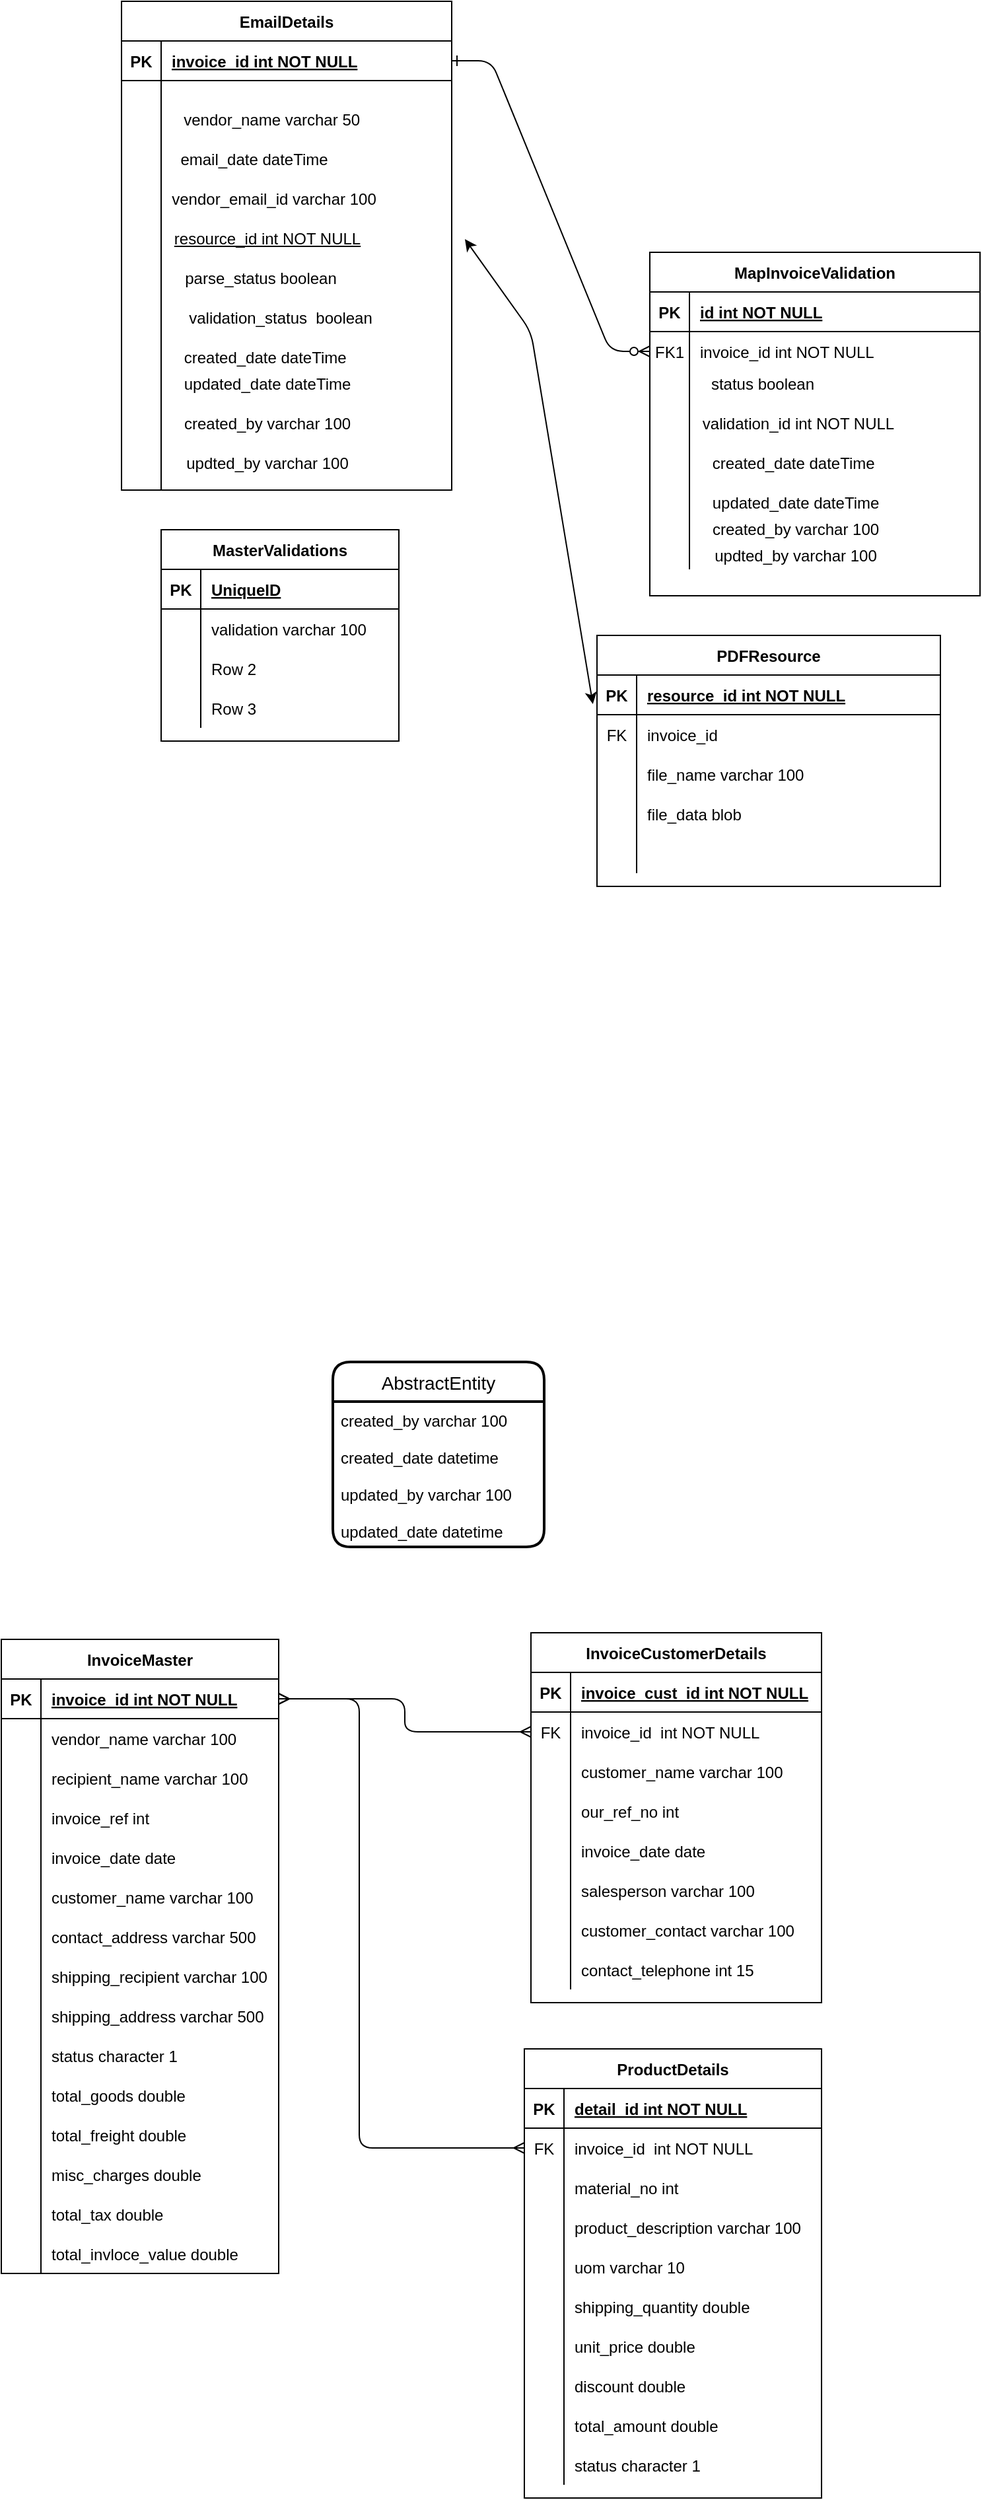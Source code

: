 <mxfile version="16.1.0" type="github" pages="2">
  <diagram id="R2lEEEUBdFMjLlhIrx00" name="Page-1">
    <mxGraphModel dx="868" dy="450" grid="1" gridSize="10" guides="1" tooltips="1" connect="1" arrows="1" fold="1" page="1" pageScale="1" pageWidth="850" pageHeight="1100" math="0" shadow="0" extFonts="Permanent Marker^https://fonts.googleapis.com/css?family=Permanent+Marker">
      <root>
        <mxCell id="0" />
        <mxCell id="1" parent="0" />
        <mxCell id="C-vyLk0tnHw3VtMMgP7b-1" value="" style="edgeStyle=entityRelationEdgeStyle;endArrow=ERzeroToMany;startArrow=ERone;endFill=1;startFill=0;" parent="1" source="C-vyLk0tnHw3VtMMgP7b-24" target="C-vyLk0tnHw3VtMMgP7b-6" edge="1">
          <mxGeometry width="100" height="100" relative="1" as="geometry">
            <mxPoint x="340" y="720" as="sourcePoint" />
            <mxPoint x="440" y="620" as="targetPoint" />
          </mxGeometry>
        </mxCell>
        <mxCell id="C-vyLk0tnHw3VtMMgP7b-2" value="MapInvoiceValidation" style="shape=table;startSize=30;container=1;collapsible=1;childLayout=tableLayout;fixedRows=1;rowLines=0;fontStyle=1;align=center;resizeLast=1;" parent="1" vertex="1">
          <mxGeometry x="520" y="280" width="250" height="260" as="geometry" />
        </mxCell>
        <mxCell id="C-vyLk0tnHw3VtMMgP7b-3" value="" style="shape=partialRectangle;collapsible=0;dropTarget=0;pointerEvents=0;fillColor=none;points=[[0,0.5],[1,0.5]];portConstraint=eastwest;top=0;left=0;right=0;bottom=1;" parent="C-vyLk0tnHw3VtMMgP7b-2" vertex="1">
          <mxGeometry y="30" width="250" height="30" as="geometry" />
        </mxCell>
        <mxCell id="C-vyLk0tnHw3VtMMgP7b-4" value="PK" style="shape=partialRectangle;overflow=hidden;connectable=0;fillColor=none;top=0;left=0;bottom=0;right=0;fontStyle=1;" parent="C-vyLk0tnHw3VtMMgP7b-3" vertex="1">
          <mxGeometry width="30" height="30" as="geometry">
            <mxRectangle width="30" height="30" as="alternateBounds" />
          </mxGeometry>
        </mxCell>
        <mxCell id="C-vyLk0tnHw3VtMMgP7b-5" value="id int NOT NULL " style="shape=partialRectangle;overflow=hidden;connectable=0;fillColor=none;top=0;left=0;bottom=0;right=0;align=left;spacingLeft=6;fontStyle=5;" parent="C-vyLk0tnHw3VtMMgP7b-3" vertex="1">
          <mxGeometry x="30" width="220" height="30" as="geometry">
            <mxRectangle width="220" height="30" as="alternateBounds" />
          </mxGeometry>
        </mxCell>
        <mxCell id="C-vyLk0tnHw3VtMMgP7b-6" value="" style="shape=partialRectangle;collapsible=0;dropTarget=0;pointerEvents=0;fillColor=none;points=[[0,0.5],[1,0.5]];portConstraint=eastwest;top=0;left=0;right=0;bottom=0;" parent="C-vyLk0tnHw3VtMMgP7b-2" vertex="1">
          <mxGeometry y="60" width="250" height="30" as="geometry" />
        </mxCell>
        <mxCell id="C-vyLk0tnHw3VtMMgP7b-7" value="FK1" style="shape=partialRectangle;overflow=hidden;connectable=0;fillColor=none;top=0;left=0;bottom=0;right=0;" parent="C-vyLk0tnHw3VtMMgP7b-6" vertex="1">
          <mxGeometry width="30" height="30" as="geometry">
            <mxRectangle width="30" height="30" as="alternateBounds" />
          </mxGeometry>
        </mxCell>
        <mxCell id="C-vyLk0tnHw3VtMMgP7b-8" value="invoice_id int NOT NULL" style="shape=partialRectangle;overflow=hidden;connectable=0;fillColor=none;top=0;left=0;bottom=0;right=0;align=left;spacingLeft=6;" parent="C-vyLk0tnHw3VtMMgP7b-6" vertex="1">
          <mxGeometry x="30" width="220" height="30" as="geometry">
            <mxRectangle width="220" height="30" as="alternateBounds" />
          </mxGeometry>
        </mxCell>
        <mxCell id="C-vyLk0tnHw3VtMMgP7b-9" value="" style="shape=partialRectangle;collapsible=0;dropTarget=0;pointerEvents=0;fillColor=none;points=[[0,0.5],[1,0.5]];portConstraint=eastwest;top=0;left=0;right=0;bottom=0;" parent="C-vyLk0tnHw3VtMMgP7b-2" vertex="1">
          <mxGeometry y="90" width="250" height="150" as="geometry" />
        </mxCell>
        <mxCell id="C-vyLk0tnHw3VtMMgP7b-10" value="" style="shape=partialRectangle;overflow=hidden;connectable=0;fillColor=none;top=0;left=0;bottom=0;right=0;" parent="C-vyLk0tnHw3VtMMgP7b-9" vertex="1">
          <mxGeometry width="30" height="150" as="geometry">
            <mxRectangle width="30" height="150" as="alternateBounds" />
          </mxGeometry>
        </mxCell>
        <mxCell id="C-vyLk0tnHw3VtMMgP7b-11" value="" style="shape=partialRectangle;overflow=hidden;connectable=0;fillColor=none;top=0;left=0;bottom=0;right=0;align=left;spacingLeft=6;" parent="C-vyLk0tnHw3VtMMgP7b-9" vertex="1">
          <mxGeometry x="30" width="220" height="150" as="geometry">
            <mxRectangle width="220" height="150" as="alternateBounds" />
          </mxGeometry>
        </mxCell>
        <mxCell id="C-vyLk0tnHw3VtMMgP7b-23" value="EmailDetails" style="shape=table;startSize=30;container=1;collapsible=1;childLayout=tableLayout;fixedRows=1;rowLines=0;fontStyle=1;align=center;resizeLast=1;" parent="1" vertex="1">
          <mxGeometry x="120" y="90" width="250" height="370" as="geometry" />
        </mxCell>
        <mxCell id="C-vyLk0tnHw3VtMMgP7b-24" value="" style="shape=partialRectangle;collapsible=0;dropTarget=0;pointerEvents=0;fillColor=none;points=[[0,0.5],[1,0.5]];portConstraint=eastwest;top=0;left=0;right=0;bottom=1;" parent="C-vyLk0tnHw3VtMMgP7b-23" vertex="1">
          <mxGeometry y="30" width="250" height="30" as="geometry" />
        </mxCell>
        <mxCell id="C-vyLk0tnHw3VtMMgP7b-25" value="PK" style="shape=partialRectangle;overflow=hidden;connectable=0;fillColor=none;top=0;left=0;bottom=0;right=0;fontStyle=1;" parent="C-vyLk0tnHw3VtMMgP7b-24" vertex="1">
          <mxGeometry width="30" height="30" as="geometry">
            <mxRectangle width="30" height="30" as="alternateBounds" />
          </mxGeometry>
        </mxCell>
        <mxCell id="C-vyLk0tnHw3VtMMgP7b-26" value="invoice_id int NOT NULL " style="shape=partialRectangle;overflow=hidden;connectable=0;fillColor=none;top=0;left=0;bottom=0;right=0;align=left;spacingLeft=6;fontStyle=5;" parent="C-vyLk0tnHw3VtMMgP7b-24" vertex="1">
          <mxGeometry x="30" width="220" height="30" as="geometry">
            <mxRectangle width="220" height="30" as="alternateBounds" />
          </mxGeometry>
        </mxCell>
        <mxCell id="C-vyLk0tnHw3VtMMgP7b-27" value="" style="shape=partialRectangle;collapsible=0;dropTarget=0;pointerEvents=0;fillColor=none;points=[[0,0.5],[1,0.5]];portConstraint=eastwest;top=0;left=0;right=0;bottom=0;" parent="C-vyLk0tnHw3VtMMgP7b-23" vertex="1">
          <mxGeometry y="60" width="250" height="310" as="geometry" />
        </mxCell>
        <mxCell id="C-vyLk0tnHw3VtMMgP7b-28" value="" style="shape=partialRectangle;overflow=hidden;connectable=0;fillColor=none;top=0;left=0;bottom=0;right=0;" parent="C-vyLk0tnHw3VtMMgP7b-27" vertex="1">
          <mxGeometry width="30" height="310" as="geometry">
            <mxRectangle width="30" height="310" as="alternateBounds" />
          </mxGeometry>
        </mxCell>
        <mxCell id="C-vyLk0tnHw3VtMMgP7b-29" value="" style="shape=partialRectangle;overflow=hidden;connectable=0;fillColor=none;top=0;left=0;bottom=0;right=0;align=left;spacingLeft=6;" parent="C-vyLk0tnHw3VtMMgP7b-27" vertex="1">
          <mxGeometry x="30" width="220" height="310" as="geometry">
            <mxRectangle width="220" height="310" as="alternateBounds" />
          </mxGeometry>
        </mxCell>
        <mxCell id="5f64VXIBG9HJ4-RVVLEX-2" value="vendor_name varchar 50&amp;nbsp;" style="text;html=1;align=center;verticalAlign=middle;resizable=0;points=[];autosize=1;strokeColor=none;fillColor=none;" parent="1" vertex="1">
          <mxGeometry x="160" y="170" width="150" height="20" as="geometry" />
        </mxCell>
        <mxCell id="5f64VXIBG9HJ4-RVVLEX-3" value="email_date dateTime" style="text;html=1;align=center;verticalAlign=middle;resizable=0;points=[];autosize=1;strokeColor=none;fillColor=none;" parent="1" vertex="1">
          <mxGeometry x="155" y="200" width="130" height="20" as="geometry" />
        </mxCell>
        <mxCell id="5f64VXIBG9HJ4-RVVLEX-4" value="vendor_email_id varchar 100" style="text;html=1;align=center;verticalAlign=middle;resizable=0;points=[];autosize=1;strokeColor=none;fillColor=none;" parent="1" vertex="1">
          <mxGeometry x="150" y="230" width="170" height="20" as="geometry" />
        </mxCell>
        <mxCell id="5f64VXIBG9HJ4-RVVLEX-5" value="resource_id int NOT NULL" style="text;html=1;align=center;verticalAlign=middle;resizable=0;points=[];autosize=1;strokeColor=none;fillColor=none;fontStyle=4" parent="1" vertex="1">
          <mxGeometry x="150" y="260" width="160" height="20" as="geometry" />
        </mxCell>
        <mxCell id="5f64VXIBG9HJ4-RVVLEX-6" value="parse_status boolean" style="text;html=1;align=center;verticalAlign=middle;resizable=0;points=[];autosize=1;strokeColor=none;fillColor=none;fontStyle=0" parent="1" vertex="1">
          <mxGeometry x="160" y="290" width="130" height="20" as="geometry" />
        </mxCell>
        <mxCell id="5f64VXIBG9HJ4-RVVLEX-7" value="created_date dateTime&amp;nbsp;" style="text;html=1;align=center;verticalAlign=middle;resizable=0;points=[];autosize=1;strokeColor=none;fillColor=none;" parent="1" vertex="1">
          <mxGeometry x="160" y="350" width="140" height="20" as="geometry" />
        </mxCell>
        <mxCell id="5f64VXIBG9HJ4-RVVLEX-8" value="updated_date dateTime" style="text;html=1;align=center;verticalAlign=middle;resizable=0;points=[];autosize=1;strokeColor=none;fillColor=none;" parent="1" vertex="1">
          <mxGeometry x="160" y="370" width="140" height="20" as="geometry" />
        </mxCell>
        <mxCell id="5f64VXIBG9HJ4-RVVLEX-9" value="created_by varchar 100" style="text;html=1;align=center;verticalAlign=middle;resizable=0;points=[];autosize=1;strokeColor=none;fillColor=none;" parent="1" vertex="1">
          <mxGeometry x="160" y="400" width="140" height="20" as="geometry" />
        </mxCell>
        <mxCell id="5f64VXIBG9HJ4-RVVLEX-10" value="updted_by varchar 100" style="text;html=1;align=center;verticalAlign=middle;resizable=0;points=[];autosize=1;strokeColor=none;fillColor=none;" parent="1" vertex="1">
          <mxGeometry x="160" y="430" width="140" height="20" as="geometry" />
        </mxCell>
        <mxCell id="5f64VXIBG9HJ4-RVVLEX-11" value="status boolean" style="text;html=1;align=center;verticalAlign=middle;resizable=0;points=[];autosize=1;strokeColor=none;fillColor=none;fontStyle=0" parent="1" vertex="1">
          <mxGeometry x="560" y="370" width="90" height="20" as="geometry" />
        </mxCell>
        <mxCell id="5f64VXIBG9HJ4-RVVLEX-12" value="validation_id int NOT NULL" style="text;html=1;align=center;verticalAlign=middle;resizable=0;points=[];autosize=1;strokeColor=none;fillColor=none;" parent="1" vertex="1">
          <mxGeometry x="552" y="400" width="160" height="20" as="geometry" />
        </mxCell>
        <mxCell id="5f64VXIBG9HJ4-RVVLEX-15" value="created_date dateTime&amp;nbsp;" style="text;html=1;align=center;verticalAlign=middle;resizable=0;points=[];autosize=1;strokeColor=none;fillColor=none;" parent="1" vertex="1">
          <mxGeometry x="560" y="430" width="140" height="20" as="geometry" />
        </mxCell>
        <mxCell id="5f64VXIBG9HJ4-RVVLEX-16" value="created_by varchar 100" style="text;html=1;align=center;verticalAlign=middle;resizable=0;points=[];autosize=1;strokeColor=none;fillColor=none;" parent="1" vertex="1">
          <mxGeometry x="560" y="480" width="140" height="20" as="geometry" />
        </mxCell>
        <mxCell id="5f64VXIBG9HJ4-RVVLEX-17" value="updted_by varchar 100" style="text;html=1;align=center;verticalAlign=middle;resizable=0;points=[];autosize=1;strokeColor=none;fillColor=none;" parent="1" vertex="1">
          <mxGeometry x="560" y="500" width="140" height="20" as="geometry" />
        </mxCell>
        <mxCell id="8Ii3v115e3fRGDw8qqxN-5" value="updated_date dateTime" style="text;html=1;align=center;verticalAlign=middle;resizable=0;points=[];autosize=1;strokeColor=none;fillColor=none;" parent="1" vertex="1">
          <mxGeometry x="560" y="460" width="140" height="20" as="geometry" />
        </mxCell>
        <mxCell id="8Ii3v115e3fRGDw8qqxN-11" value="InvoiceMaster" style="shape=table;startSize=30;container=1;collapsible=1;childLayout=tableLayout;fixedRows=1;rowLines=0;fontStyle=1;align=center;resizeLast=1;" parent="1" vertex="1">
          <mxGeometry x="29" y="1330" width="210" height="480" as="geometry" />
        </mxCell>
        <mxCell id="8Ii3v115e3fRGDw8qqxN-12" value="" style="shape=partialRectangle;collapsible=0;dropTarget=0;pointerEvents=0;fillColor=none;top=0;left=0;bottom=1;right=0;points=[[0,0.5],[1,0.5]];portConstraint=eastwest;" parent="8Ii3v115e3fRGDw8qqxN-11" vertex="1">
          <mxGeometry y="30" width="210" height="30" as="geometry" />
        </mxCell>
        <mxCell id="8Ii3v115e3fRGDw8qqxN-13" value="PK" style="shape=partialRectangle;connectable=0;fillColor=none;top=0;left=0;bottom=0;right=0;fontStyle=1;overflow=hidden;" parent="8Ii3v115e3fRGDw8qqxN-12" vertex="1">
          <mxGeometry width="30" height="30" as="geometry">
            <mxRectangle width="30" height="30" as="alternateBounds" />
          </mxGeometry>
        </mxCell>
        <mxCell id="8Ii3v115e3fRGDw8qqxN-14" value="invoice_id int NOT NULL" style="shape=partialRectangle;connectable=0;fillColor=none;top=0;left=0;bottom=0;right=0;align=left;spacingLeft=6;fontStyle=5;overflow=hidden;" parent="8Ii3v115e3fRGDw8qqxN-12" vertex="1">
          <mxGeometry x="30" width="180" height="30" as="geometry">
            <mxRectangle width="180" height="30" as="alternateBounds" />
          </mxGeometry>
        </mxCell>
        <mxCell id="8Ii3v115e3fRGDw8qqxN-15" value="" style="shape=partialRectangle;collapsible=0;dropTarget=0;pointerEvents=0;fillColor=none;top=0;left=0;bottom=0;right=0;points=[[0,0.5],[1,0.5]];portConstraint=eastwest;" parent="8Ii3v115e3fRGDw8qqxN-11" vertex="1">
          <mxGeometry y="60" width="210" height="30" as="geometry" />
        </mxCell>
        <mxCell id="8Ii3v115e3fRGDw8qqxN-16" value="" style="shape=partialRectangle;connectable=0;fillColor=none;top=0;left=0;bottom=0;right=0;editable=1;overflow=hidden;" parent="8Ii3v115e3fRGDw8qqxN-15" vertex="1">
          <mxGeometry width="30" height="30" as="geometry">
            <mxRectangle width="30" height="30" as="alternateBounds" />
          </mxGeometry>
        </mxCell>
        <mxCell id="8Ii3v115e3fRGDw8qqxN-17" value="vendor_name varchar 100" style="shape=partialRectangle;connectable=0;fillColor=none;top=0;left=0;bottom=0;right=0;align=left;spacingLeft=6;overflow=hidden;" parent="8Ii3v115e3fRGDw8qqxN-15" vertex="1">
          <mxGeometry x="30" width="180" height="30" as="geometry">
            <mxRectangle width="180" height="30" as="alternateBounds" />
          </mxGeometry>
        </mxCell>
        <mxCell id="8Ii3v115e3fRGDw8qqxN-18" value="" style="shape=partialRectangle;collapsible=0;dropTarget=0;pointerEvents=0;fillColor=none;top=0;left=0;bottom=0;right=0;points=[[0,0.5],[1,0.5]];portConstraint=eastwest;" parent="8Ii3v115e3fRGDw8qqxN-11" vertex="1">
          <mxGeometry y="90" width="210" height="30" as="geometry" />
        </mxCell>
        <mxCell id="8Ii3v115e3fRGDw8qqxN-19" value="" style="shape=partialRectangle;connectable=0;fillColor=none;top=0;left=0;bottom=0;right=0;editable=1;overflow=hidden;" parent="8Ii3v115e3fRGDw8qqxN-18" vertex="1">
          <mxGeometry width="30" height="30" as="geometry">
            <mxRectangle width="30" height="30" as="alternateBounds" />
          </mxGeometry>
        </mxCell>
        <mxCell id="8Ii3v115e3fRGDw8qqxN-20" value="recipient_name varchar 100" style="shape=partialRectangle;connectable=0;fillColor=none;top=0;left=0;bottom=0;right=0;align=left;spacingLeft=6;overflow=hidden;" parent="8Ii3v115e3fRGDw8qqxN-18" vertex="1">
          <mxGeometry x="30" width="180" height="30" as="geometry">
            <mxRectangle width="180" height="30" as="alternateBounds" />
          </mxGeometry>
        </mxCell>
        <mxCell id="8Ii3v115e3fRGDw8qqxN-21" value="" style="shape=partialRectangle;collapsible=0;dropTarget=0;pointerEvents=0;fillColor=none;top=0;left=0;bottom=0;right=0;points=[[0,0.5],[1,0.5]];portConstraint=eastwest;" parent="8Ii3v115e3fRGDw8qqxN-11" vertex="1">
          <mxGeometry y="120" width="210" height="30" as="geometry" />
        </mxCell>
        <mxCell id="8Ii3v115e3fRGDw8qqxN-22" value="" style="shape=partialRectangle;connectable=0;fillColor=none;top=0;left=0;bottom=0;right=0;editable=1;overflow=hidden;" parent="8Ii3v115e3fRGDw8qqxN-21" vertex="1">
          <mxGeometry width="30" height="30" as="geometry">
            <mxRectangle width="30" height="30" as="alternateBounds" />
          </mxGeometry>
        </mxCell>
        <mxCell id="8Ii3v115e3fRGDw8qqxN-23" value="invoice_ref int" style="shape=partialRectangle;connectable=0;fillColor=none;top=0;left=0;bottom=0;right=0;align=left;spacingLeft=6;overflow=hidden;" parent="8Ii3v115e3fRGDw8qqxN-21" vertex="1">
          <mxGeometry x="30" width="180" height="30" as="geometry">
            <mxRectangle width="180" height="30" as="alternateBounds" />
          </mxGeometry>
        </mxCell>
        <mxCell id="BH0gPwvqQ6JeB8uSdAz--2" style="shape=partialRectangle;collapsible=0;dropTarget=0;pointerEvents=0;fillColor=none;top=0;left=0;bottom=0;right=0;points=[[0,0.5],[1,0.5]];portConstraint=eastwest;" parent="8Ii3v115e3fRGDw8qqxN-11" vertex="1">
          <mxGeometry y="150" width="210" height="30" as="geometry" />
        </mxCell>
        <mxCell id="BH0gPwvqQ6JeB8uSdAz--3" style="shape=partialRectangle;connectable=0;fillColor=none;top=0;left=0;bottom=0;right=0;editable=1;overflow=hidden;" parent="BH0gPwvqQ6JeB8uSdAz--2" vertex="1">
          <mxGeometry width="30" height="30" as="geometry">
            <mxRectangle width="30" height="30" as="alternateBounds" />
          </mxGeometry>
        </mxCell>
        <mxCell id="BH0gPwvqQ6JeB8uSdAz--4" value="invoice_date date" style="shape=partialRectangle;connectable=0;fillColor=none;top=0;left=0;bottom=0;right=0;align=left;spacingLeft=6;overflow=hidden;" parent="BH0gPwvqQ6JeB8uSdAz--2" vertex="1">
          <mxGeometry x="30" width="180" height="30" as="geometry">
            <mxRectangle width="180" height="30" as="alternateBounds" />
          </mxGeometry>
        </mxCell>
        <mxCell id="BH0gPwvqQ6JeB8uSdAz--5" style="shape=partialRectangle;collapsible=0;dropTarget=0;pointerEvents=0;fillColor=none;top=0;left=0;bottom=0;right=0;points=[[0,0.5],[1,0.5]];portConstraint=eastwest;" parent="8Ii3v115e3fRGDw8qqxN-11" vertex="1">
          <mxGeometry y="180" width="210" height="30" as="geometry" />
        </mxCell>
        <mxCell id="BH0gPwvqQ6JeB8uSdAz--6" style="shape=partialRectangle;connectable=0;fillColor=none;top=0;left=0;bottom=0;right=0;editable=1;overflow=hidden;" parent="BH0gPwvqQ6JeB8uSdAz--5" vertex="1">
          <mxGeometry width="30" height="30" as="geometry">
            <mxRectangle width="30" height="30" as="alternateBounds" />
          </mxGeometry>
        </mxCell>
        <mxCell id="BH0gPwvqQ6JeB8uSdAz--7" value="customer_name varchar 100" style="shape=partialRectangle;connectable=0;fillColor=none;top=0;left=0;bottom=0;right=0;align=left;spacingLeft=6;overflow=hidden;" parent="BH0gPwvqQ6JeB8uSdAz--5" vertex="1">
          <mxGeometry x="30" width="180" height="30" as="geometry">
            <mxRectangle width="180" height="30" as="alternateBounds" />
          </mxGeometry>
        </mxCell>
        <mxCell id="BH0gPwvqQ6JeB8uSdAz--8" style="shape=partialRectangle;collapsible=0;dropTarget=0;pointerEvents=0;fillColor=none;top=0;left=0;bottom=0;right=0;points=[[0,0.5],[1,0.5]];portConstraint=eastwest;" parent="8Ii3v115e3fRGDw8qqxN-11" vertex="1">
          <mxGeometry y="210" width="210" height="30" as="geometry" />
        </mxCell>
        <mxCell id="BH0gPwvqQ6JeB8uSdAz--9" style="shape=partialRectangle;connectable=0;fillColor=none;top=0;left=0;bottom=0;right=0;editable=1;overflow=hidden;" parent="BH0gPwvqQ6JeB8uSdAz--8" vertex="1">
          <mxGeometry width="30" height="30" as="geometry">
            <mxRectangle width="30" height="30" as="alternateBounds" />
          </mxGeometry>
        </mxCell>
        <mxCell id="BH0gPwvqQ6JeB8uSdAz--10" value="contact_address varchar 500" style="shape=partialRectangle;connectable=0;fillColor=none;top=0;left=0;bottom=0;right=0;align=left;spacingLeft=6;overflow=hidden;" parent="BH0gPwvqQ6JeB8uSdAz--8" vertex="1">
          <mxGeometry x="30" width="180" height="30" as="geometry">
            <mxRectangle width="180" height="30" as="alternateBounds" />
          </mxGeometry>
        </mxCell>
        <mxCell id="BH0gPwvqQ6JeB8uSdAz--11" style="shape=partialRectangle;collapsible=0;dropTarget=0;pointerEvents=0;fillColor=none;top=0;left=0;bottom=0;right=0;points=[[0,0.5],[1,0.5]];portConstraint=eastwest;" parent="8Ii3v115e3fRGDw8qqxN-11" vertex="1">
          <mxGeometry y="240" width="210" height="30" as="geometry" />
        </mxCell>
        <mxCell id="BH0gPwvqQ6JeB8uSdAz--12" style="shape=partialRectangle;connectable=0;fillColor=none;top=0;left=0;bottom=0;right=0;editable=1;overflow=hidden;" parent="BH0gPwvqQ6JeB8uSdAz--11" vertex="1">
          <mxGeometry width="30" height="30" as="geometry">
            <mxRectangle width="30" height="30" as="alternateBounds" />
          </mxGeometry>
        </mxCell>
        <mxCell id="BH0gPwvqQ6JeB8uSdAz--13" value="shipping_recipient varchar 100" style="shape=partialRectangle;connectable=0;fillColor=none;top=0;left=0;bottom=0;right=0;align=left;spacingLeft=6;overflow=hidden;" parent="BH0gPwvqQ6JeB8uSdAz--11" vertex="1">
          <mxGeometry x="30" width="180" height="30" as="geometry">
            <mxRectangle width="180" height="30" as="alternateBounds" />
          </mxGeometry>
        </mxCell>
        <mxCell id="BH0gPwvqQ6JeB8uSdAz--14" style="shape=partialRectangle;collapsible=0;dropTarget=0;pointerEvents=0;fillColor=none;top=0;left=0;bottom=0;right=0;points=[[0,0.5],[1,0.5]];portConstraint=eastwest;" parent="8Ii3v115e3fRGDw8qqxN-11" vertex="1">
          <mxGeometry y="270" width="210" height="30" as="geometry" />
        </mxCell>
        <mxCell id="BH0gPwvqQ6JeB8uSdAz--15" style="shape=partialRectangle;connectable=0;fillColor=none;top=0;left=0;bottom=0;right=0;editable=1;overflow=hidden;" parent="BH0gPwvqQ6JeB8uSdAz--14" vertex="1">
          <mxGeometry width="30" height="30" as="geometry">
            <mxRectangle width="30" height="30" as="alternateBounds" />
          </mxGeometry>
        </mxCell>
        <mxCell id="BH0gPwvqQ6JeB8uSdAz--16" value="shipping_address varchar 500" style="shape=partialRectangle;connectable=0;fillColor=none;top=0;left=0;bottom=0;right=0;align=left;spacingLeft=6;overflow=hidden;" parent="BH0gPwvqQ6JeB8uSdAz--14" vertex="1">
          <mxGeometry x="30" width="180" height="30" as="geometry">
            <mxRectangle width="180" height="30" as="alternateBounds" />
          </mxGeometry>
        </mxCell>
        <mxCell id="BH0gPwvqQ6JeB8uSdAz--17" style="shape=partialRectangle;collapsible=0;dropTarget=0;pointerEvents=0;fillColor=none;top=0;left=0;bottom=0;right=0;points=[[0,0.5],[1,0.5]];portConstraint=eastwest;" parent="8Ii3v115e3fRGDw8qqxN-11" vertex="1">
          <mxGeometry y="300" width="210" height="30" as="geometry" />
        </mxCell>
        <mxCell id="BH0gPwvqQ6JeB8uSdAz--18" style="shape=partialRectangle;connectable=0;fillColor=none;top=0;left=0;bottom=0;right=0;editable=1;overflow=hidden;" parent="BH0gPwvqQ6JeB8uSdAz--17" vertex="1">
          <mxGeometry width="30" height="30" as="geometry">
            <mxRectangle width="30" height="30" as="alternateBounds" />
          </mxGeometry>
        </mxCell>
        <mxCell id="BH0gPwvqQ6JeB8uSdAz--19" value="status character 1" style="shape=partialRectangle;connectable=0;fillColor=none;top=0;left=0;bottom=0;right=0;align=left;spacingLeft=6;overflow=hidden;" parent="BH0gPwvqQ6JeB8uSdAz--17" vertex="1">
          <mxGeometry x="30" width="180" height="30" as="geometry">
            <mxRectangle width="180" height="30" as="alternateBounds" />
          </mxGeometry>
        </mxCell>
        <mxCell id="BH0gPwvqQ6JeB8uSdAz--51" style="shape=partialRectangle;collapsible=0;dropTarget=0;pointerEvents=0;fillColor=none;top=0;left=0;bottom=0;right=0;points=[[0,0.5],[1,0.5]];portConstraint=eastwest;" parent="8Ii3v115e3fRGDw8qqxN-11" vertex="1">
          <mxGeometry y="330" width="210" height="30" as="geometry" />
        </mxCell>
        <mxCell id="BH0gPwvqQ6JeB8uSdAz--52" style="shape=partialRectangle;connectable=0;fillColor=none;top=0;left=0;bottom=0;right=0;editable=1;overflow=hidden;" parent="BH0gPwvqQ6JeB8uSdAz--51" vertex="1">
          <mxGeometry width="30" height="30" as="geometry">
            <mxRectangle width="30" height="30" as="alternateBounds" />
          </mxGeometry>
        </mxCell>
        <mxCell id="BH0gPwvqQ6JeB8uSdAz--53" value="total_goods double" style="shape=partialRectangle;connectable=0;fillColor=none;top=0;left=0;bottom=0;right=0;align=left;spacingLeft=6;overflow=hidden;" parent="BH0gPwvqQ6JeB8uSdAz--51" vertex="1">
          <mxGeometry x="30" width="180" height="30" as="geometry">
            <mxRectangle width="180" height="30" as="alternateBounds" />
          </mxGeometry>
        </mxCell>
        <mxCell id="BH0gPwvqQ6JeB8uSdAz--54" style="shape=partialRectangle;collapsible=0;dropTarget=0;pointerEvents=0;fillColor=none;top=0;left=0;bottom=0;right=0;points=[[0,0.5],[1,0.5]];portConstraint=eastwest;" parent="8Ii3v115e3fRGDw8qqxN-11" vertex="1">
          <mxGeometry y="360" width="210" height="30" as="geometry" />
        </mxCell>
        <mxCell id="BH0gPwvqQ6JeB8uSdAz--55" style="shape=partialRectangle;connectable=0;fillColor=none;top=0;left=0;bottom=0;right=0;editable=1;overflow=hidden;" parent="BH0gPwvqQ6JeB8uSdAz--54" vertex="1">
          <mxGeometry width="30" height="30" as="geometry">
            <mxRectangle width="30" height="30" as="alternateBounds" />
          </mxGeometry>
        </mxCell>
        <mxCell id="BH0gPwvqQ6JeB8uSdAz--56" value="total_freight double" style="shape=partialRectangle;connectable=0;fillColor=none;top=0;left=0;bottom=0;right=0;align=left;spacingLeft=6;overflow=hidden;" parent="BH0gPwvqQ6JeB8uSdAz--54" vertex="1">
          <mxGeometry x="30" width="180" height="30" as="geometry">
            <mxRectangle width="180" height="30" as="alternateBounds" />
          </mxGeometry>
        </mxCell>
        <mxCell id="BH0gPwvqQ6JeB8uSdAz--57" style="shape=partialRectangle;collapsible=0;dropTarget=0;pointerEvents=0;fillColor=none;top=0;left=0;bottom=0;right=0;points=[[0,0.5],[1,0.5]];portConstraint=eastwest;" parent="8Ii3v115e3fRGDw8qqxN-11" vertex="1">
          <mxGeometry y="390" width="210" height="30" as="geometry" />
        </mxCell>
        <mxCell id="BH0gPwvqQ6JeB8uSdAz--58" style="shape=partialRectangle;connectable=0;fillColor=none;top=0;left=0;bottom=0;right=0;editable=1;overflow=hidden;" parent="BH0gPwvqQ6JeB8uSdAz--57" vertex="1">
          <mxGeometry width="30" height="30" as="geometry">
            <mxRectangle width="30" height="30" as="alternateBounds" />
          </mxGeometry>
        </mxCell>
        <mxCell id="BH0gPwvqQ6JeB8uSdAz--59" value="misc_charges double" style="shape=partialRectangle;connectable=0;fillColor=none;top=0;left=0;bottom=0;right=0;align=left;spacingLeft=6;overflow=hidden;" parent="BH0gPwvqQ6JeB8uSdAz--57" vertex="1">
          <mxGeometry x="30" width="180" height="30" as="geometry">
            <mxRectangle width="180" height="30" as="alternateBounds" />
          </mxGeometry>
        </mxCell>
        <mxCell id="BH0gPwvqQ6JeB8uSdAz--60" style="shape=partialRectangle;collapsible=0;dropTarget=0;pointerEvents=0;fillColor=none;top=0;left=0;bottom=0;right=0;points=[[0,0.5],[1,0.5]];portConstraint=eastwest;" parent="8Ii3v115e3fRGDw8qqxN-11" vertex="1">
          <mxGeometry y="420" width="210" height="30" as="geometry" />
        </mxCell>
        <mxCell id="BH0gPwvqQ6JeB8uSdAz--61" style="shape=partialRectangle;connectable=0;fillColor=none;top=0;left=0;bottom=0;right=0;editable=1;overflow=hidden;" parent="BH0gPwvqQ6JeB8uSdAz--60" vertex="1">
          <mxGeometry width="30" height="30" as="geometry">
            <mxRectangle width="30" height="30" as="alternateBounds" />
          </mxGeometry>
        </mxCell>
        <mxCell id="BH0gPwvqQ6JeB8uSdAz--62" value="total_tax double" style="shape=partialRectangle;connectable=0;fillColor=none;top=0;left=0;bottom=0;right=0;align=left;spacingLeft=6;overflow=hidden;" parent="BH0gPwvqQ6JeB8uSdAz--60" vertex="1">
          <mxGeometry x="30" width="180" height="30" as="geometry">
            <mxRectangle width="180" height="30" as="alternateBounds" />
          </mxGeometry>
        </mxCell>
        <mxCell id="BH0gPwvqQ6JeB8uSdAz--63" style="shape=partialRectangle;collapsible=0;dropTarget=0;pointerEvents=0;fillColor=none;top=0;left=0;bottom=0;right=0;points=[[0,0.5],[1,0.5]];portConstraint=eastwest;" parent="8Ii3v115e3fRGDw8qqxN-11" vertex="1">
          <mxGeometry y="450" width="210" height="30" as="geometry" />
        </mxCell>
        <mxCell id="BH0gPwvqQ6JeB8uSdAz--64" style="shape=partialRectangle;connectable=0;fillColor=none;top=0;left=0;bottom=0;right=0;editable=1;overflow=hidden;" parent="BH0gPwvqQ6JeB8uSdAz--63" vertex="1">
          <mxGeometry width="30" height="30" as="geometry">
            <mxRectangle width="30" height="30" as="alternateBounds" />
          </mxGeometry>
        </mxCell>
        <mxCell id="BH0gPwvqQ6JeB8uSdAz--65" value="total_invloce_value double" style="shape=partialRectangle;connectable=0;fillColor=none;top=0;left=0;bottom=0;right=0;align=left;spacingLeft=6;overflow=hidden;" parent="BH0gPwvqQ6JeB8uSdAz--63" vertex="1">
          <mxGeometry x="30" width="180" height="30" as="geometry">
            <mxRectangle width="180" height="30" as="alternateBounds" />
          </mxGeometry>
        </mxCell>
        <mxCell id="BH0gPwvqQ6JeB8uSdAz--20" value="AbstractEntity" style="swimlane;childLayout=stackLayout;horizontal=1;startSize=30;horizontalStack=0;rounded=1;fontSize=14;fontStyle=0;strokeWidth=2;resizeParent=0;resizeLast=1;shadow=0;dashed=0;align=center;html=0;" parent="1" vertex="1">
          <mxGeometry x="280" y="1120" width="160" height="140" as="geometry" />
        </mxCell>
        <mxCell id="BH0gPwvqQ6JeB8uSdAz--21" value="created_by varchar 100&#xa;&#xa;created_date datetime&#xa;&#xa;updated_by varchar 100&#xa;&#xa;updated_date datetime" style="align=left;strokeColor=none;fillColor=none;spacingLeft=4;fontSize=12;verticalAlign=top;resizable=0;rotatable=0;part=1;html=0;spacingTop=1;" parent="BH0gPwvqQ6JeB8uSdAz--20" vertex="1">
          <mxGeometry y="30" width="160" height="110" as="geometry" />
        </mxCell>
        <mxCell id="BH0gPwvqQ6JeB8uSdAz--22" value="InvoiceCustomerDetails" style="shape=table;startSize=30;container=1;collapsible=1;childLayout=tableLayout;fixedRows=1;rowLines=0;fontStyle=1;align=center;resizeLast=1;html=0;" parent="1" vertex="1">
          <mxGeometry x="430" y="1325" width="220" height="280" as="geometry" />
        </mxCell>
        <mxCell id="BH0gPwvqQ6JeB8uSdAz--23" value="" style="shape=partialRectangle;collapsible=0;dropTarget=0;pointerEvents=0;fillColor=none;top=0;left=0;bottom=1;right=0;points=[[0,0.5],[1,0.5]];portConstraint=eastwest;html=0;" parent="BH0gPwvqQ6JeB8uSdAz--22" vertex="1">
          <mxGeometry y="30" width="220" height="30" as="geometry" />
        </mxCell>
        <mxCell id="BH0gPwvqQ6JeB8uSdAz--24" value="PK" style="shape=partialRectangle;connectable=0;fillColor=none;top=0;left=0;bottom=0;right=0;fontStyle=1;overflow=hidden;html=0;" parent="BH0gPwvqQ6JeB8uSdAz--23" vertex="1">
          <mxGeometry width="30" height="30" as="geometry">
            <mxRectangle width="30" height="30" as="alternateBounds" />
          </mxGeometry>
        </mxCell>
        <mxCell id="BH0gPwvqQ6JeB8uSdAz--25" value="invoice_cust_id int NOT NULL" style="shape=partialRectangle;connectable=0;fillColor=none;top=0;left=0;bottom=0;right=0;align=left;spacingLeft=6;fontStyle=5;overflow=hidden;html=0;" parent="BH0gPwvqQ6JeB8uSdAz--23" vertex="1">
          <mxGeometry x="30" width="190" height="30" as="geometry">
            <mxRectangle width="190" height="30" as="alternateBounds" />
          </mxGeometry>
        </mxCell>
        <mxCell id="BH0gPwvqQ6JeB8uSdAz--38" value="" style="shape=partialRectangle;collapsible=0;dropTarget=0;pointerEvents=0;fillColor=none;top=0;left=0;bottom=0;right=0;points=[[0,0.5],[1,0.5]];portConstraint=eastwest;html=0;" parent="BH0gPwvqQ6JeB8uSdAz--22" vertex="1">
          <mxGeometry y="60" width="220" height="30" as="geometry" />
        </mxCell>
        <mxCell id="BH0gPwvqQ6JeB8uSdAz--39" value="FK" style="shape=partialRectangle;connectable=0;fillColor=none;top=0;left=0;bottom=0;right=0;fontStyle=0;overflow=hidden;html=0;" parent="BH0gPwvqQ6JeB8uSdAz--38" vertex="1">
          <mxGeometry width="30" height="30" as="geometry">
            <mxRectangle width="30" height="30" as="alternateBounds" />
          </mxGeometry>
        </mxCell>
        <mxCell id="BH0gPwvqQ6JeB8uSdAz--40" value="invoice_id  int NOT NULL" style="shape=partialRectangle;connectable=0;fillColor=none;top=0;left=0;bottom=0;right=0;align=left;spacingLeft=6;fontStyle=0;overflow=hidden;html=0;" parent="BH0gPwvqQ6JeB8uSdAz--38" vertex="1">
          <mxGeometry x="30" width="190" height="30" as="geometry">
            <mxRectangle width="190" height="30" as="alternateBounds" />
          </mxGeometry>
        </mxCell>
        <mxCell id="BH0gPwvqQ6JeB8uSdAz--26" value="" style="shape=partialRectangle;collapsible=0;dropTarget=0;pointerEvents=0;fillColor=none;top=0;left=0;bottom=0;right=0;points=[[0,0.5],[1,0.5]];portConstraint=eastwest;html=0;" parent="BH0gPwvqQ6JeB8uSdAz--22" vertex="1">
          <mxGeometry y="90" width="220" height="30" as="geometry" />
        </mxCell>
        <mxCell id="BH0gPwvqQ6JeB8uSdAz--27" value="" style="shape=partialRectangle;connectable=0;fillColor=none;top=0;left=0;bottom=0;right=0;editable=1;overflow=hidden;html=0;" parent="BH0gPwvqQ6JeB8uSdAz--26" vertex="1">
          <mxGeometry width="30" height="30" as="geometry">
            <mxRectangle width="30" height="30" as="alternateBounds" />
          </mxGeometry>
        </mxCell>
        <mxCell id="BH0gPwvqQ6JeB8uSdAz--28" value="customer_name varchar 100" style="shape=partialRectangle;connectable=0;fillColor=none;top=0;left=0;bottom=0;right=0;align=left;spacingLeft=6;overflow=hidden;html=0;" parent="BH0gPwvqQ6JeB8uSdAz--26" vertex="1">
          <mxGeometry x="30" width="190" height="30" as="geometry">
            <mxRectangle width="190" height="30" as="alternateBounds" />
          </mxGeometry>
        </mxCell>
        <mxCell id="BH0gPwvqQ6JeB8uSdAz--29" value="" style="shape=partialRectangle;collapsible=0;dropTarget=0;pointerEvents=0;fillColor=none;top=0;left=0;bottom=0;right=0;points=[[0,0.5],[1,0.5]];portConstraint=eastwest;html=0;" parent="BH0gPwvqQ6JeB8uSdAz--22" vertex="1">
          <mxGeometry y="120" width="220" height="30" as="geometry" />
        </mxCell>
        <mxCell id="BH0gPwvqQ6JeB8uSdAz--30" value="" style="shape=partialRectangle;connectable=0;fillColor=none;top=0;left=0;bottom=0;right=0;editable=1;overflow=hidden;html=0;" parent="BH0gPwvqQ6JeB8uSdAz--29" vertex="1">
          <mxGeometry width="30" height="30" as="geometry">
            <mxRectangle width="30" height="30" as="alternateBounds" />
          </mxGeometry>
        </mxCell>
        <mxCell id="BH0gPwvqQ6JeB8uSdAz--31" value="our_ref_no int" style="shape=partialRectangle;connectable=0;fillColor=none;top=0;left=0;bottom=0;right=0;align=left;spacingLeft=6;overflow=hidden;html=0;" parent="BH0gPwvqQ6JeB8uSdAz--29" vertex="1">
          <mxGeometry x="30" width="190" height="30" as="geometry">
            <mxRectangle width="190" height="30" as="alternateBounds" />
          </mxGeometry>
        </mxCell>
        <mxCell id="BH0gPwvqQ6JeB8uSdAz--32" value="" style="shape=partialRectangle;collapsible=0;dropTarget=0;pointerEvents=0;fillColor=none;top=0;left=0;bottom=0;right=0;points=[[0,0.5],[1,0.5]];portConstraint=eastwest;html=0;" parent="BH0gPwvqQ6JeB8uSdAz--22" vertex="1">
          <mxGeometry y="150" width="220" height="30" as="geometry" />
        </mxCell>
        <mxCell id="BH0gPwvqQ6JeB8uSdAz--33" value="" style="shape=partialRectangle;connectable=0;fillColor=none;top=0;left=0;bottom=0;right=0;editable=1;overflow=hidden;html=0;" parent="BH0gPwvqQ6JeB8uSdAz--32" vertex="1">
          <mxGeometry width="30" height="30" as="geometry">
            <mxRectangle width="30" height="30" as="alternateBounds" />
          </mxGeometry>
        </mxCell>
        <mxCell id="BH0gPwvqQ6JeB8uSdAz--34" value="invoice_date date" style="shape=partialRectangle;connectable=0;fillColor=none;top=0;left=0;bottom=0;right=0;align=left;spacingLeft=6;overflow=hidden;html=0;" parent="BH0gPwvqQ6JeB8uSdAz--32" vertex="1">
          <mxGeometry x="30" width="190" height="30" as="geometry">
            <mxRectangle width="190" height="30" as="alternateBounds" />
          </mxGeometry>
        </mxCell>
        <mxCell id="BH0gPwvqQ6JeB8uSdAz--42" style="shape=partialRectangle;collapsible=0;dropTarget=0;pointerEvents=0;fillColor=none;top=0;left=0;bottom=0;right=0;points=[[0,0.5],[1,0.5]];portConstraint=eastwest;html=0;" parent="BH0gPwvqQ6JeB8uSdAz--22" vertex="1">
          <mxGeometry y="180" width="220" height="30" as="geometry" />
        </mxCell>
        <mxCell id="BH0gPwvqQ6JeB8uSdAz--43" style="shape=partialRectangle;connectable=0;fillColor=none;top=0;left=0;bottom=0;right=0;editable=1;overflow=hidden;html=0;" parent="BH0gPwvqQ6JeB8uSdAz--42" vertex="1">
          <mxGeometry width="30" height="30" as="geometry">
            <mxRectangle width="30" height="30" as="alternateBounds" />
          </mxGeometry>
        </mxCell>
        <mxCell id="BH0gPwvqQ6JeB8uSdAz--44" value="salesperson varchar 100" style="shape=partialRectangle;connectable=0;fillColor=none;top=0;left=0;bottom=0;right=0;align=left;spacingLeft=6;overflow=hidden;html=0;" parent="BH0gPwvqQ6JeB8uSdAz--42" vertex="1">
          <mxGeometry x="30" width="190" height="30" as="geometry">
            <mxRectangle width="190" height="30" as="alternateBounds" />
          </mxGeometry>
        </mxCell>
        <mxCell id="BH0gPwvqQ6JeB8uSdAz--45" style="shape=partialRectangle;collapsible=0;dropTarget=0;pointerEvents=0;fillColor=none;top=0;left=0;bottom=0;right=0;points=[[0,0.5],[1,0.5]];portConstraint=eastwest;html=0;" parent="BH0gPwvqQ6JeB8uSdAz--22" vertex="1">
          <mxGeometry y="210" width="220" height="30" as="geometry" />
        </mxCell>
        <mxCell id="BH0gPwvqQ6JeB8uSdAz--46" style="shape=partialRectangle;connectable=0;fillColor=none;top=0;left=0;bottom=0;right=0;editable=1;overflow=hidden;html=0;" parent="BH0gPwvqQ6JeB8uSdAz--45" vertex="1">
          <mxGeometry width="30" height="30" as="geometry">
            <mxRectangle width="30" height="30" as="alternateBounds" />
          </mxGeometry>
        </mxCell>
        <mxCell id="BH0gPwvqQ6JeB8uSdAz--47" value="customer_contact varchar 100" style="shape=partialRectangle;connectable=0;fillColor=none;top=0;left=0;bottom=0;right=0;align=left;spacingLeft=6;overflow=hidden;html=0;" parent="BH0gPwvqQ6JeB8uSdAz--45" vertex="1">
          <mxGeometry x="30" width="190" height="30" as="geometry">
            <mxRectangle width="190" height="30" as="alternateBounds" />
          </mxGeometry>
        </mxCell>
        <mxCell id="BH0gPwvqQ6JeB8uSdAz--48" style="shape=partialRectangle;collapsible=0;dropTarget=0;pointerEvents=0;fillColor=none;top=0;left=0;bottom=0;right=0;points=[[0,0.5],[1,0.5]];portConstraint=eastwest;html=0;" parent="BH0gPwvqQ6JeB8uSdAz--22" vertex="1">
          <mxGeometry y="240" width="220" height="30" as="geometry" />
        </mxCell>
        <mxCell id="BH0gPwvqQ6JeB8uSdAz--49" style="shape=partialRectangle;connectable=0;fillColor=none;top=0;left=0;bottom=0;right=0;editable=1;overflow=hidden;html=0;" parent="BH0gPwvqQ6JeB8uSdAz--48" vertex="1">
          <mxGeometry width="30" height="30" as="geometry">
            <mxRectangle width="30" height="30" as="alternateBounds" />
          </mxGeometry>
        </mxCell>
        <mxCell id="BH0gPwvqQ6JeB8uSdAz--50" value="contact_telephone int 15" style="shape=partialRectangle;connectable=0;fillColor=none;top=0;left=0;bottom=0;right=0;align=left;spacingLeft=6;overflow=hidden;html=0;" parent="BH0gPwvqQ6JeB8uSdAz--48" vertex="1">
          <mxGeometry x="30" width="190" height="30" as="geometry">
            <mxRectangle width="190" height="30" as="alternateBounds" />
          </mxGeometry>
        </mxCell>
        <mxCell id="BH0gPwvqQ6JeB8uSdAz--41" style="edgeStyle=orthogonalEdgeStyle;rounded=1;orthogonalLoop=1;jettySize=auto;html=1;exitX=1;exitY=0.5;exitDx=0;exitDy=0;entryX=0;entryY=0.5;entryDx=0;entryDy=0;startArrow=ERmany;startFill=0;endArrow=ERmany;endFill=0;strokeColor=default;" parent="1" source="8Ii3v115e3fRGDw8qqxN-12" target="BH0gPwvqQ6JeB8uSdAz--38" edge="1">
          <mxGeometry relative="1" as="geometry" />
        </mxCell>
        <mxCell id="BH0gPwvqQ6JeB8uSdAz--66" value="ProductDetails" style="shape=table;startSize=30;container=1;collapsible=1;childLayout=tableLayout;fixedRows=1;rowLines=0;fontStyle=1;align=center;resizeLast=1;html=0;" parent="1" vertex="1">
          <mxGeometry x="425" y="1640" width="225" height="340" as="geometry" />
        </mxCell>
        <mxCell id="BH0gPwvqQ6JeB8uSdAz--67" value="" style="shape=partialRectangle;collapsible=0;dropTarget=0;pointerEvents=0;fillColor=none;top=0;left=0;bottom=1;right=0;points=[[0,0.5],[1,0.5]];portConstraint=eastwest;html=0;" parent="BH0gPwvqQ6JeB8uSdAz--66" vertex="1">
          <mxGeometry y="30" width="225" height="30" as="geometry" />
        </mxCell>
        <mxCell id="BH0gPwvqQ6JeB8uSdAz--68" value="PK" style="shape=partialRectangle;connectable=0;fillColor=none;top=0;left=0;bottom=0;right=0;fontStyle=1;overflow=hidden;html=0;" parent="BH0gPwvqQ6JeB8uSdAz--67" vertex="1">
          <mxGeometry width="30" height="30" as="geometry">
            <mxRectangle width="30" height="30" as="alternateBounds" />
          </mxGeometry>
        </mxCell>
        <mxCell id="BH0gPwvqQ6JeB8uSdAz--69" value="detail_id int NOT NULL" style="shape=partialRectangle;connectable=0;fillColor=none;top=0;left=0;bottom=0;right=0;align=left;spacingLeft=6;fontStyle=5;overflow=hidden;html=0;" parent="BH0gPwvqQ6JeB8uSdAz--67" vertex="1">
          <mxGeometry x="30" width="195" height="30" as="geometry">
            <mxRectangle width="195" height="30" as="alternateBounds" />
          </mxGeometry>
        </mxCell>
        <mxCell id="BH0gPwvqQ6JeB8uSdAz--79" value="" style="shape=partialRectangle;collapsible=0;dropTarget=0;pointerEvents=0;fillColor=none;top=0;left=0;bottom=0;right=0;points=[[0,0.5],[1,0.5]];portConstraint=eastwest;html=0;" parent="BH0gPwvqQ6JeB8uSdAz--66" vertex="1">
          <mxGeometry y="60" width="225" height="30" as="geometry" />
        </mxCell>
        <mxCell id="BH0gPwvqQ6JeB8uSdAz--80" value="FK" style="shape=partialRectangle;connectable=0;fillColor=none;top=0;left=0;bottom=0;right=0;fontStyle=0;overflow=hidden;html=0;" parent="BH0gPwvqQ6JeB8uSdAz--79" vertex="1">
          <mxGeometry width="30" height="30" as="geometry">
            <mxRectangle width="30" height="30" as="alternateBounds" />
          </mxGeometry>
        </mxCell>
        <mxCell id="BH0gPwvqQ6JeB8uSdAz--81" value="invoice_id  int NOT NULL" style="shape=partialRectangle;connectable=0;fillColor=none;top=0;left=0;bottom=0;right=0;align=left;spacingLeft=6;fontStyle=0;overflow=hidden;html=0;" parent="BH0gPwvqQ6JeB8uSdAz--79" vertex="1">
          <mxGeometry x="30" width="195" height="30" as="geometry">
            <mxRectangle width="195" height="30" as="alternateBounds" />
          </mxGeometry>
        </mxCell>
        <mxCell id="BH0gPwvqQ6JeB8uSdAz--70" value="" style="shape=partialRectangle;collapsible=0;dropTarget=0;pointerEvents=0;fillColor=none;top=0;left=0;bottom=0;right=0;points=[[0,0.5],[1,0.5]];portConstraint=eastwest;html=0;" parent="BH0gPwvqQ6JeB8uSdAz--66" vertex="1">
          <mxGeometry y="90" width="225" height="30" as="geometry" />
        </mxCell>
        <mxCell id="BH0gPwvqQ6JeB8uSdAz--71" value="" style="shape=partialRectangle;connectable=0;fillColor=none;top=0;left=0;bottom=0;right=0;editable=1;overflow=hidden;html=0;" parent="BH0gPwvqQ6JeB8uSdAz--70" vertex="1">
          <mxGeometry width="30" height="30" as="geometry">
            <mxRectangle width="30" height="30" as="alternateBounds" />
          </mxGeometry>
        </mxCell>
        <mxCell id="BH0gPwvqQ6JeB8uSdAz--72" value="material_no int" style="shape=partialRectangle;connectable=0;fillColor=none;top=0;left=0;bottom=0;right=0;align=left;spacingLeft=6;overflow=hidden;html=0;" parent="BH0gPwvqQ6JeB8uSdAz--70" vertex="1">
          <mxGeometry x="30" width="195" height="30" as="geometry">
            <mxRectangle width="195" height="30" as="alternateBounds" />
          </mxGeometry>
        </mxCell>
        <mxCell id="BH0gPwvqQ6JeB8uSdAz--73" value="" style="shape=partialRectangle;collapsible=0;dropTarget=0;pointerEvents=0;fillColor=none;top=0;left=0;bottom=0;right=0;points=[[0,0.5],[1,0.5]];portConstraint=eastwest;html=0;" parent="BH0gPwvqQ6JeB8uSdAz--66" vertex="1">
          <mxGeometry y="120" width="225" height="30" as="geometry" />
        </mxCell>
        <mxCell id="BH0gPwvqQ6JeB8uSdAz--74" value="" style="shape=partialRectangle;connectable=0;fillColor=none;top=0;left=0;bottom=0;right=0;editable=1;overflow=hidden;html=0;" parent="BH0gPwvqQ6JeB8uSdAz--73" vertex="1">
          <mxGeometry width="30" height="30" as="geometry">
            <mxRectangle width="30" height="30" as="alternateBounds" />
          </mxGeometry>
        </mxCell>
        <mxCell id="BH0gPwvqQ6JeB8uSdAz--75" value="product_description varchar 100" style="shape=partialRectangle;connectable=0;fillColor=none;top=0;left=0;bottom=0;right=0;align=left;spacingLeft=6;overflow=hidden;html=0;" parent="BH0gPwvqQ6JeB8uSdAz--73" vertex="1">
          <mxGeometry x="30" width="195" height="30" as="geometry">
            <mxRectangle width="195" height="30" as="alternateBounds" />
          </mxGeometry>
        </mxCell>
        <mxCell id="BH0gPwvqQ6JeB8uSdAz--76" value="" style="shape=partialRectangle;collapsible=0;dropTarget=0;pointerEvents=0;fillColor=none;top=0;left=0;bottom=0;right=0;points=[[0,0.5],[1,0.5]];portConstraint=eastwest;html=0;" parent="BH0gPwvqQ6JeB8uSdAz--66" vertex="1">
          <mxGeometry y="150" width="225" height="30" as="geometry" />
        </mxCell>
        <mxCell id="BH0gPwvqQ6JeB8uSdAz--77" value="" style="shape=partialRectangle;connectable=0;fillColor=none;top=0;left=0;bottom=0;right=0;editable=1;overflow=hidden;html=0;" parent="BH0gPwvqQ6JeB8uSdAz--76" vertex="1">
          <mxGeometry width="30" height="30" as="geometry">
            <mxRectangle width="30" height="30" as="alternateBounds" />
          </mxGeometry>
        </mxCell>
        <mxCell id="BH0gPwvqQ6JeB8uSdAz--78" value="uom varchar 10" style="shape=partialRectangle;connectable=0;fillColor=none;top=0;left=0;bottom=0;right=0;align=left;spacingLeft=6;overflow=hidden;html=0;" parent="BH0gPwvqQ6JeB8uSdAz--76" vertex="1">
          <mxGeometry x="30" width="195" height="30" as="geometry">
            <mxRectangle width="195" height="30" as="alternateBounds" />
          </mxGeometry>
        </mxCell>
        <mxCell id="BH0gPwvqQ6JeB8uSdAz--84" style="shape=partialRectangle;collapsible=0;dropTarget=0;pointerEvents=0;fillColor=none;top=0;left=0;bottom=0;right=0;points=[[0,0.5],[1,0.5]];portConstraint=eastwest;html=0;" parent="BH0gPwvqQ6JeB8uSdAz--66" vertex="1">
          <mxGeometry y="180" width="225" height="30" as="geometry" />
        </mxCell>
        <mxCell id="BH0gPwvqQ6JeB8uSdAz--85" style="shape=partialRectangle;connectable=0;fillColor=none;top=0;left=0;bottom=0;right=0;editable=1;overflow=hidden;html=0;" parent="BH0gPwvqQ6JeB8uSdAz--84" vertex="1">
          <mxGeometry width="30" height="30" as="geometry">
            <mxRectangle width="30" height="30" as="alternateBounds" />
          </mxGeometry>
        </mxCell>
        <mxCell id="BH0gPwvqQ6JeB8uSdAz--86" value="shipping_quantity double" style="shape=partialRectangle;connectable=0;fillColor=none;top=0;left=0;bottom=0;right=0;align=left;spacingLeft=6;overflow=hidden;html=0;" parent="BH0gPwvqQ6JeB8uSdAz--84" vertex="1">
          <mxGeometry x="30" width="195" height="30" as="geometry">
            <mxRectangle width="195" height="30" as="alternateBounds" />
          </mxGeometry>
        </mxCell>
        <mxCell id="BH0gPwvqQ6JeB8uSdAz--87" style="shape=partialRectangle;collapsible=0;dropTarget=0;pointerEvents=0;fillColor=none;top=0;left=0;bottom=0;right=0;points=[[0,0.5],[1,0.5]];portConstraint=eastwest;html=0;" parent="BH0gPwvqQ6JeB8uSdAz--66" vertex="1">
          <mxGeometry y="210" width="225" height="30" as="geometry" />
        </mxCell>
        <mxCell id="BH0gPwvqQ6JeB8uSdAz--88" style="shape=partialRectangle;connectable=0;fillColor=none;top=0;left=0;bottom=0;right=0;editable=1;overflow=hidden;html=0;" parent="BH0gPwvqQ6JeB8uSdAz--87" vertex="1">
          <mxGeometry width="30" height="30" as="geometry">
            <mxRectangle width="30" height="30" as="alternateBounds" />
          </mxGeometry>
        </mxCell>
        <mxCell id="BH0gPwvqQ6JeB8uSdAz--89" value="unit_price double" style="shape=partialRectangle;connectable=0;fillColor=none;top=0;left=0;bottom=0;right=0;align=left;spacingLeft=6;overflow=hidden;html=0;" parent="BH0gPwvqQ6JeB8uSdAz--87" vertex="1">
          <mxGeometry x="30" width="195" height="30" as="geometry">
            <mxRectangle width="195" height="30" as="alternateBounds" />
          </mxGeometry>
        </mxCell>
        <mxCell id="BH0gPwvqQ6JeB8uSdAz--90" style="shape=partialRectangle;collapsible=0;dropTarget=0;pointerEvents=0;fillColor=none;top=0;left=0;bottom=0;right=0;points=[[0,0.5],[1,0.5]];portConstraint=eastwest;html=0;" parent="BH0gPwvqQ6JeB8uSdAz--66" vertex="1">
          <mxGeometry y="240" width="225" height="30" as="geometry" />
        </mxCell>
        <mxCell id="BH0gPwvqQ6JeB8uSdAz--91" style="shape=partialRectangle;connectable=0;fillColor=none;top=0;left=0;bottom=0;right=0;editable=1;overflow=hidden;html=0;" parent="BH0gPwvqQ6JeB8uSdAz--90" vertex="1">
          <mxGeometry width="30" height="30" as="geometry">
            <mxRectangle width="30" height="30" as="alternateBounds" />
          </mxGeometry>
        </mxCell>
        <mxCell id="BH0gPwvqQ6JeB8uSdAz--92" value="discount double" style="shape=partialRectangle;connectable=0;fillColor=none;top=0;left=0;bottom=0;right=0;align=left;spacingLeft=6;overflow=hidden;html=0;" parent="BH0gPwvqQ6JeB8uSdAz--90" vertex="1">
          <mxGeometry x="30" width="195" height="30" as="geometry">
            <mxRectangle width="195" height="30" as="alternateBounds" />
          </mxGeometry>
        </mxCell>
        <mxCell id="BH0gPwvqQ6JeB8uSdAz--93" style="shape=partialRectangle;collapsible=0;dropTarget=0;pointerEvents=0;fillColor=none;top=0;left=0;bottom=0;right=0;points=[[0,0.5],[1,0.5]];portConstraint=eastwest;html=0;" parent="BH0gPwvqQ6JeB8uSdAz--66" vertex="1">
          <mxGeometry y="270" width="225" height="30" as="geometry" />
        </mxCell>
        <mxCell id="BH0gPwvqQ6JeB8uSdAz--94" style="shape=partialRectangle;connectable=0;fillColor=none;top=0;left=0;bottom=0;right=0;editable=1;overflow=hidden;html=0;" parent="BH0gPwvqQ6JeB8uSdAz--93" vertex="1">
          <mxGeometry width="30" height="30" as="geometry">
            <mxRectangle width="30" height="30" as="alternateBounds" />
          </mxGeometry>
        </mxCell>
        <mxCell id="BH0gPwvqQ6JeB8uSdAz--95" value="total_amount double" style="shape=partialRectangle;connectable=0;fillColor=none;top=0;left=0;bottom=0;right=0;align=left;spacingLeft=6;overflow=hidden;html=0;" parent="BH0gPwvqQ6JeB8uSdAz--93" vertex="1">
          <mxGeometry x="30" width="195" height="30" as="geometry">
            <mxRectangle width="195" height="30" as="alternateBounds" />
          </mxGeometry>
        </mxCell>
        <mxCell id="BH0gPwvqQ6JeB8uSdAz--96" style="shape=partialRectangle;collapsible=0;dropTarget=0;pointerEvents=0;fillColor=none;top=0;left=0;bottom=0;right=0;points=[[0,0.5],[1,0.5]];portConstraint=eastwest;html=0;" parent="BH0gPwvqQ6JeB8uSdAz--66" vertex="1">
          <mxGeometry y="300" width="225" height="30" as="geometry" />
        </mxCell>
        <mxCell id="BH0gPwvqQ6JeB8uSdAz--97" style="shape=partialRectangle;connectable=0;fillColor=none;top=0;left=0;bottom=0;right=0;editable=1;overflow=hidden;html=0;" parent="BH0gPwvqQ6JeB8uSdAz--96" vertex="1">
          <mxGeometry width="30" height="30" as="geometry">
            <mxRectangle width="30" height="30" as="alternateBounds" />
          </mxGeometry>
        </mxCell>
        <mxCell id="BH0gPwvqQ6JeB8uSdAz--98" value="status character 1" style="shape=partialRectangle;connectable=0;fillColor=none;top=0;left=0;bottom=0;right=0;align=left;spacingLeft=6;overflow=hidden;html=0;" parent="BH0gPwvqQ6JeB8uSdAz--96" vertex="1">
          <mxGeometry x="30" width="195" height="30" as="geometry">
            <mxRectangle width="195" height="30" as="alternateBounds" />
          </mxGeometry>
        </mxCell>
        <mxCell id="BH0gPwvqQ6JeB8uSdAz--82" style="edgeStyle=orthogonalEdgeStyle;rounded=1;orthogonalLoop=1;jettySize=auto;html=1;exitX=1;exitY=0.5;exitDx=0;exitDy=0;startArrow=ERmany;startFill=0;endArrow=ERmany;endFill=0;strokeColor=default;entryX=0;entryY=0.5;entryDx=0;entryDy=0;" parent="1" source="8Ii3v115e3fRGDw8qqxN-12" target="BH0gPwvqQ6JeB8uSdAz--79" edge="1">
          <mxGeometry relative="1" as="geometry">
            <mxPoint x="425" y="1710" as="targetPoint" />
            <Array as="points">
              <mxPoint x="300" y="1375" />
              <mxPoint x="300" y="1715" />
            </Array>
          </mxGeometry>
        </mxCell>
        <mxCell id="BH0gPwvqQ6JeB8uSdAz--99" value="validation_status&amp;nbsp; boolean" style="text;html=1;align=center;verticalAlign=middle;resizable=0;points=[];autosize=1;strokeColor=none;fillColor=none;fontStyle=0" parent="1" vertex="1">
          <mxGeometry x="165" y="320" width="150" height="20" as="geometry" />
        </mxCell>
        <mxCell id="BH0gPwvqQ6JeB8uSdAz--100" value="MasterValidations" style="shape=table;startSize=30;container=1;collapsible=1;childLayout=tableLayout;fixedRows=1;rowLines=0;fontStyle=1;align=center;resizeLast=1;html=0;" parent="1" vertex="1">
          <mxGeometry x="150" y="490" width="180" height="160" as="geometry" />
        </mxCell>
        <mxCell id="BH0gPwvqQ6JeB8uSdAz--101" value="" style="shape=partialRectangle;collapsible=0;dropTarget=0;pointerEvents=0;fillColor=none;top=0;left=0;bottom=1;right=0;points=[[0,0.5],[1,0.5]];portConstraint=eastwest;html=0;" parent="BH0gPwvqQ6JeB8uSdAz--100" vertex="1">
          <mxGeometry y="30" width="180" height="30" as="geometry" />
        </mxCell>
        <mxCell id="BH0gPwvqQ6JeB8uSdAz--102" value="PK" style="shape=partialRectangle;connectable=0;fillColor=none;top=0;left=0;bottom=0;right=0;fontStyle=1;overflow=hidden;html=0;" parent="BH0gPwvqQ6JeB8uSdAz--101" vertex="1">
          <mxGeometry width="30" height="30" as="geometry">
            <mxRectangle width="30" height="30" as="alternateBounds" />
          </mxGeometry>
        </mxCell>
        <mxCell id="BH0gPwvqQ6JeB8uSdAz--103" value="UniqueID" style="shape=partialRectangle;connectable=0;fillColor=none;top=0;left=0;bottom=0;right=0;align=left;spacingLeft=6;fontStyle=5;overflow=hidden;html=0;" parent="BH0gPwvqQ6JeB8uSdAz--101" vertex="1">
          <mxGeometry x="30" width="150" height="30" as="geometry">
            <mxRectangle width="150" height="30" as="alternateBounds" />
          </mxGeometry>
        </mxCell>
        <mxCell id="BH0gPwvqQ6JeB8uSdAz--104" value="" style="shape=partialRectangle;collapsible=0;dropTarget=0;pointerEvents=0;fillColor=none;top=0;left=0;bottom=0;right=0;points=[[0,0.5],[1,0.5]];portConstraint=eastwest;html=0;" parent="BH0gPwvqQ6JeB8uSdAz--100" vertex="1">
          <mxGeometry y="60" width="180" height="30" as="geometry" />
        </mxCell>
        <mxCell id="BH0gPwvqQ6JeB8uSdAz--105" value="" style="shape=partialRectangle;connectable=0;fillColor=none;top=0;left=0;bottom=0;right=0;editable=1;overflow=hidden;html=0;" parent="BH0gPwvqQ6JeB8uSdAz--104" vertex="1">
          <mxGeometry width="30" height="30" as="geometry">
            <mxRectangle width="30" height="30" as="alternateBounds" />
          </mxGeometry>
        </mxCell>
        <mxCell id="BH0gPwvqQ6JeB8uSdAz--106" value="validation varchar 100" style="shape=partialRectangle;connectable=0;fillColor=none;top=0;left=0;bottom=0;right=0;align=left;spacingLeft=6;overflow=hidden;html=0;" parent="BH0gPwvqQ6JeB8uSdAz--104" vertex="1">
          <mxGeometry x="30" width="150" height="30" as="geometry">
            <mxRectangle width="150" height="30" as="alternateBounds" />
          </mxGeometry>
        </mxCell>
        <mxCell id="BH0gPwvqQ6JeB8uSdAz--107" value="" style="shape=partialRectangle;collapsible=0;dropTarget=0;pointerEvents=0;fillColor=none;top=0;left=0;bottom=0;right=0;points=[[0,0.5],[1,0.5]];portConstraint=eastwest;html=0;" parent="BH0gPwvqQ6JeB8uSdAz--100" vertex="1">
          <mxGeometry y="90" width="180" height="30" as="geometry" />
        </mxCell>
        <mxCell id="BH0gPwvqQ6JeB8uSdAz--108" value="" style="shape=partialRectangle;connectable=0;fillColor=none;top=0;left=0;bottom=0;right=0;editable=1;overflow=hidden;html=0;" parent="BH0gPwvqQ6JeB8uSdAz--107" vertex="1">
          <mxGeometry width="30" height="30" as="geometry">
            <mxRectangle width="30" height="30" as="alternateBounds" />
          </mxGeometry>
        </mxCell>
        <mxCell id="BH0gPwvqQ6JeB8uSdAz--109" value="Row 2" style="shape=partialRectangle;connectable=0;fillColor=none;top=0;left=0;bottom=0;right=0;align=left;spacingLeft=6;overflow=hidden;html=0;" parent="BH0gPwvqQ6JeB8uSdAz--107" vertex="1">
          <mxGeometry x="30" width="150" height="30" as="geometry">
            <mxRectangle width="150" height="30" as="alternateBounds" />
          </mxGeometry>
        </mxCell>
        <mxCell id="BH0gPwvqQ6JeB8uSdAz--110" value="" style="shape=partialRectangle;collapsible=0;dropTarget=0;pointerEvents=0;fillColor=none;top=0;left=0;bottom=0;right=0;points=[[0,0.5],[1,0.5]];portConstraint=eastwest;html=0;" parent="BH0gPwvqQ6JeB8uSdAz--100" vertex="1">
          <mxGeometry y="120" width="180" height="30" as="geometry" />
        </mxCell>
        <mxCell id="BH0gPwvqQ6JeB8uSdAz--111" value="" style="shape=partialRectangle;connectable=0;fillColor=none;top=0;left=0;bottom=0;right=0;editable=1;overflow=hidden;html=0;" parent="BH0gPwvqQ6JeB8uSdAz--110" vertex="1">
          <mxGeometry width="30" height="30" as="geometry">
            <mxRectangle width="30" height="30" as="alternateBounds" />
          </mxGeometry>
        </mxCell>
        <mxCell id="BH0gPwvqQ6JeB8uSdAz--112" value="Row 3" style="shape=partialRectangle;connectable=0;fillColor=none;top=0;left=0;bottom=0;right=0;align=left;spacingLeft=6;overflow=hidden;html=0;" parent="BH0gPwvqQ6JeB8uSdAz--110" vertex="1">
          <mxGeometry x="30" width="150" height="30" as="geometry">
            <mxRectangle width="150" height="30" as="alternateBounds" />
          </mxGeometry>
        </mxCell>
        <mxCell id="BH0gPwvqQ6JeB8uSdAz--129" value="PDFResource" style="shape=table;startSize=30;container=1;collapsible=1;childLayout=tableLayout;fixedRows=1;rowLines=0;fontStyle=1;align=center;resizeLast=1;html=0;" parent="1" vertex="1">
          <mxGeometry x="480" y="570" width="260" height="190" as="geometry" />
        </mxCell>
        <mxCell id="BH0gPwvqQ6JeB8uSdAz--130" value="" style="shape=partialRectangle;collapsible=0;dropTarget=0;pointerEvents=0;fillColor=none;top=0;left=0;bottom=1;right=0;points=[[0,0.5],[1,0.5]];portConstraint=eastwest;html=0;" parent="BH0gPwvqQ6JeB8uSdAz--129" vertex="1">
          <mxGeometry y="30" width="260" height="30" as="geometry" />
        </mxCell>
        <mxCell id="BH0gPwvqQ6JeB8uSdAz--131" value="PK" style="shape=partialRectangle;connectable=0;fillColor=none;top=0;left=0;bottom=0;right=0;fontStyle=1;overflow=hidden;html=0;" parent="BH0gPwvqQ6JeB8uSdAz--130" vertex="1">
          <mxGeometry width="30" height="30" as="geometry">
            <mxRectangle width="30" height="30" as="alternateBounds" />
          </mxGeometry>
        </mxCell>
        <mxCell id="BH0gPwvqQ6JeB8uSdAz--132" value="resource_id int NOT NULL" style="shape=partialRectangle;connectable=0;fillColor=none;top=0;left=0;bottom=0;right=0;align=left;spacingLeft=6;fontStyle=5;overflow=hidden;html=0;" parent="BH0gPwvqQ6JeB8uSdAz--130" vertex="1">
          <mxGeometry x="30" width="230" height="30" as="geometry">
            <mxRectangle width="230" height="30" as="alternateBounds" />
          </mxGeometry>
        </mxCell>
        <mxCell id="BH0gPwvqQ6JeB8uSdAz--142" value="" style="shape=partialRectangle;collapsible=0;dropTarget=0;pointerEvents=0;fillColor=none;top=0;left=0;bottom=0;right=0;points=[[0,0.5],[1,0.5]];portConstraint=eastwest;html=0;" parent="BH0gPwvqQ6JeB8uSdAz--129" vertex="1">
          <mxGeometry y="60" width="260" height="30" as="geometry" />
        </mxCell>
        <mxCell id="BH0gPwvqQ6JeB8uSdAz--143" value="FK" style="shape=partialRectangle;connectable=0;fillColor=none;top=0;left=0;bottom=0;right=0;fontStyle=0;overflow=hidden;html=0;" parent="BH0gPwvqQ6JeB8uSdAz--142" vertex="1">
          <mxGeometry width="30" height="30" as="geometry">
            <mxRectangle width="30" height="30" as="alternateBounds" />
          </mxGeometry>
        </mxCell>
        <mxCell id="BH0gPwvqQ6JeB8uSdAz--144" value="invoice_id" style="shape=partialRectangle;connectable=0;fillColor=none;top=0;left=0;bottom=0;right=0;align=left;spacingLeft=6;fontStyle=0;overflow=hidden;html=0;" parent="BH0gPwvqQ6JeB8uSdAz--142" vertex="1">
          <mxGeometry x="30" width="230" height="30" as="geometry">
            <mxRectangle width="230" height="30" as="alternateBounds" />
          </mxGeometry>
        </mxCell>
        <mxCell id="BH0gPwvqQ6JeB8uSdAz--133" value="" style="shape=partialRectangle;collapsible=0;dropTarget=0;pointerEvents=0;fillColor=none;top=0;left=0;bottom=0;right=0;points=[[0,0.5],[1,0.5]];portConstraint=eastwest;html=0;" parent="BH0gPwvqQ6JeB8uSdAz--129" vertex="1">
          <mxGeometry y="90" width="260" height="30" as="geometry" />
        </mxCell>
        <mxCell id="BH0gPwvqQ6JeB8uSdAz--134" value="" style="shape=partialRectangle;connectable=0;fillColor=none;top=0;left=0;bottom=0;right=0;editable=1;overflow=hidden;html=0;" parent="BH0gPwvqQ6JeB8uSdAz--133" vertex="1">
          <mxGeometry width="30" height="30" as="geometry">
            <mxRectangle width="30" height="30" as="alternateBounds" />
          </mxGeometry>
        </mxCell>
        <mxCell id="BH0gPwvqQ6JeB8uSdAz--135" value="file_name varchar 100" style="shape=partialRectangle;connectable=0;fillColor=none;top=0;left=0;bottom=0;right=0;align=left;spacingLeft=6;overflow=hidden;html=0;" parent="BH0gPwvqQ6JeB8uSdAz--133" vertex="1">
          <mxGeometry x="30" width="230" height="30" as="geometry">
            <mxRectangle width="230" height="30" as="alternateBounds" />
          </mxGeometry>
        </mxCell>
        <mxCell id="BH0gPwvqQ6JeB8uSdAz--136" value="" style="shape=partialRectangle;collapsible=0;dropTarget=0;pointerEvents=0;fillColor=none;top=0;left=0;bottom=0;right=0;points=[[0,0.5],[1,0.5]];portConstraint=eastwest;html=0;" parent="BH0gPwvqQ6JeB8uSdAz--129" vertex="1">
          <mxGeometry y="120" width="260" height="30" as="geometry" />
        </mxCell>
        <mxCell id="BH0gPwvqQ6JeB8uSdAz--137" value="" style="shape=partialRectangle;connectable=0;fillColor=none;top=0;left=0;bottom=0;right=0;editable=1;overflow=hidden;html=0;" parent="BH0gPwvqQ6JeB8uSdAz--136" vertex="1">
          <mxGeometry width="30" height="30" as="geometry">
            <mxRectangle width="30" height="30" as="alternateBounds" />
          </mxGeometry>
        </mxCell>
        <mxCell id="BH0gPwvqQ6JeB8uSdAz--138" value="file_data blob" style="shape=partialRectangle;connectable=0;fillColor=none;top=0;left=0;bottom=0;right=0;align=left;spacingLeft=6;overflow=hidden;html=0;" parent="BH0gPwvqQ6JeB8uSdAz--136" vertex="1">
          <mxGeometry x="30" width="230" height="30" as="geometry">
            <mxRectangle width="230" height="30" as="alternateBounds" />
          </mxGeometry>
        </mxCell>
        <mxCell id="BH0gPwvqQ6JeB8uSdAz--139" value="" style="shape=partialRectangle;collapsible=0;dropTarget=0;pointerEvents=0;fillColor=none;top=0;left=0;bottom=0;right=0;points=[[0,0.5],[1,0.5]];portConstraint=eastwest;html=0;" parent="BH0gPwvqQ6JeB8uSdAz--129" vertex="1">
          <mxGeometry y="150" width="260" height="30" as="geometry" />
        </mxCell>
        <mxCell id="BH0gPwvqQ6JeB8uSdAz--140" value="" style="shape=partialRectangle;connectable=0;fillColor=none;top=0;left=0;bottom=0;right=0;editable=1;overflow=hidden;html=0;" parent="BH0gPwvqQ6JeB8uSdAz--139" vertex="1">
          <mxGeometry width="30" height="30" as="geometry">
            <mxRectangle width="30" height="30" as="alternateBounds" />
          </mxGeometry>
        </mxCell>
        <mxCell id="BH0gPwvqQ6JeB8uSdAz--141" value="" style="shape=partialRectangle;connectable=0;fillColor=none;top=0;left=0;bottom=0;right=0;align=left;spacingLeft=6;overflow=hidden;html=0;" parent="BH0gPwvqQ6JeB8uSdAz--139" vertex="1">
          <mxGeometry x="30" width="230" height="30" as="geometry">
            <mxRectangle width="230" height="30" as="alternateBounds" />
          </mxGeometry>
        </mxCell>
        <mxCell id="BH0gPwvqQ6JeB8uSdAz--145" value="" style="endArrow=classic;startArrow=classic;html=1;rounded=1;strokeColor=default;exitX=-0.012;exitY=0.733;exitDx=0;exitDy=0;exitPerimeter=0;" parent="1" source="BH0gPwvqQ6JeB8uSdAz--130" edge="1">
          <mxGeometry width="50" height="50" relative="1" as="geometry">
            <mxPoint x="440" y="630" as="sourcePoint" />
            <mxPoint x="380" y="270" as="targetPoint" />
            <Array as="points">
              <mxPoint x="430" y="340" />
            </Array>
          </mxGeometry>
        </mxCell>
      </root>
    </mxGraphModel>
  </diagram>
  <diagram id="G2Rgu381pNKJXUEbJ8hG" name="Page-2">
    <mxGraphModel dx="868" dy="1619" grid="1" gridSize="10" guides="1" tooltips="1" connect="1" arrows="1" fold="1" page="1" pageScale="1" pageWidth="827" pageHeight="1169" math="0" shadow="0">
      <root>
        <mxCell id="JzJ54mDiaeGeO9Ca87je-0" />
        <mxCell id="JzJ54mDiaeGeO9Ca87je-1" parent="JzJ54mDiaeGeO9Ca87je-0" />
        <mxCell id="Cuumb4Hj00PU55NIOn8j-0" value="Po_Header" style="shape=table;startSize=30;container=1;collapsible=1;childLayout=tableLayout;fixedRows=1;rowLines=0;fontStyle=1;align=center;resizeLast=1;" parent="JzJ54mDiaeGeO9Ca87je-1" vertex="1">
          <mxGeometry x="30" y="120" width="180" height="600" as="geometry" />
        </mxCell>
        <mxCell id="Cuumb4Hj00PU55NIOn8j-1" value="" style="shape=partialRectangle;collapsible=0;dropTarget=0;pointerEvents=0;fillColor=none;top=0;left=0;bottom=1;right=0;points=[[0,0.5],[1,0.5]];portConstraint=eastwest;" parent="Cuumb4Hj00PU55NIOn8j-0" vertex="1">
          <mxGeometry y="30" width="180" height="30" as="geometry" />
        </mxCell>
        <mxCell id="Cuumb4Hj00PU55NIOn8j-2" value="PK" style="shape=partialRectangle;connectable=0;fillColor=none;top=0;left=0;bottom=0;right=0;fontStyle=1;overflow=hidden;" parent="Cuumb4Hj00PU55NIOn8j-1" vertex="1">
          <mxGeometry width="30" height="30" as="geometry">
            <mxRectangle width="30" height="30" as="alternateBounds" />
          </mxGeometry>
        </mxCell>
        <mxCell id="Cuumb4Hj00PU55NIOn8j-3" value="PO_id INT NOT NULL" style="shape=partialRectangle;connectable=0;fillColor=none;top=0;left=0;bottom=0;right=0;align=left;spacingLeft=6;fontStyle=5;overflow=hidden;" parent="Cuumb4Hj00PU55NIOn8j-1" vertex="1">
          <mxGeometry x="30" width="150" height="30" as="geometry">
            <mxRectangle width="150" height="30" as="alternateBounds" />
          </mxGeometry>
        </mxCell>
        <mxCell id="Cuumb4Hj00PU55NIOn8j-4" value="" style="shape=partialRectangle;collapsible=0;dropTarget=0;pointerEvents=0;fillColor=none;top=0;left=0;bottom=0;right=0;points=[[0,0.5],[1,0.5]];portConstraint=eastwest;" parent="Cuumb4Hj00PU55NIOn8j-0" vertex="1">
          <mxGeometry y="60" width="180" height="30" as="geometry" />
        </mxCell>
        <mxCell id="Cuumb4Hj00PU55NIOn8j-5" value="" style="shape=partialRectangle;connectable=0;fillColor=none;top=0;left=0;bottom=0;right=0;editable=1;overflow=hidden;" parent="Cuumb4Hj00PU55NIOn8j-4" vertex="1">
          <mxGeometry width="30" height="30" as="geometry">
            <mxRectangle width="30" height="30" as="alternateBounds" />
          </mxGeometry>
        </mxCell>
        <mxCell id="Cuumb4Hj00PU55NIOn8j-6" value="po_number int" style="shape=partialRectangle;connectable=0;fillColor=none;top=0;left=0;bottom=0;right=0;align=left;spacingLeft=6;overflow=hidden;" parent="Cuumb4Hj00PU55NIOn8j-4" vertex="1">
          <mxGeometry x="30" width="150" height="30" as="geometry">
            <mxRectangle width="150" height="30" as="alternateBounds" />
          </mxGeometry>
        </mxCell>
        <mxCell id="Cuumb4Hj00PU55NIOn8j-7" value="" style="shape=partialRectangle;collapsible=0;dropTarget=0;pointerEvents=0;fillColor=none;top=0;left=0;bottom=0;right=0;points=[[0,0.5],[1,0.5]];portConstraint=eastwest;" parent="Cuumb4Hj00PU55NIOn8j-0" vertex="1">
          <mxGeometry y="90" width="180" height="30" as="geometry" />
        </mxCell>
        <mxCell id="Cuumb4Hj00PU55NIOn8j-8" value="" style="shape=partialRectangle;connectable=0;fillColor=none;top=0;left=0;bottom=0;right=0;editable=1;overflow=hidden;" parent="Cuumb4Hj00PU55NIOn8j-7" vertex="1">
          <mxGeometry width="30" height="30" as="geometry">
            <mxRectangle width="30" height="30" as="alternateBounds" />
          </mxGeometry>
        </mxCell>
        <mxCell id="Cuumb4Hj00PU55NIOn8j-9" value="purch_doc varchar 50" style="shape=partialRectangle;connectable=0;fillColor=none;top=0;left=0;bottom=0;right=0;align=left;spacingLeft=6;overflow=hidden;" parent="Cuumb4Hj00PU55NIOn8j-7" vertex="1">
          <mxGeometry x="30" width="150" height="30" as="geometry">
            <mxRectangle width="150" height="30" as="alternateBounds" />
          </mxGeometry>
        </mxCell>
        <mxCell id="Cuumb4Hj00PU55NIOn8j-10" value="" style="shape=partialRectangle;collapsible=0;dropTarget=0;pointerEvents=0;fillColor=none;top=0;left=0;bottom=0;right=0;points=[[0,0.5],[1,0.5]];portConstraint=eastwest;" parent="Cuumb4Hj00PU55NIOn8j-0" vertex="1">
          <mxGeometry y="120" width="180" height="30" as="geometry" />
        </mxCell>
        <mxCell id="Cuumb4Hj00PU55NIOn8j-11" value="" style="shape=partialRectangle;connectable=0;fillColor=none;top=0;left=0;bottom=0;right=0;editable=1;overflow=hidden;" parent="Cuumb4Hj00PU55NIOn8j-10" vertex="1">
          <mxGeometry width="30" height="30" as="geometry">
            <mxRectangle width="30" height="30" as="alternateBounds" />
          </mxGeometry>
        </mxCell>
        <mxCell id="Cuumb4Hj00PU55NIOn8j-12" value="co_cd varchar 50" style="shape=partialRectangle;connectable=0;fillColor=none;top=0;left=0;bottom=0;right=0;align=left;spacingLeft=6;overflow=hidden;" parent="Cuumb4Hj00PU55NIOn8j-10" vertex="1">
          <mxGeometry x="30" width="150" height="30" as="geometry">
            <mxRectangle width="150" height="30" as="alternateBounds" />
          </mxGeometry>
        </mxCell>
        <mxCell id="Cuumb4Hj00PU55NIOn8j-13" style="shape=partialRectangle;collapsible=0;dropTarget=0;pointerEvents=0;fillColor=none;top=0;left=0;bottom=0;right=0;points=[[0,0.5],[1,0.5]];portConstraint=eastwest;" parent="Cuumb4Hj00PU55NIOn8j-0" vertex="1">
          <mxGeometry y="150" width="180" height="30" as="geometry" />
        </mxCell>
        <mxCell id="Cuumb4Hj00PU55NIOn8j-14" style="shape=partialRectangle;connectable=0;fillColor=none;top=0;left=0;bottom=0;right=0;editable=1;overflow=hidden;" parent="Cuumb4Hj00PU55NIOn8j-13" vertex="1">
          <mxGeometry width="30" height="30" as="geometry">
            <mxRectangle width="30" height="30" as="alternateBounds" />
          </mxGeometry>
        </mxCell>
        <mxCell id="Cuumb4Hj00PU55NIOn8j-15" value="status int " style="shape=partialRectangle;connectable=0;fillColor=none;top=0;left=0;bottom=0;right=0;align=left;spacingLeft=6;overflow=hidden;" parent="Cuumb4Hj00PU55NIOn8j-13" vertex="1">
          <mxGeometry x="30" width="150" height="30" as="geometry">
            <mxRectangle width="150" height="30" as="alternateBounds" />
          </mxGeometry>
        </mxCell>
        <mxCell id="Cuumb4Hj00PU55NIOn8j-16" style="shape=partialRectangle;collapsible=0;dropTarget=0;pointerEvents=0;fillColor=none;top=0;left=0;bottom=0;right=0;points=[[0,0.5],[1,0.5]];portConstraint=eastwest;" parent="Cuumb4Hj00PU55NIOn8j-0" vertex="1">
          <mxGeometry y="180" width="180" height="30" as="geometry" />
        </mxCell>
        <mxCell id="Cuumb4Hj00PU55NIOn8j-17" style="shape=partialRectangle;connectable=0;fillColor=none;top=0;left=0;bottom=0;right=0;editable=1;overflow=hidden;" parent="Cuumb4Hj00PU55NIOn8j-16" vertex="1">
          <mxGeometry width="30" height="30" as="geometry">
            <mxRectangle width="30" height="30" as="alternateBounds" />
          </mxGeometry>
        </mxCell>
        <mxCell id="Cuumb4Hj00PU55NIOn8j-18" value="vendor varchar 50" style="shape=partialRectangle;connectable=0;fillColor=none;top=0;left=0;bottom=0;right=0;align=left;spacingLeft=6;overflow=hidden;" parent="Cuumb4Hj00PU55NIOn8j-16" vertex="1">
          <mxGeometry x="30" width="150" height="30" as="geometry">
            <mxRectangle width="150" height="30" as="alternateBounds" />
          </mxGeometry>
        </mxCell>
        <mxCell id="Cuumb4Hj00PU55NIOn8j-19" style="shape=partialRectangle;collapsible=0;dropTarget=0;pointerEvents=0;fillColor=none;top=0;left=0;bottom=0;right=0;points=[[0,0.5],[1,0.5]];portConstraint=eastwest;" parent="Cuumb4Hj00PU55NIOn8j-0" vertex="1">
          <mxGeometry y="210" width="180" height="30" as="geometry" />
        </mxCell>
        <mxCell id="Cuumb4Hj00PU55NIOn8j-20" style="shape=partialRectangle;connectable=0;fillColor=none;top=0;left=0;bottom=0;right=0;editable=1;overflow=hidden;" parent="Cuumb4Hj00PU55NIOn8j-19" vertex="1">
          <mxGeometry width="30" height="30" as="geometry">
            <mxRectangle width="30" height="30" as="alternateBounds" />
          </mxGeometry>
        </mxCell>
        <mxCell id="Cuumb4Hj00PU55NIOn8j-21" value="pay_t varchar 50" style="shape=partialRectangle;connectable=0;fillColor=none;top=0;left=0;bottom=0;right=0;align=left;spacingLeft=6;overflow=hidden;" parent="Cuumb4Hj00PU55NIOn8j-19" vertex="1">
          <mxGeometry x="30" width="150" height="30" as="geometry">
            <mxRectangle width="150" height="30" as="alternateBounds" />
          </mxGeometry>
        </mxCell>
        <mxCell id="Cuumb4Hj00PU55NIOn8j-22" style="shape=partialRectangle;collapsible=0;dropTarget=0;pointerEvents=0;fillColor=none;top=0;left=0;bottom=0;right=0;points=[[0,0.5],[1,0.5]];portConstraint=eastwest;" parent="Cuumb4Hj00PU55NIOn8j-0" vertex="1">
          <mxGeometry y="240" width="180" height="30" as="geometry" />
        </mxCell>
        <mxCell id="Cuumb4Hj00PU55NIOn8j-23" style="shape=partialRectangle;connectable=0;fillColor=none;top=0;left=0;bottom=0;right=0;editable=1;overflow=hidden;" parent="Cuumb4Hj00PU55NIOn8j-22" vertex="1">
          <mxGeometry width="30" height="30" as="geometry">
            <mxRectangle width="30" height="30" as="alternateBounds" />
          </mxGeometry>
        </mxCell>
        <mxCell id="Cuumb4Hj00PU55NIOn8j-24" value="p_org varchar 50" style="shape=partialRectangle;connectable=0;fillColor=none;top=0;left=0;bottom=0;right=0;align=left;spacingLeft=6;overflow=hidden;" parent="Cuumb4Hj00PU55NIOn8j-22" vertex="1">
          <mxGeometry x="30" width="150" height="30" as="geometry">
            <mxRectangle width="150" height="30" as="alternateBounds" />
          </mxGeometry>
        </mxCell>
        <mxCell id="Cuumb4Hj00PU55NIOn8j-25" style="shape=partialRectangle;collapsible=0;dropTarget=0;pointerEvents=0;fillColor=none;top=0;left=0;bottom=0;right=0;points=[[0,0.5],[1,0.5]];portConstraint=eastwest;" parent="Cuumb4Hj00PU55NIOn8j-0" vertex="1">
          <mxGeometry y="270" width="180" height="30" as="geometry" />
        </mxCell>
        <mxCell id="Cuumb4Hj00PU55NIOn8j-26" style="shape=partialRectangle;connectable=0;fillColor=none;top=0;left=0;bottom=0;right=0;editable=1;overflow=hidden;" parent="Cuumb4Hj00PU55NIOn8j-25" vertex="1">
          <mxGeometry width="30" height="30" as="geometry">
            <mxRectangle width="30" height="30" as="alternateBounds" />
          </mxGeometry>
        </mxCell>
        <mxCell id="Cuumb4Hj00PU55NIOn8j-27" value="p_gr varchar 50" style="shape=partialRectangle;connectable=0;fillColor=none;top=0;left=0;bottom=0;right=0;align=left;spacingLeft=6;overflow=hidden;" parent="Cuumb4Hj00PU55NIOn8j-25" vertex="1">
          <mxGeometry x="30" width="150" height="30" as="geometry">
            <mxRectangle width="150" height="30" as="alternateBounds" />
          </mxGeometry>
        </mxCell>
        <mxCell id="Cuumb4Hj00PU55NIOn8j-28" style="shape=partialRectangle;collapsible=0;dropTarget=0;pointerEvents=0;fillColor=none;top=0;left=0;bottom=0;right=0;points=[[0,0.5],[1,0.5]];portConstraint=eastwest;" parent="Cuumb4Hj00PU55NIOn8j-0" vertex="1">
          <mxGeometry y="300" width="180" height="30" as="geometry" />
        </mxCell>
        <mxCell id="Cuumb4Hj00PU55NIOn8j-29" style="shape=partialRectangle;connectable=0;fillColor=none;top=0;left=0;bottom=0;right=0;editable=1;overflow=hidden;" parent="Cuumb4Hj00PU55NIOn8j-28" vertex="1">
          <mxGeometry width="30" height="30" as="geometry">
            <mxRectangle width="30" height="30" as="alternateBounds" />
          </mxGeometry>
        </mxCell>
        <mxCell id="Cuumb4Hj00PU55NIOn8j-30" value="currency varchar  50 " style="shape=partialRectangle;connectable=0;fillColor=none;top=0;left=0;bottom=0;right=0;align=left;spacingLeft=6;overflow=hidden;" parent="Cuumb4Hj00PU55NIOn8j-28" vertex="1">
          <mxGeometry x="30" width="150" height="30" as="geometry">
            <mxRectangle width="150" height="30" as="alternateBounds" />
          </mxGeometry>
        </mxCell>
        <mxCell id="Cuumb4Hj00PU55NIOn8j-31" style="shape=partialRectangle;collapsible=0;dropTarget=0;pointerEvents=0;fillColor=none;top=0;left=0;bottom=0;right=0;points=[[0,0.5],[1,0.5]];portConstraint=eastwest;" parent="Cuumb4Hj00PU55NIOn8j-0" vertex="1">
          <mxGeometry y="330" width="180" height="30" as="geometry" />
        </mxCell>
        <mxCell id="Cuumb4Hj00PU55NIOn8j-32" style="shape=partialRectangle;connectable=0;fillColor=none;top=0;left=0;bottom=0;right=0;editable=1;overflow=hidden;" parent="Cuumb4Hj00PU55NIOn8j-31" vertex="1">
          <mxGeometry width="30" height="30" as="geometry">
            <mxRectangle width="30" height="30" as="alternateBounds" />
          </mxGeometry>
        </mxCell>
        <mxCell id="Cuumb4Hj00PU55NIOn8j-33" value="ack_number varchar 50" style="shape=partialRectangle;connectable=0;fillColor=none;top=0;left=0;bottom=0;right=0;align=left;spacingLeft=6;overflow=hidden;" parent="Cuumb4Hj00PU55NIOn8j-31" vertex="1">
          <mxGeometry x="30" width="150" height="30" as="geometry">
            <mxRectangle width="150" height="30" as="alternateBounds" />
          </mxGeometry>
        </mxCell>
        <mxCell id="Cuumb4Hj00PU55NIOn8j-34" style="shape=partialRectangle;collapsible=0;dropTarget=0;pointerEvents=0;fillColor=none;top=0;left=0;bottom=0;right=0;points=[[0,0.5],[1,0.5]];portConstraint=eastwest;" parent="Cuumb4Hj00PU55NIOn8j-0" vertex="1">
          <mxGeometry y="360" width="180" height="30" as="geometry" />
        </mxCell>
        <mxCell id="Cuumb4Hj00PU55NIOn8j-35" style="shape=partialRectangle;connectable=0;fillColor=none;top=0;left=0;bottom=0;right=0;editable=1;overflow=hidden;" parent="Cuumb4Hj00PU55NIOn8j-34" vertex="1">
          <mxGeometry width="30" height="30" as="geometry">
            <mxRectangle width="30" height="30" as="alternateBounds" />
          </mxGeometry>
        </mxCell>
        <mxCell id="Cuumb4Hj00PU55NIOn8j-36" value="delivery_date dateTime" style="shape=partialRectangle;connectable=0;fillColor=none;top=0;left=0;bottom=0;right=0;align=left;spacingLeft=6;overflow=hidden;" parent="Cuumb4Hj00PU55NIOn8j-34" vertex="1">
          <mxGeometry x="30" width="150" height="30" as="geometry">
            <mxRectangle width="150" height="30" as="alternateBounds" />
          </mxGeometry>
        </mxCell>
        <mxCell id="Cuumb4Hj00PU55NIOn8j-37" style="shape=partialRectangle;collapsible=0;dropTarget=0;pointerEvents=0;fillColor=none;top=0;left=0;bottom=0;right=0;points=[[0,0.5],[1,0.5]];portConstraint=eastwest;" parent="Cuumb4Hj00PU55NIOn8j-0" vertex="1">
          <mxGeometry y="390" width="180" height="30" as="geometry" />
        </mxCell>
        <mxCell id="Cuumb4Hj00PU55NIOn8j-38" style="shape=partialRectangle;connectable=0;fillColor=none;top=0;left=0;bottom=0;right=0;editable=1;overflow=hidden;" parent="Cuumb4Hj00PU55NIOn8j-37" vertex="1">
          <mxGeometry width="30" height="30" as="geometry">
            <mxRectangle width="30" height="30" as="alternateBounds" />
          </mxGeometry>
        </mxCell>
        <mxCell id="Cuumb4Hj00PU55NIOn8j-39" value="created_date dateTime" style="shape=partialRectangle;connectable=0;fillColor=none;top=0;left=0;bottom=0;right=0;align=left;spacingLeft=6;overflow=hidden;" parent="Cuumb4Hj00PU55NIOn8j-37" vertex="1">
          <mxGeometry x="30" width="150" height="30" as="geometry">
            <mxRectangle width="150" height="30" as="alternateBounds" />
          </mxGeometry>
        </mxCell>
        <mxCell id="Cuumb4Hj00PU55NIOn8j-41" style="shape=partialRectangle;collapsible=0;dropTarget=0;pointerEvents=0;fillColor=none;top=0;left=0;bottom=0;right=0;points=[[0,0.5],[1,0.5]];portConstraint=eastwest;" parent="Cuumb4Hj00PU55NIOn8j-0" vertex="1">
          <mxGeometry y="420" width="180" height="30" as="geometry" />
        </mxCell>
        <mxCell id="Cuumb4Hj00PU55NIOn8j-42" style="shape=partialRectangle;connectable=0;fillColor=none;top=0;left=0;bottom=0;right=0;editable=1;overflow=hidden;" parent="Cuumb4Hj00PU55NIOn8j-41" vertex="1">
          <mxGeometry width="30" height="30" as="geometry">
            <mxRectangle width="30" height="30" as="alternateBounds" />
          </mxGeometry>
        </mxCell>
        <mxCell id="Cuumb4Hj00PU55NIOn8j-43" value="updated_date dateTime" style="shape=partialRectangle;connectable=0;fillColor=none;top=0;left=0;bottom=0;right=0;align=left;spacingLeft=6;overflow=hidden;" parent="Cuumb4Hj00PU55NIOn8j-41" vertex="1">
          <mxGeometry x="30" width="150" height="30" as="geometry">
            <mxRectangle width="150" height="30" as="alternateBounds" />
          </mxGeometry>
        </mxCell>
        <mxCell id="Cuumb4Hj00PU55NIOn8j-44" style="shape=partialRectangle;collapsible=0;dropTarget=0;pointerEvents=0;fillColor=none;top=0;left=0;bottom=0;right=0;points=[[0,0.5],[1,0.5]];portConstraint=eastwest;" parent="Cuumb4Hj00PU55NIOn8j-0" vertex="1">
          <mxGeometry y="450" width="180" height="30" as="geometry" />
        </mxCell>
        <mxCell id="Cuumb4Hj00PU55NIOn8j-45" style="shape=partialRectangle;connectable=0;fillColor=none;top=0;left=0;bottom=0;right=0;editable=1;overflow=hidden;" parent="Cuumb4Hj00PU55NIOn8j-44" vertex="1">
          <mxGeometry width="30" height="30" as="geometry">
            <mxRectangle width="30" height="30" as="alternateBounds" />
          </mxGeometry>
        </mxCell>
        <mxCell id="Cuumb4Hj00PU55NIOn8j-46" value="client varchar  50" style="shape=partialRectangle;connectable=0;fillColor=none;top=0;left=0;bottom=0;right=0;align=left;spacingLeft=6;overflow=hidden;" parent="Cuumb4Hj00PU55NIOn8j-44" vertex="1">
          <mxGeometry x="30" width="150" height="30" as="geometry">
            <mxRectangle width="150" height="30" as="alternateBounds" />
          </mxGeometry>
        </mxCell>
        <mxCell id="Cuumb4Hj00PU55NIOn8j-47" style="shape=partialRectangle;collapsible=0;dropTarget=0;pointerEvents=0;fillColor=none;top=0;left=0;bottom=0;right=0;points=[[0,0.5],[1,0.5]];portConstraint=eastwest;" parent="Cuumb4Hj00PU55NIOn8j-0" vertex="1">
          <mxGeometry y="480" width="180" height="30" as="geometry" />
        </mxCell>
        <mxCell id="Cuumb4Hj00PU55NIOn8j-48" style="shape=partialRectangle;connectable=0;fillColor=none;top=0;left=0;bottom=0;right=0;editable=1;overflow=hidden;" parent="Cuumb4Hj00PU55NIOn8j-47" vertex="1">
          <mxGeometry width="30" height="30" as="geometry">
            <mxRectangle width="30" height="30" as="alternateBounds" />
          </mxGeometry>
        </mxCell>
        <mxCell id="Cuumb4Hj00PU55NIOn8j-49" value="document_type varchar 20" style="shape=partialRectangle;connectable=0;fillColor=none;top=0;left=0;bottom=0;right=0;align=left;spacingLeft=6;overflow=hidden;" parent="Cuumb4Hj00PU55NIOn8j-47" vertex="1">
          <mxGeometry x="30" width="150" height="30" as="geometry">
            <mxRectangle width="150" height="30" as="alternateBounds" />
          </mxGeometry>
        </mxCell>
        <mxCell id="Cuumb4Hj00PU55NIOn8j-50" style="shape=partialRectangle;collapsible=0;dropTarget=0;pointerEvents=0;fillColor=none;top=0;left=0;bottom=0;right=0;points=[[0,0.5],[1,0.5]];portConstraint=eastwest;" parent="Cuumb4Hj00PU55NIOn8j-0" vertex="1">
          <mxGeometry y="510" width="180" height="30" as="geometry" />
        </mxCell>
        <mxCell id="Cuumb4Hj00PU55NIOn8j-51" style="shape=partialRectangle;connectable=0;fillColor=none;top=0;left=0;bottom=0;right=0;editable=1;overflow=hidden;" parent="Cuumb4Hj00PU55NIOn8j-50" vertex="1">
          <mxGeometry width="30" height="30" as="geometry">
            <mxRectangle width="30" height="30" as="alternateBounds" />
          </mxGeometry>
        </mxCell>
        <mxCell id="Cuumb4Hj00PU55NIOn8j-52" value="document_date dateTime" style="shape=partialRectangle;connectable=0;fillColor=none;top=0;left=0;bottom=0;right=0;align=left;spacingLeft=6;overflow=hidden;" parent="Cuumb4Hj00PU55NIOn8j-50" vertex="1">
          <mxGeometry x="30" width="150" height="30" as="geometry">
            <mxRectangle width="150" height="30" as="alternateBounds" />
          </mxGeometry>
        </mxCell>
        <mxCell id="Cuumb4Hj00PU55NIOn8j-53" style="shape=partialRectangle;collapsible=0;dropTarget=0;pointerEvents=0;fillColor=none;top=0;left=0;bottom=0;right=0;points=[[0,0.5],[1,0.5]];portConstraint=eastwest;" parent="Cuumb4Hj00PU55NIOn8j-0" vertex="1">
          <mxGeometry y="540" width="180" height="30" as="geometry" />
        </mxCell>
        <mxCell id="Cuumb4Hj00PU55NIOn8j-54" style="shape=partialRectangle;connectable=0;fillColor=none;top=0;left=0;bottom=0;right=0;editable=1;overflow=hidden;" parent="Cuumb4Hj00PU55NIOn8j-53" vertex="1">
          <mxGeometry width="30" height="30" as="geometry">
            <mxRectangle width="30" height="30" as="alternateBounds" />
          </mxGeometry>
        </mxCell>
        <mxCell id="Cuumb4Hj00PU55NIOn8j-55" style="shape=partialRectangle;connectable=0;fillColor=none;top=0;left=0;bottom=0;right=0;align=left;spacingLeft=6;overflow=hidden;" parent="Cuumb4Hj00PU55NIOn8j-53" vertex="1">
          <mxGeometry x="30" width="150" height="30" as="geometry">
            <mxRectangle width="150" height="30" as="alternateBounds" />
          </mxGeometry>
        </mxCell>
        <mxCell id="Cuumb4Hj00PU55NIOn8j-56" style="shape=partialRectangle;collapsible=0;dropTarget=0;pointerEvents=0;fillColor=none;top=0;left=0;bottom=0;right=0;points=[[0,0.5],[1,0.5]];portConstraint=eastwest;" parent="Cuumb4Hj00PU55NIOn8j-0" vertex="1">
          <mxGeometry y="570" width="180" height="30" as="geometry" />
        </mxCell>
        <mxCell id="Cuumb4Hj00PU55NIOn8j-57" style="shape=partialRectangle;connectable=0;fillColor=none;top=0;left=0;bottom=0;right=0;editable=1;overflow=hidden;" parent="Cuumb4Hj00PU55NIOn8j-56" vertex="1">
          <mxGeometry width="30" height="30" as="geometry">
            <mxRectangle width="30" height="30" as="alternateBounds" />
          </mxGeometry>
        </mxCell>
        <mxCell id="Cuumb4Hj00PU55NIOn8j-58" value="" style="shape=partialRectangle;connectable=0;fillColor=none;top=0;left=0;bottom=0;right=0;align=left;spacingLeft=6;overflow=hidden;" parent="Cuumb4Hj00PU55NIOn8j-56" vertex="1">
          <mxGeometry x="30" width="150" height="30" as="geometry">
            <mxRectangle width="150" height="30" as="alternateBounds" />
          </mxGeometry>
        </mxCell>
        <mxCell id="o4hKihDIOy1Pg7VgFHnk-2" style="edgeStyle=orthogonalEdgeStyle;rounded=0;orthogonalLoop=1;jettySize=auto;html=1;" edge="1" parent="JzJ54mDiaeGeO9Ca87je-1" source="Cuumb4Hj00PU55NIOn8j-59" target="YWFkBMdFK3DrsuRLfKC--4">
          <mxGeometry relative="1" as="geometry" />
        </mxCell>
        <mxCell id="o4hKihDIOy1Pg7VgFHnk-3" style="edgeStyle=orthogonalEdgeStyle;rounded=0;orthogonalLoop=1;jettySize=auto;html=1;entryX=1;entryY=0.5;entryDx=0;entryDy=0;" edge="1" parent="JzJ54mDiaeGeO9Ca87je-1" source="Cuumb4Hj00PU55NIOn8j-59" target="Cuumb4Hj00PU55NIOn8j-189">
          <mxGeometry relative="1" as="geometry" />
        </mxCell>
        <mxCell id="Cuumb4Hj00PU55NIOn8j-59" value="VendorDetail" style="shape=table;startSize=30;container=1;collapsible=1;childLayout=tableLayout;fixedRows=1;rowLines=0;fontStyle=1;align=center;resizeLast=1;" parent="JzJ54mDiaeGeO9Ca87je-1" vertex="1">
          <mxGeometry x="290" y="-150" width="180" height="220" as="geometry" />
        </mxCell>
        <mxCell id="Cuumb4Hj00PU55NIOn8j-60" value="" style="shape=partialRectangle;collapsible=0;dropTarget=0;pointerEvents=0;fillColor=none;top=0;left=0;bottom=1;right=0;points=[[0,0.5],[1,0.5]];portConstraint=eastwest;" parent="Cuumb4Hj00PU55NIOn8j-59" vertex="1">
          <mxGeometry y="30" width="180" height="30" as="geometry" />
        </mxCell>
        <mxCell id="Cuumb4Hj00PU55NIOn8j-61" value="PK" style="shape=partialRectangle;connectable=0;fillColor=none;top=0;left=0;bottom=0;right=0;fontStyle=1;overflow=hidden;" parent="Cuumb4Hj00PU55NIOn8j-60" vertex="1">
          <mxGeometry width="30" height="30" as="geometry">
            <mxRectangle width="30" height="30" as="alternateBounds" />
          </mxGeometry>
        </mxCell>
        <mxCell id="Cuumb4Hj00PU55NIOn8j-62" value="id int NOT NULL" style="shape=partialRectangle;connectable=0;fillColor=none;top=0;left=0;bottom=0;right=0;align=left;spacingLeft=6;fontStyle=5;overflow=hidden;" parent="Cuumb4Hj00PU55NIOn8j-60" vertex="1">
          <mxGeometry x="30" width="150" height="30" as="geometry">
            <mxRectangle width="150" height="30" as="alternateBounds" />
          </mxGeometry>
        </mxCell>
        <mxCell id="Cuumb4Hj00PU55NIOn8j-63" value="" style="shape=partialRectangle;collapsible=0;dropTarget=0;pointerEvents=0;fillColor=none;top=0;left=0;bottom=0;right=0;points=[[0,0.5],[1,0.5]];portConstraint=eastwest;" parent="Cuumb4Hj00PU55NIOn8j-59" vertex="1">
          <mxGeometry y="60" width="180" height="30" as="geometry" />
        </mxCell>
        <mxCell id="Cuumb4Hj00PU55NIOn8j-64" value="" style="shape=partialRectangle;connectable=0;fillColor=none;top=0;left=0;bottom=0;right=0;editable=1;overflow=hidden;" parent="Cuumb4Hj00PU55NIOn8j-63" vertex="1">
          <mxGeometry width="30" height="30" as="geometry">
            <mxRectangle width="30" height="30" as="alternateBounds" />
          </mxGeometry>
        </mxCell>
        <mxCell id="Cuumb4Hj00PU55NIOn8j-65" value="venor_name varchar 200" style="shape=partialRectangle;connectable=0;fillColor=none;top=0;left=0;bottom=0;right=0;align=left;spacingLeft=6;overflow=hidden;" parent="Cuumb4Hj00PU55NIOn8j-63" vertex="1">
          <mxGeometry x="30" width="150" height="30" as="geometry">
            <mxRectangle width="150" height="30" as="alternateBounds" />
          </mxGeometry>
        </mxCell>
        <mxCell id="Cuumb4Hj00PU55NIOn8j-66" value="" style="shape=partialRectangle;collapsible=0;dropTarget=0;pointerEvents=0;fillColor=none;top=0;left=0;bottom=0;right=0;points=[[0,0.5],[1,0.5]];portConstraint=eastwest;" parent="Cuumb4Hj00PU55NIOn8j-59" vertex="1">
          <mxGeometry y="90" width="180" height="30" as="geometry" />
        </mxCell>
        <mxCell id="Cuumb4Hj00PU55NIOn8j-67" value="" style="shape=partialRectangle;connectable=0;fillColor=none;top=0;left=0;bottom=0;right=0;editable=1;overflow=hidden;" parent="Cuumb4Hj00PU55NIOn8j-66" vertex="1">
          <mxGeometry width="30" height="30" as="geometry">
            <mxRectangle width="30" height="30" as="alternateBounds" />
          </mxGeometry>
        </mxCell>
        <mxCell id="Cuumb4Hj00PU55NIOn8j-68" value="vendor_id varchar 50" style="shape=partialRectangle;connectable=0;fillColor=none;top=0;left=0;bottom=0;right=0;align=left;spacingLeft=6;overflow=hidden;" parent="Cuumb4Hj00PU55NIOn8j-66" vertex="1">
          <mxGeometry x="30" width="150" height="30" as="geometry">
            <mxRectangle width="150" height="30" as="alternateBounds" />
          </mxGeometry>
        </mxCell>
        <mxCell id="Cuumb4Hj00PU55NIOn8j-69" value="" style="shape=partialRectangle;collapsible=0;dropTarget=0;pointerEvents=0;fillColor=none;top=0;left=0;bottom=0;right=0;points=[[0,0.5],[1,0.5]];portConstraint=eastwest;" parent="Cuumb4Hj00PU55NIOn8j-59" vertex="1">
          <mxGeometry y="120" width="180" height="30" as="geometry" />
        </mxCell>
        <mxCell id="Cuumb4Hj00PU55NIOn8j-70" value="" style="shape=partialRectangle;connectable=0;fillColor=none;top=0;left=0;bottom=0;right=0;editable=1;overflow=hidden;" parent="Cuumb4Hj00PU55NIOn8j-69" vertex="1">
          <mxGeometry width="30" height="30" as="geometry">
            <mxRectangle width="30" height="30" as="alternateBounds" />
          </mxGeometry>
        </mxCell>
        <mxCell id="Cuumb4Hj00PU55NIOn8j-71" value="email varchar 200" style="shape=partialRectangle;connectable=0;fillColor=none;top=0;left=0;bottom=0;right=0;align=left;spacingLeft=6;overflow=hidden;" parent="Cuumb4Hj00PU55NIOn8j-69" vertex="1">
          <mxGeometry x="30" width="150" height="30" as="geometry">
            <mxRectangle width="150" height="30" as="alternateBounds" />
          </mxGeometry>
        </mxCell>
        <mxCell id="Cuumb4Hj00PU55NIOn8j-72" style="shape=partialRectangle;collapsible=0;dropTarget=0;pointerEvents=0;fillColor=none;top=0;left=0;bottom=0;right=0;points=[[0,0.5],[1,0.5]];portConstraint=eastwest;" parent="Cuumb4Hj00PU55NIOn8j-59" vertex="1">
          <mxGeometry y="150" width="180" height="30" as="geometry" />
        </mxCell>
        <mxCell id="Cuumb4Hj00PU55NIOn8j-73" style="shape=partialRectangle;connectable=0;fillColor=none;top=0;left=0;bottom=0;right=0;editable=1;overflow=hidden;" parent="Cuumb4Hj00PU55NIOn8j-72" vertex="1">
          <mxGeometry width="30" height="30" as="geometry">
            <mxRectangle width="30" height="30" as="alternateBounds" />
          </mxGeometry>
        </mxCell>
        <mxCell id="Cuumb4Hj00PU55NIOn8j-74" value="mobile_no varchar 10" style="shape=partialRectangle;connectable=0;fillColor=none;top=0;left=0;bottom=0;right=0;align=left;spacingLeft=6;overflow=hidden;" parent="Cuumb4Hj00PU55NIOn8j-72" vertex="1">
          <mxGeometry x="30" width="150" height="30" as="geometry">
            <mxRectangle width="150" height="30" as="alternateBounds" />
          </mxGeometry>
        </mxCell>
        <mxCell id="Cuumb4Hj00PU55NIOn8j-75" style="shape=partialRectangle;collapsible=0;dropTarget=0;pointerEvents=0;fillColor=none;top=0;left=0;bottom=0;right=0;points=[[0,0.5],[1,0.5]];portConstraint=eastwest;" parent="Cuumb4Hj00PU55NIOn8j-59" vertex="1">
          <mxGeometry y="180" width="180" height="30" as="geometry" />
        </mxCell>
        <mxCell id="Cuumb4Hj00PU55NIOn8j-76" style="shape=partialRectangle;connectable=0;fillColor=none;top=0;left=0;bottom=0;right=0;editable=1;overflow=hidden;" parent="Cuumb4Hj00PU55NIOn8j-75" vertex="1">
          <mxGeometry width="30" height="30" as="geometry">
            <mxRectangle width="30" height="30" as="alternateBounds" />
          </mxGeometry>
        </mxCell>
        <mxCell id="Cuumb4Hj00PU55NIOn8j-77" style="shape=partialRectangle;connectable=0;fillColor=none;top=0;left=0;bottom=0;right=0;align=left;spacingLeft=6;overflow=hidden;" parent="Cuumb4Hj00PU55NIOn8j-75" vertex="1">
          <mxGeometry x="30" width="150" height="30" as="geometry">
            <mxRectangle width="150" height="30" as="alternateBounds" />
          </mxGeometry>
        </mxCell>
        <mxCell id="Cuumb4Hj00PU55NIOn8j-78" value="PO_item_id" style="shape=table;startSize=30;container=1;collapsible=1;childLayout=tableLayout;fixedRows=1;rowLines=0;fontStyle=1;align=center;resizeLast=1;" parent="JzJ54mDiaeGeO9Ca87je-1" vertex="1">
          <mxGeometry x="560" y="120" width="200" height="1060" as="geometry" />
        </mxCell>
        <mxCell id="Cuumb4Hj00PU55NIOn8j-79" value="" style="shape=partialRectangle;collapsible=0;dropTarget=0;pointerEvents=0;fillColor=none;top=0;left=0;bottom=1;right=0;points=[[0,0.5],[1,0.5]];portConstraint=eastwest;" parent="Cuumb4Hj00PU55NIOn8j-78" vertex="1">
          <mxGeometry y="30" width="200" height="30" as="geometry" />
        </mxCell>
        <mxCell id="Cuumb4Hj00PU55NIOn8j-80" value="PK" style="shape=partialRectangle;connectable=0;fillColor=none;top=0;left=0;bottom=0;right=0;fontStyle=1;overflow=hidden;" parent="Cuumb4Hj00PU55NIOn8j-79" vertex="1">
          <mxGeometry width="30" height="30" as="geometry">
            <mxRectangle width="30" height="30" as="alternateBounds" />
          </mxGeometry>
        </mxCell>
        <mxCell id="Cuumb4Hj00PU55NIOn8j-81" value="po_item_id INT NOT NULL" style="shape=partialRectangle;connectable=0;fillColor=none;top=0;left=0;bottom=0;right=0;align=left;spacingLeft=6;fontStyle=5;overflow=hidden;" parent="Cuumb4Hj00PU55NIOn8j-79" vertex="1">
          <mxGeometry x="30" width="170" height="30" as="geometry">
            <mxRectangle width="170" height="30" as="alternateBounds" />
          </mxGeometry>
        </mxCell>
        <mxCell id="Cuumb4Hj00PU55NIOn8j-82" value="" style="shape=partialRectangle;collapsible=0;dropTarget=0;pointerEvents=0;fillColor=none;top=0;left=0;bottom=0;right=0;points=[[0,0.5],[1,0.5]];portConstraint=eastwest;" parent="Cuumb4Hj00PU55NIOn8j-78" vertex="1">
          <mxGeometry y="60" width="200" height="30" as="geometry" />
        </mxCell>
        <mxCell id="Cuumb4Hj00PU55NIOn8j-83" value="fk" style="shape=partialRectangle;connectable=0;fillColor=none;top=0;left=0;bottom=0;right=0;editable=1;overflow=hidden;" parent="Cuumb4Hj00PU55NIOn8j-82" vertex="1">
          <mxGeometry width="30" height="30" as="geometry">
            <mxRectangle width="30" height="30" as="alternateBounds" />
          </mxGeometry>
        </mxCell>
        <mxCell id="Cuumb4Hj00PU55NIOn8j-84" value="po_id int" style="shape=partialRectangle;connectable=0;fillColor=none;top=0;left=0;bottom=0;right=0;align=left;spacingLeft=6;overflow=hidden;" parent="Cuumb4Hj00PU55NIOn8j-82" vertex="1">
          <mxGeometry x="30" width="170" height="30" as="geometry">
            <mxRectangle width="170" height="30" as="alternateBounds" />
          </mxGeometry>
        </mxCell>
        <mxCell id="Cuumb4Hj00PU55NIOn8j-85" value="" style="shape=partialRectangle;collapsible=0;dropTarget=0;pointerEvents=0;fillColor=none;top=0;left=0;bottom=0;right=0;points=[[0,0.5],[1,0.5]];portConstraint=eastwest;" parent="Cuumb4Hj00PU55NIOn8j-78" vertex="1">
          <mxGeometry y="90" width="200" height="30" as="geometry" />
        </mxCell>
        <mxCell id="Cuumb4Hj00PU55NIOn8j-86" value="" style="shape=partialRectangle;connectable=0;fillColor=none;top=0;left=0;bottom=0;right=0;editable=1;overflow=hidden;" parent="Cuumb4Hj00PU55NIOn8j-85" vertex="1">
          <mxGeometry width="30" height="30" as="geometry">
            <mxRectangle width="30" height="30" as="alternateBounds" />
          </mxGeometry>
        </mxCell>
        <mxCell id="Cuumb4Hj00PU55NIOn8j-87" value="vendor varchar 50" style="shape=partialRectangle;connectable=0;fillColor=none;top=0;left=0;bottom=0;right=0;align=left;spacingLeft=6;overflow=hidden;" parent="Cuumb4Hj00PU55NIOn8j-85" vertex="1">
          <mxGeometry x="30" width="170" height="30" as="geometry">
            <mxRectangle width="170" height="30" as="alternateBounds" />
          </mxGeometry>
        </mxCell>
        <mxCell id="Cuumb4Hj00PU55NIOn8j-88" value="" style="shape=partialRectangle;collapsible=0;dropTarget=0;pointerEvents=0;fillColor=none;top=0;left=0;bottom=0;right=0;points=[[0,0.5],[1,0.5]];portConstraint=eastwest;" parent="Cuumb4Hj00PU55NIOn8j-78" vertex="1">
          <mxGeometry y="120" width="200" height="30" as="geometry" />
        </mxCell>
        <mxCell id="Cuumb4Hj00PU55NIOn8j-89" value="" style="shape=partialRectangle;connectable=0;fillColor=none;top=0;left=0;bottom=0;right=0;editable=1;overflow=hidden;" parent="Cuumb4Hj00PU55NIOn8j-88" vertex="1">
          <mxGeometry width="30" height="30" as="geometry">
            <mxRectangle width="30" height="30" as="alternateBounds" />
          </mxGeometry>
        </mxCell>
        <mxCell id="Cuumb4Hj00PU55NIOn8j-90" value="item varchar 50" style="shape=partialRectangle;connectable=0;fillColor=none;top=0;left=0;bottom=0;right=0;align=left;spacingLeft=6;overflow=hidden;" parent="Cuumb4Hj00PU55NIOn8j-88" vertex="1">
          <mxGeometry x="30" width="170" height="30" as="geometry">
            <mxRectangle width="170" height="30" as="alternateBounds" />
          </mxGeometry>
        </mxCell>
        <mxCell id="Cuumb4Hj00PU55NIOn8j-91" style="shape=partialRectangle;collapsible=0;dropTarget=0;pointerEvents=0;fillColor=none;top=0;left=0;bottom=0;right=0;points=[[0,0.5],[1,0.5]];portConstraint=eastwest;" parent="Cuumb4Hj00PU55NIOn8j-78" vertex="1">
          <mxGeometry y="150" width="200" height="30" as="geometry" />
        </mxCell>
        <mxCell id="Cuumb4Hj00PU55NIOn8j-92" style="shape=partialRectangle;connectable=0;fillColor=none;top=0;left=0;bottom=0;right=0;editable=1;overflow=hidden;" parent="Cuumb4Hj00PU55NIOn8j-91" vertex="1">
          <mxGeometry width="30" height="30" as="geometry">
            <mxRectangle width="30" height="30" as="alternateBounds" />
          </mxGeometry>
        </mxCell>
        <mxCell id="Cuumb4Hj00PU55NIOn8j-93" value="status int" style="shape=partialRectangle;connectable=0;fillColor=none;top=0;left=0;bottom=0;right=0;align=left;spacingLeft=6;overflow=hidden;" parent="Cuumb4Hj00PU55NIOn8j-91" vertex="1">
          <mxGeometry x="30" width="170" height="30" as="geometry">
            <mxRectangle width="170" height="30" as="alternateBounds" />
          </mxGeometry>
        </mxCell>
        <mxCell id="Cuumb4Hj00PU55NIOn8j-94" style="shape=partialRectangle;collapsible=0;dropTarget=0;pointerEvents=0;fillColor=none;top=0;left=0;bottom=0;right=0;points=[[0,0.5],[1,0.5]];portConstraint=eastwest;" parent="Cuumb4Hj00PU55NIOn8j-78" vertex="1">
          <mxGeometry y="180" width="200" height="30" as="geometry" />
        </mxCell>
        <mxCell id="Cuumb4Hj00PU55NIOn8j-95" style="shape=partialRectangle;connectable=0;fillColor=none;top=0;left=0;bottom=0;right=0;editable=1;overflow=hidden;" parent="Cuumb4Hj00PU55NIOn8j-94" vertex="1">
          <mxGeometry width="30" height="30" as="geometry">
            <mxRectangle width="30" height="30" as="alternateBounds" />
          </mxGeometry>
        </mxCell>
        <mxCell id="Cuumb4Hj00PU55NIOn8j-96" value="changed_date dateTime" style="shape=partialRectangle;connectable=0;fillColor=none;top=0;left=0;bottom=0;right=0;align=left;spacingLeft=6;overflow=hidden;" parent="Cuumb4Hj00PU55NIOn8j-94" vertex="1">
          <mxGeometry x="30" width="170" height="30" as="geometry">
            <mxRectangle width="170" height="30" as="alternateBounds" />
          </mxGeometry>
        </mxCell>
        <mxCell id="Cuumb4Hj00PU55NIOn8j-97" style="shape=partialRectangle;collapsible=0;dropTarget=0;pointerEvents=0;fillColor=none;top=0;left=0;bottom=0;right=0;points=[[0,0.5],[1,0.5]];portConstraint=eastwest;" parent="Cuumb4Hj00PU55NIOn8j-78" vertex="1">
          <mxGeometry y="210" width="200" height="30" as="geometry" />
        </mxCell>
        <mxCell id="Cuumb4Hj00PU55NIOn8j-98" style="shape=partialRectangle;connectable=0;fillColor=none;top=0;left=0;bottom=0;right=0;editable=1;overflow=hidden;" parent="Cuumb4Hj00PU55NIOn8j-97" vertex="1">
          <mxGeometry width="30" height="30" as="geometry">
            <mxRectangle width="30" height="30" as="alternateBounds" />
          </mxGeometry>
        </mxCell>
        <mxCell id="Cuumb4Hj00PU55NIOn8j-99" value="short_text varchar 50" style="shape=partialRectangle;connectable=0;fillColor=none;top=0;left=0;bottom=0;right=0;align=left;spacingLeft=6;overflow=hidden;" parent="Cuumb4Hj00PU55NIOn8j-97" vertex="1">
          <mxGeometry x="30" width="170" height="30" as="geometry">
            <mxRectangle width="170" height="30" as="alternateBounds" />
          </mxGeometry>
        </mxCell>
        <mxCell id="Cuumb4Hj00PU55NIOn8j-100" style="shape=partialRectangle;collapsible=0;dropTarget=0;pointerEvents=0;fillColor=none;top=0;left=0;bottom=0;right=0;points=[[0,0.5],[1,0.5]];portConstraint=eastwest;" parent="Cuumb4Hj00PU55NIOn8j-78" vertex="1">
          <mxGeometry y="240" width="200" height="30" as="geometry" />
        </mxCell>
        <mxCell id="Cuumb4Hj00PU55NIOn8j-101" style="shape=partialRectangle;connectable=0;fillColor=none;top=0;left=0;bottom=0;right=0;editable=1;overflow=hidden;" parent="Cuumb4Hj00PU55NIOn8j-100" vertex="1">
          <mxGeometry width="30" height="30" as="geometry">
            <mxRectangle width="30" height="30" as="alternateBounds" />
          </mxGeometry>
        </mxCell>
        <mxCell id="Cuumb4Hj00PU55NIOn8j-102" value="material varchar 50" style="shape=partialRectangle;connectable=0;fillColor=none;top=0;left=0;bottom=0;right=0;align=left;spacingLeft=6;overflow=hidden;" parent="Cuumb4Hj00PU55NIOn8j-100" vertex="1">
          <mxGeometry x="30" width="170" height="30" as="geometry">
            <mxRectangle width="170" height="30" as="alternateBounds" />
          </mxGeometry>
        </mxCell>
        <mxCell id="Cuumb4Hj00PU55NIOn8j-103" style="shape=partialRectangle;collapsible=0;dropTarget=0;pointerEvents=0;fillColor=none;top=0;left=0;bottom=0;right=0;points=[[0,0.5],[1,0.5]];portConstraint=eastwest;" parent="Cuumb4Hj00PU55NIOn8j-78" vertex="1">
          <mxGeometry y="270" width="200" height="30" as="geometry" />
        </mxCell>
        <mxCell id="Cuumb4Hj00PU55NIOn8j-104" style="shape=partialRectangle;connectable=0;fillColor=none;top=0;left=0;bottom=0;right=0;editable=1;overflow=hidden;" parent="Cuumb4Hj00PU55NIOn8j-103" vertex="1">
          <mxGeometry width="30" height="30" as="geometry">
            <mxRectangle width="30" height="30" as="alternateBounds" />
          </mxGeometry>
        </mxCell>
        <mxCell id="Cuumb4Hj00PU55NIOn8j-105" value="plant varchar 50" style="shape=partialRectangle;connectable=0;fillColor=none;top=0;left=0;bottom=0;right=0;align=left;spacingLeft=6;overflow=hidden;" parent="Cuumb4Hj00PU55NIOn8j-103" vertex="1">
          <mxGeometry x="30" width="170" height="30" as="geometry">
            <mxRectangle width="170" height="30" as="alternateBounds" />
          </mxGeometry>
        </mxCell>
        <mxCell id="Cuumb4Hj00PU55NIOn8j-106" style="shape=partialRectangle;collapsible=0;dropTarget=0;pointerEvents=0;fillColor=none;top=0;left=0;bottom=0;right=0;points=[[0,0.5],[1,0.5]];portConstraint=eastwest;" parent="Cuumb4Hj00PU55NIOn8j-78" vertex="1">
          <mxGeometry y="300" width="200" height="30" as="geometry" />
        </mxCell>
        <mxCell id="Cuumb4Hj00PU55NIOn8j-107" style="shape=partialRectangle;connectable=0;fillColor=none;top=0;left=0;bottom=0;right=0;editable=1;overflow=hidden;" parent="Cuumb4Hj00PU55NIOn8j-106" vertex="1">
          <mxGeometry width="30" height="30" as="geometry">
            <mxRectangle width="30" height="30" as="alternateBounds" />
          </mxGeometry>
        </mxCell>
        <mxCell id="Cuumb4Hj00PU55NIOn8j-108" value="matl_group varchar 50" style="shape=partialRectangle;connectable=0;fillColor=none;top=0;left=0;bottom=0;right=0;align=left;spacingLeft=6;overflow=hidden;" parent="Cuumb4Hj00PU55NIOn8j-106" vertex="1">
          <mxGeometry x="30" width="170" height="30" as="geometry">
            <mxRectangle width="170" height="30" as="alternateBounds" />
          </mxGeometry>
        </mxCell>
        <mxCell id="Cuumb4Hj00PU55NIOn8j-109" style="shape=partialRectangle;collapsible=0;dropTarget=0;pointerEvents=0;fillColor=none;top=0;left=0;bottom=0;right=0;points=[[0,0.5],[1,0.5]];portConstraint=eastwest;" parent="Cuumb4Hj00PU55NIOn8j-78" vertex="1">
          <mxGeometry y="330" width="200" height="30" as="geometry" />
        </mxCell>
        <mxCell id="Cuumb4Hj00PU55NIOn8j-110" style="shape=partialRectangle;connectable=0;fillColor=none;top=0;left=0;bottom=0;right=0;editable=1;overflow=hidden;" parent="Cuumb4Hj00PU55NIOn8j-109" vertex="1">
          <mxGeometry width="30" height="30" as="geometry">
            <mxRectangle width="30" height="30" as="alternateBounds" />
          </mxGeometry>
        </mxCell>
        <mxCell id="Cuumb4Hj00PU55NIOn8j-111" value="supplier_material_number varchar 50" style="shape=partialRectangle;connectable=0;fillColor=none;top=0;left=0;bottom=0;right=0;align=left;spacingLeft=6;overflow=hidden;" parent="Cuumb4Hj00PU55NIOn8j-109" vertex="1">
          <mxGeometry x="30" width="170" height="30" as="geometry">
            <mxRectangle width="170" height="30" as="alternateBounds" />
          </mxGeometry>
        </mxCell>
        <mxCell id="Cuumb4Hj00PU55NIOn8j-112" style="shape=partialRectangle;collapsible=0;dropTarget=0;pointerEvents=0;fillColor=none;top=0;left=0;bottom=0;right=0;points=[[0,0.5],[1,0.5]];portConstraint=eastwest;" parent="Cuumb4Hj00PU55NIOn8j-78" vertex="1">
          <mxGeometry y="360" width="200" height="30" as="geometry" />
        </mxCell>
        <mxCell id="Cuumb4Hj00PU55NIOn8j-113" style="shape=partialRectangle;connectable=0;fillColor=none;top=0;left=0;bottom=0;right=0;editable=1;overflow=hidden;" parent="Cuumb4Hj00PU55NIOn8j-112" vertex="1">
          <mxGeometry width="30" height="30" as="geometry">
            <mxRectangle width="30" height="30" as="alternateBounds" />
          </mxGeometry>
        </mxCell>
        <mxCell id="Cuumb4Hj00PU55NIOn8j-114" value="quantity int" style="shape=partialRectangle;connectable=0;fillColor=none;top=0;left=0;bottom=0;right=0;align=left;spacingLeft=6;overflow=hidden;" parent="Cuumb4Hj00PU55NIOn8j-112" vertex="1">
          <mxGeometry x="30" width="170" height="30" as="geometry">
            <mxRectangle width="170" height="30" as="alternateBounds" />
          </mxGeometry>
        </mxCell>
        <mxCell id="Cuumb4Hj00PU55NIOn8j-119" style="shape=partialRectangle;collapsible=0;dropTarget=0;pointerEvents=0;fillColor=none;top=0;left=0;bottom=0;right=0;points=[[0,0.5],[1,0.5]];portConstraint=eastwest;" parent="Cuumb4Hj00PU55NIOn8j-78" vertex="1">
          <mxGeometry y="390" width="200" height="30" as="geometry" />
        </mxCell>
        <mxCell id="Cuumb4Hj00PU55NIOn8j-120" style="shape=partialRectangle;connectable=0;fillColor=none;top=0;left=0;bottom=0;right=0;editable=1;overflow=hidden;" parent="Cuumb4Hj00PU55NIOn8j-119" vertex="1">
          <mxGeometry width="30" height="30" as="geometry">
            <mxRectangle width="30" height="30" as="alternateBounds" />
          </mxGeometry>
        </mxCell>
        <mxCell id="Cuumb4Hj00PU55NIOn8j-121" value="uom varchar 50" style="shape=partialRectangle;connectable=0;fillColor=none;top=0;left=0;bottom=0;right=0;align=left;spacingLeft=6;overflow=hidden;" parent="Cuumb4Hj00PU55NIOn8j-119" vertex="1">
          <mxGeometry x="30" width="170" height="30" as="geometry">
            <mxRectangle width="170" height="30" as="alternateBounds" />
          </mxGeometry>
        </mxCell>
        <mxCell id="Cuumb4Hj00PU55NIOn8j-116" style="shape=partialRectangle;collapsible=0;dropTarget=0;pointerEvents=0;fillColor=none;top=0;left=0;bottom=0;right=0;points=[[0,0.5],[1,0.5]];portConstraint=eastwest;" parent="Cuumb4Hj00PU55NIOn8j-78" vertex="1">
          <mxGeometry y="420" width="200" height="30" as="geometry" />
        </mxCell>
        <mxCell id="Cuumb4Hj00PU55NIOn8j-117" style="shape=partialRectangle;connectable=0;fillColor=none;top=0;left=0;bottom=0;right=0;editable=1;overflow=hidden;" parent="Cuumb4Hj00PU55NIOn8j-116" vertex="1">
          <mxGeometry width="30" height="30" as="geometry">
            <mxRectangle width="30" height="30" as="alternateBounds" />
          </mxGeometry>
        </mxCell>
        <mxCell id="Cuumb4Hj00PU55NIOn8j-118" value="net_price double" style="shape=partialRectangle;connectable=0;fillColor=none;top=0;left=0;bottom=0;right=0;align=left;spacingLeft=6;overflow=hidden;" parent="Cuumb4Hj00PU55NIOn8j-116" vertex="1">
          <mxGeometry x="30" width="170" height="30" as="geometry">
            <mxRectangle width="170" height="30" as="alternateBounds" />
          </mxGeometry>
        </mxCell>
        <mxCell id="Cuumb4Hj00PU55NIOn8j-134" style="shape=partialRectangle;collapsible=0;dropTarget=0;pointerEvents=0;fillColor=none;top=0;left=0;bottom=0;right=0;points=[[0,0.5],[1,0.5]];portConstraint=eastwest;" parent="Cuumb4Hj00PU55NIOn8j-78" vertex="1">
          <mxGeometry y="450" width="200" height="30" as="geometry" />
        </mxCell>
        <mxCell id="Cuumb4Hj00PU55NIOn8j-135" style="shape=partialRectangle;connectable=0;fillColor=none;top=0;left=0;bottom=0;right=0;editable=1;overflow=hidden;" parent="Cuumb4Hj00PU55NIOn8j-134" vertex="1">
          <mxGeometry width="30" height="30" as="geometry">
            <mxRectangle width="30" height="30" as="alternateBounds" />
          </mxGeometry>
        </mxCell>
        <mxCell id="Cuumb4Hj00PU55NIOn8j-136" value="net_value double" style="shape=partialRectangle;connectable=0;fillColor=none;top=0;left=0;bottom=0;right=0;align=left;spacingLeft=6;overflow=hidden;" parent="Cuumb4Hj00PU55NIOn8j-134" vertex="1">
          <mxGeometry x="30" width="170" height="30" as="geometry">
            <mxRectangle width="170" height="30" as="alternateBounds" />
          </mxGeometry>
        </mxCell>
        <mxCell id="Cuumb4Hj00PU55NIOn8j-131" style="shape=partialRectangle;collapsible=0;dropTarget=0;pointerEvents=0;fillColor=none;top=0;left=0;bottom=0;right=0;points=[[0,0.5],[1,0.5]];portConstraint=eastwest;" parent="Cuumb4Hj00PU55NIOn8j-78" vertex="1">
          <mxGeometry y="480" width="200" height="30" as="geometry" />
        </mxCell>
        <mxCell id="Cuumb4Hj00PU55NIOn8j-132" style="shape=partialRectangle;connectable=0;fillColor=none;top=0;left=0;bottom=0;right=0;editable=1;overflow=hidden;" parent="Cuumb4Hj00PU55NIOn8j-131" vertex="1">
          <mxGeometry width="30" height="30" as="geometry">
            <mxRectangle width="30" height="30" as="alternateBounds" />
          </mxGeometry>
        </mxCell>
        <mxCell id="Cuumb4Hj00PU55NIOn8j-133" value="ack_number varchar 50" style="shape=partialRectangle;connectable=0;fillColor=none;top=0;left=0;bottom=0;right=0;align=left;spacingLeft=6;overflow=hidden;" parent="Cuumb4Hj00PU55NIOn8j-131" vertex="1">
          <mxGeometry x="30" width="170" height="30" as="geometry">
            <mxRectangle width="170" height="30" as="alternateBounds" />
          </mxGeometry>
        </mxCell>
        <mxCell id="Cuumb4Hj00PU55NIOn8j-128" style="shape=partialRectangle;collapsible=0;dropTarget=0;pointerEvents=0;fillColor=none;top=0;left=0;bottom=0;right=0;points=[[0,0.5],[1,0.5]];portConstraint=eastwest;" parent="Cuumb4Hj00PU55NIOn8j-78" vertex="1">
          <mxGeometry y="510" width="200" height="30" as="geometry" />
        </mxCell>
        <mxCell id="Cuumb4Hj00PU55NIOn8j-129" style="shape=partialRectangle;connectable=0;fillColor=none;top=0;left=0;bottom=0;right=0;editable=1;overflow=hidden;" parent="Cuumb4Hj00PU55NIOn8j-128" vertex="1">
          <mxGeometry width="30" height="30" as="geometry">
            <mxRectangle width="30" height="30" as="alternateBounds" />
          </mxGeometry>
        </mxCell>
        <mxCell id="Cuumb4Hj00PU55NIOn8j-130" value="agreement_code varchar 50" style="shape=partialRectangle;connectable=0;fillColor=none;top=0;left=0;bottom=0;right=0;align=left;spacingLeft=6;overflow=hidden;" parent="Cuumb4Hj00PU55NIOn8j-128" vertex="1">
          <mxGeometry x="30" width="170" height="30" as="geometry">
            <mxRectangle width="170" height="30" as="alternateBounds" />
          </mxGeometry>
        </mxCell>
        <mxCell id="Cuumb4Hj00PU55NIOn8j-125" style="shape=partialRectangle;collapsible=0;dropTarget=0;pointerEvents=0;fillColor=none;top=0;left=0;bottom=0;right=0;points=[[0,0.5],[1,0.5]];portConstraint=eastwest;" parent="Cuumb4Hj00PU55NIOn8j-78" vertex="1">
          <mxGeometry y="540" width="200" height="30" as="geometry" />
        </mxCell>
        <mxCell id="Cuumb4Hj00PU55NIOn8j-126" style="shape=partialRectangle;connectable=0;fillColor=none;top=0;left=0;bottom=0;right=0;editable=1;overflow=hidden;" parent="Cuumb4Hj00PU55NIOn8j-125" vertex="1">
          <mxGeometry width="30" height="30" as="geometry">
            <mxRectangle width="30" height="30" as="alternateBounds" />
          </mxGeometry>
        </mxCell>
        <mxCell id="Cuumb4Hj00PU55NIOn8j-127" value="agreement_item varchar 50" style="shape=partialRectangle;connectable=0;fillColor=none;top=0;left=0;bottom=0;right=0;align=left;spacingLeft=6;overflow=hidden;" parent="Cuumb4Hj00PU55NIOn8j-125" vertex="1">
          <mxGeometry x="30" width="170" height="30" as="geometry">
            <mxRectangle width="170" height="30" as="alternateBounds" />
          </mxGeometry>
        </mxCell>
        <mxCell id="Cuumb4Hj00PU55NIOn8j-122" style="shape=partialRectangle;collapsible=0;dropTarget=0;pointerEvents=0;fillColor=none;top=0;left=0;bottom=0;right=0;points=[[0,0.5],[1,0.5]];portConstraint=eastwest;" parent="Cuumb4Hj00PU55NIOn8j-78" vertex="1">
          <mxGeometry y="570" width="200" height="30" as="geometry" />
        </mxCell>
        <mxCell id="Cuumb4Hj00PU55NIOn8j-123" style="shape=partialRectangle;connectable=0;fillColor=none;top=0;left=0;bottom=0;right=0;editable=1;overflow=hidden;" parent="Cuumb4Hj00PU55NIOn8j-122" vertex="1">
          <mxGeometry width="30" height="30" as="geometry">
            <mxRectangle width="30" height="30" as="alternateBounds" />
          </mxGeometry>
        </mxCell>
        <mxCell id="Cuumb4Hj00PU55NIOn8j-124" value="purch_doc varchar 50" style="shape=partialRectangle;connectable=0;fillColor=none;top=0;left=0;bottom=0;right=0;align=left;spacingLeft=6;overflow=hidden;" parent="Cuumb4Hj00PU55NIOn8j-122" vertex="1">
          <mxGeometry x="30" width="170" height="30" as="geometry">
            <mxRectangle width="170" height="30" as="alternateBounds" />
          </mxGeometry>
        </mxCell>
        <mxCell id="Cuumb4Hj00PU55NIOn8j-143" style="shape=partialRectangle;collapsible=0;dropTarget=0;pointerEvents=0;fillColor=none;top=0;left=0;bottom=0;right=0;points=[[0,0.5],[1,0.5]];portConstraint=eastwest;" parent="Cuumb4Hj00PU55NIOn8j-78" vertex="1">
          <mxGeometry y="600" width="200" height="30" as="geometry" />
        </mxCell>
        <mxCell id="Cuumb4Hj00PU55NIOn8j-144" style="shape=partialRectangle;connectable=0;fillColor=none;top=0;left=0;bottom=0;right=0;editable=1;overflow=hidden;" parent="Cuumb4Hj00PU55NIOn8j-143" vertex="1">
          <mxGeometry width="30" height="30" as="geometry">
            <mxRectangle width="30" height="30" as="alternateBounds" />
          </mxGeometry>
        </mxCell>
        <mxCell id="Cuumb4Hj00PU55NIOn8j-145" value="client varchar 50" style="shape=partialRectangle;connectable=0;fillColor=none;top=0;left=0;bottom=0;right=0;align=left;spacingLeft=6;overflow=hidden;" parent="Cuumb4Hj00PU55NIOn8j-143" vertex="1">
          <mxGeometry x="30" width="170" height="30" as="geometry">
            <mxRectangle width="170" height="30" as="alternateBounds" />
          </mxGeometry>
        </mxCell>
        <mxCell id="Cuumb4Hj00PU55NIOn8j-140" style="shape=partialRectangle;collapsible=0;dropTarget=0;pointerEvents=0;fillColor=none;top=0;left=0;bottom=0;right=0;points=[[0,0.5],[1,0.5]];portConstraint=eastwest;" parent="Cuumb4Hj00PU55NIOn8j-78" vertex="1">
          <mxGeometry y="630" width="200" height="30" as="geometry" />
        </mxCell>
        <mxCell id="Cuumb4Hj00PU55NIOn8j-141" style="shape=partialRectangle;connectable=0;fillColor=none;top=0;left=0;bottom=0;right=0;editable=1;overflow=hidden;" parent="Cuumb4Hj00PU55NIOn8j-140" vertex="1">
          <mxGeometry width="30" height="30" as="geometry">
            <mxRectangle width="30" height="30" as="alternateBounds" />
          </mxGeometry>
        </mxCell>
        <mxCell id="Cuumb4Hj00PU55NIOn8j-142" value="account_assignmant_category varchar 10" style="shape=partialRectangle;connectable=0;fillColor=none;top=0;left=0;bottom=0;right=0;align=left;spacingLeft=6;overflow=hidden;" parent="Cuumb4Hj00PU55NIOn8j-140" vertex="1">
          <mxGeometry x="30" width="170" height="30" as="geometry">
            <mxRectangle width="170" height="30" as="alternateBounds" />
          </mxGeometry>
        </mxCell>
        <mxCell id="Cuumb4Hj00PU55NIOn8j-137" style="shape=partialRectangle;collapsible=0;dropTarget=0;pointerEvents=0;fillColor=none;top=0;left=0;bottom=0;right=0;points=[[0,0.5],[1,0.5]];portConstraint=eastwest;" parent="Cuumb4Hj00PU55NIOn8j-78" vertex="1">
          <mxGeometry y="660" width="200" height="30" as="geometry" />
        </mxCell>
        <mxCell id="Cuumb4Hj00PU55NIOn8j-138" style="shape=partialRectangle;connectable=0;fillColor=none;top=0;left=0;bottom=0;right=0;editable=1;overflow=hidden;" parent="Cuumb4Hj00PU55NIOn8j-137" vertex="1">
          <mxGeometry width="30" height="30" as="geometry">
            <mxRectangle width="30" height="30" as="alternateBounds" />
          </mxGeometry>
        </mxCell>
        <mxCell id="Cuumb4Hj00PU55NIOn8j-139" value="delivery_date dateTime" style="shape=partialRectangle;connectable=0;fillColor=none;top=0;left=0;bottom=0;right=0;align=left;spacingLeft=6;overflow=hidden;" parent="Cuumb4Hj00PU55NIOn8j-137" vertex="1">
          <mxGeometry x="30" width="170" height="30" as="geometry">
            <mxRectangle width="170" height="30" as="alternateBounds" />
          </mxGeometry>
        </mxCell>
        <mxCell id="Cuumb4Hj00PU55NIOn8j-152" style="shape=partialRectangle;collapsible=0;dropTarget=0;pointerEvents=0;fillColor=none;top=0;left=0;bottom=0;right=0;points=[[0,0.5],[1,0.5]];portConstraint=eastwest;" parent="Cuumb4Hj00PU55NIOn8j-78" vertex="1">
          <mxGeometry y="690" width="200" height="30" as="geometry" />
        </mxCell>
        <mxCell id="Cuumb4Hj00PU55NIOn8j-153" style="shape=partialRectangle;connectable=0;fillColor=none;top=0;left=0;bottom=0;right=0;editable=1;overflow=hidden;" parent="Cuumb4Hj00PU55NIOn8j-152" vertex="1">
          <mxGeometry width="30" height="30" as="geometry">
            <mxRectangle width="30" height="30" as="alternateBounds" />
          </mxGeometry>
        </mxCell>
        <mxCell id="Cuumb4Hj00PU55NIOn8j-154" value="item_purc_item_doc varchar 10" style="shape=partialRectangle;connectable=0;fillColor=none;top=0;left=0;bottom=0;right=0;align=left;spacingLeft=6;overflow=hidden;" parent="Cuumb4Hj00PU55NIOn8j-152" vertex="1">
          <mxGeometry x="30" width="170" height="30" as="geometry">
            <mxRectangle width="170" height="30" as="alternateBounds" />
          </mxGeometry>
        </mxCell>
        <mxCell id="Cuumb4Hj00PU55NIOn8j-149" style="shape=partialRectangle;collapsible=0;dropTarget=0;pointerEvents=0;fillColor=none;top=0;left=0;bottom=0;right=0;points=[[0,0.5],[1,0.5]];portConstraint=eastwest;" parent="Cuumb4Hj00PU55NIOn8j-78" vertex="1">
          <mxGeometry y="720" width="200" height="30" as="geometry" />
        </mxCell>
        <mxCell id="Cuumb4Hj00PU55NIOn8j-150" style="shape=partialRectangle;connectable=0;fillColor=none;top=0;left=0;bottom=0;right=0;editable=1;overflow=hidden;" parent="Cuumb4Hj00PU55NIOn8j-149" vertex="1">
          <mxGeometry width="30" height="30" as="geometry">
            <mxRectangle width="30" height="30" as="alternateBounds" />
          </mxGeometry>
        </mxCell>
        <mxCell id="Cuumb4Hj00PU55NIOn8j-151" value="currency_key varchar 10" style="shape=partialRectangle;connectable=0;fillColor=none;top=0;left=0;bottom=0;right=0;align=left;spacingLeft=6;overflow=hidden;" parent="Cuumb4Hj00PU55NIOn8j-149" vertex="1">
          <mxGeometry x="30" width="170" height="30" as="geometry">
            <mxRectangle width="170" height="30" as="alternateBounds" />
          </mxGeometry>
        </mxCell>
        <mxCell id="Cuumb4Hj00PU55NIOn8j-146" style="shape=partialRectangle;collapsible=0;dropTarget=0;pointerEvents=0;fillColor=none;top=0;left=0;bottom=0;right=0;points=[[0,0.5],[1,0.5]];portConstraint=eastwest;" parent="Cuumb4Hj00PU55NIOn8j-78" vertex="1">
          <mxGeometry y="750" width="200" height="30" as="geometry" />
        </mxCell>
        <mxCell id="Cuumb4Hj00PU55NIOn8j-147" style="shape=partialRectangle;connectable=0;fillColor=none;top=0;left=0;bottom=0;right=0;editable=1;overflow=hidden;" parent="Cuumb4Hj00PU55NIOn8j-146" vertex="1">
          <mxGeometry width="30" height="30" as="geometry">
            <mxRectangle width="30" height="30" as="alternateBounds" />
          </mxGeometry>
        </mxCell>
        <mxCell id="Cuumb4Hj00PU55NIOn8j-148" value="price_unit varchar 10" style="shape=partialRectangle;connectable=0;fillColor=none;top=0;left=0;bottom=0;right=0;align=left;spacingLeft=6;overflow=hidden;" parent="Cuumb4Hj00PU55NIOn8j-146" vertex="1">
          <mxGeometry x="30" width="170" height="30" as="geometry">
            <mxRectangle width="170" height="30" as="alternateBounds" />
          </mxGeometry>
        </mxCell>
        <mxCell id="Cuumb4Hj00PU55NIOn8j-158" style="shape=partialRectangle;collapsible=0;dropTarget=0;pointerEvents=0;fillColor=none;top=0;left=0;bottom=0;right=0;points=[[0,0.5],[1,0.5]];portConstraint=eastwest;" parent="Cuumb4Hj00PU55NIOn8j-78" vertex="1">
          <mxGeometry y="780" width="200" height="30" as="geometry" />
        </mxCell>
        <mxCell id="Cuumb4Hj00PU55NIOn8j-159" style="shape=partialRectangle;connectable=0;fillColor=none;top=0;left=0;bottom=0;right=0;editable=1;overflow=hidden;" parent="Cuumb4Hj00PU55NIOn8j-158" vertex="1">
          <mxGeometry width="30" height="30" as="geometry">
            <mxRectangle width="30" height="30" as="alternateBounds" />
          </mxGeometry>
        </mxCell>
        <mxCell id="Cuumb4Hj00PU55NIOn8j-160" value="order_price_unit varchar 5" style="shape=partialRectangle;connectable=0;fillColor=none;top=0;left=0;bottom=0;right=0;align=left;spacingLeft=6;overflow=hidden;" parent="Cuumb4Hj00PU55NIOn8j-158" vertex="1">
          <mxGeometry x="30" width="170" height="30" as="geometry">
            <mxRectangle width="170" height="30" as="alternateBounds" />
          </mxGeometry>
        </mxCell>
        <mxCell id="Cuumb4Hj00PU55NIOn8j-161" style="shape=partialRectangle;collapsible=0;dropTarget=0;pointerEvents=0;fillColor=none;top=0;left=0;bottom=0;right=0;points=[[0,0.5],[1,0.5]];portConstraint=eastwest;" parent="Cuumb4Hj00PU55NIOn8j-78" vertex="1">
          <mxGeometry y="810" width="200" height="30" as="geometry" />
        </mxCell>
        <mxCell id="Cuumb4Hj00PU55NIOn8j-162" style="shape=partialRectangle;connectable=0;fillColor=none;top=0;left=0;bottom=0;right=0;editable=1;overflow=hidden;" parent="Cuumb4Hj00PU55NIOn8j-161" vertex="1">
          <mxGeometry width="30" height="30" as="geometry">
            <mxRectangle width="30" height="30" as="alternateBounds" />
          </mxGeometry>
        </mxCell>
        <mxCell id="Cuumb4Hj00PU55NIOn8j-163" value="storage_location varchar 50" style="shape=partialRectangle;connectable=0;fillColor=none;top=0;left=0;bottom=0;right=0;align=left;spacingLeft=6;overflow=hidden;" parent="Cuumb4Hj00PU55NIOn8j-161" vertex="1">
          <mxGeometry x="30" width="170" height="30" as="geometry">
            <mxRectangle width="170" height="30" as="alternateBounds" />
          </mxGeometry>
        </mxCell>
        <mxCell id="Cuumb4Hj00PU55NIOn8j-170" style="shape=partialRectangle;collapsible=0;dropTarget=0;pointerEvents=0;fillColor=none;top=0;left=0;bottom=0;right=0;points=[[0,0.5],[1,0.5]];portConstraint=eastwest;" parent="Cuumb4Hj00PU55NIOn8j-78" vertex="1">
          <mxGeometry y="840" width="200" height="30" as="geometry" />
        </mxCell>
        <mxCell id="Cuumb4Hj00PU55NIOn8j-171" style="shape=partialRectangle;connectable=0;fillColor=none;top=0;left=0;bottom=0;right=0;editable=1;overflow=hidden;" parent="Cuumb4Hj00PU55NIOn8j-170" vertex="1">
          <mxGeometry width="30" height="30" as="geometry">
            <mxRectangle width="30" height="30" as="alternateBounds" />
          </mxGeometry>
        </mxCell>
        <mxCell id="Cuumb4Hj00PU55NIOn8j-172" value="no_purch_info_record varchar 50" style="shape=partialRectangle;connectable=0;fillColor=none;top=0;left=0;bottom=0;right=0;align=left;spacingLeft=6;overflow=hidden;" parent="Cuumb4Hj00PU55NIOn8j-170" vertex="1">
          <mxGeometry x="30" width="170" height="30" as="geometry">
            <mxRectangle width="170" height="30" as="alternateBounds" />
          </mxGeometry>
        </mxCell>
        <mxCell id="Cuumb4Hj00PU55NIOn8j-167" style="shape=partialRectangle;collapsible=0;dropTarget=0;pointerEvents=0;fillColor=none;top=0;left=0;bottom=0;right=0;points=[[0,0.5],[1,0.5]];portConstraint=eastwest;" parent="Cuumb4Hj00PU55NIOn8j-78" vertex="1">
          <mxGeometry y="870" width="200" height="30" as="geometry" />
        </mxCell>
        <mxCell id="Cuumb4Hj00PU55NIOn8j-168" style="shape=partialRectangle;connectable=0;fillColor=none;top=0;left=0;bottom=0;right=0;editable=1;overflow=hidden;" parent="Cuumb4Hj00PU55NIOn8j-167" vertex="1">
          <mxGeometry width="30" height="30" as="geometry">
            <mxRectangle width="30" height="30" as="alternateBounds" />
          </mxGeometry>
        </mxCell>
        <mxCell id="Cuumb4Hj00PU55NIOn8j-169" value="returns_item varchar 10" style="shape=partialRectangle;connectable=0;fillColor=none;top=0;left=0;bottom=0;right=0;align=left;spacingLeft=6;overflow=hidden;" parent="Cuumb4Hj00PU55NIOn8j-167" vertex="1">
          <mxGeometry x="30" width="170" height="30" as="geometry">
            <mxRectangle width="170" height="30" as="alternateBounds" />
          </mxGeometry>
        </mxCell>
        <mxCell id="Cuumb4Hj00PU55NIOn8j-164" style="shape=partialRectangle;collapsible=0;dropTarget=0;pointerEvents=0;fillColor=none;top=0;left=0;bottom=0;right=0;points=[[0,0.5],[1,0.5]];portConstraint=eastwest;" parent="Cuumb4Hj00PU55NIOn8j-78" vertex="1">
          <mxGeometry y="900" width="200" height="30" as="geometry" />
        </mxCell>
        <mxCell id="Cuumb4Hj00PU55NIOn8j-165" style="shape=partialRectangle;connectable=0;fillColor=none;top=0;left=0;bottom=0;right=0;editable=1;overflow=hidden;" parent="Cuumb4Hj00PU55NIOn8j-164" vertex="1">
          <mxGeometry width="30" height="30" as="geometry">
            <mxRectangle width="30" height="30" as="alternateBounds" />
          </mxGeometry>
        </mxCell>
        <mxCell id="Cuumb4Hj00PU55NIOn8j-166" value="pr_number varchar 50" style="shape=partialRectangle;connectable=0;fillColor=none;top=0;left=0;bottom=0;right=0;align=left;spacingLeft=6;overflow=hidden;" parent="Cuumb4Hj00PU55NIOn8j-164" vertex="1">
          <mxGeometry x="30" width="170" height="30" as="geometry">
            <mxRectangle width="170" height="30" as="alternateBounds" />
          </mxGeometry>
        </mxCell>
        <mxCell id="Cuumb4Hj00PU55NIOn8j-179" style="shape=partialRectangle;collapsible=0;dropTarget=0;pointerEvents=0;fillColor=none;top=0;left=0;bottom=0;right=0;points=[[0,0.5],[1,0.5]];portConstraint=eastwest;" parent="Cuumb4Hj00PU55NIOn8j-78" vertex="1">
          <mxGeometry y="930" width="200" height="30" as="geometry" />
        </mxCell>
        <mxCell id="Cuumb4Hj00PU55NIOn8j-180" style="shape=partialRectangle;connectable=0;fillColor=none;top=0;left=0;bottom=0;right=0;editable=1;overflow=hidden;" parent="Cuumb4Hj00PU55NIOn8j-179" vertex="1">
          <mxGeometry width="30" height="30" as="geometry">
            <mxRectangle width="30" height="30" as="alternateBounds" />
          </mxGeometry>
        </mxCell>
        <mxCell id="Cuumb4Hj00PU55NIOn8j-181" value="pr_item_number varchar 50" style="shape=partialRectangle;connectable=0;fillColor=none;top=0;left=0;bottom=0;right=0;align=left;spacingLeft=6;overflow=hidden;" parent="Cuumb4Hj00PU55NIOn8j-179" vertex="1">
          <mxGeometry x="30" width="170" height="30" as="geometry">
            <mxRectangle width="170" height="30" as="alternateBounds" />
          </mxGeometry>
        </mxCell>
        <mxCell id="Cuumb4Hj00PU55NIOn8j-176" style="shape=partialRectangle;collapsible=0;dropTarget=0;pointerEvents=0;fillColor=none;top=0;left=0;bottom=0;right=0;points=[[0,0.5],[1,0.5]];portConstraint=eastwest;" parent="Cuumb4Hj00PU55NIOn8j-78" vertex="1">
          <mxGeometry y="960" width="200" height="30" as="geometry" />
        </mxCell>
        <mxCell id="Cuumb4Hj00PU55NIOn8j-177" style="shape=partialRectangle;connectable=0;fillColor=none;top=0;left=0;bottom=0;right=0;editable=1;overflow=hidden;" parent="Cuumb4Hj00PU55NIOn8j-176" vertex="1">
          <mxGeometry width="30" height="30" as="geometry">
            <mxRectangle width="30" height="30" as="alternateBounds" />
          </mxGeometry>
        </mxCell>
        <mxCell id="Cuumb4Hj00PU55NIOn8j-178" value="item_no_principal_purch_agree vacrahr 50" style="shape=partialRectangle;connectable=0;fillColor=none;top=0;left=0;bottom=0;right=0;align=left;spacingLeft=6;overflow=hidden;" parent="Cuumb4Hj00PU55NIOn8j-176" vertex="1">
          <mxGeometry x="30" width="170" height="30" as="geometry">
            <mxRectangle width="170" height="30" as="alternateBounds" />
          </mxGeometry>
        </mxCell>
        <mxCell id="Cuumb4Hj00PU55NIOn8j-173" style="shape=partialRectangle;collapsible=0;dropTarget=0;pointerEvents=0;fillColor=none;top=0;left=0;bottom=0;right=0;points=[[0,0.5],[1,0.5]];portConstraint=eastwest;" parent="Cuumb4Hj00PU55NIOn8j-78" vertex="1">
          <mxGeometry y="990" width="200" height="30" as="geometry" />
        </mxCell>
        <mxCell id="Cuumb4Hj00PU55NIOn8j-174" style="shape=partialRectangle;connectable=0;fillColor=none;top=0;left=0;bottom=0;right=0;editable=1;overflow=hidden;" parent="Cuumb4Hj00PU55NIOn8j-173" vertex="1">
          <mxGeometry width="30" height="30" as="geometry">
            <mxRectangle width="30" height="30" as="alternateBounds" />
          </mxGeometry>
        </mxCell>
        <mxCell id="Cuumb4Hj00PU55NIOn8j-175" value="rfq varchar 50" style="shape=partialRectangle;connectable=0;fillColor=none;top=0;left=0;bottom=0;right=0;align=left;spacingLeft=6;overflow=hidden;" parent="Cuumb4Hj00PU55NIOn8j-173" vertex="1">
          <mxGeometry x="30" width="170" height="30" as="geometry">
            <mxRectangle width="170" height="30" as="alternateBounds" />
          </mxGeometry>
        </mxCell>
        <mxCell id="Cuumb4Hj00PU55NIOn8j-182" style="shape=partialRectangle;collapsible=0;dropTarget=0;pointerEvents=0;fillColor=none;top=0;left=0;bottom=0;right=0;points=[[0,0.5],[1,0.5]];portConstraint=eastwest;" parent="Cuumb4Hj00PU55NIOn8j-78" vertex="1">
          <mxGeometry y="1020" width="200" height="30" as="geometry" />
        </mxCell>
        <mxCell id="Cuumb4Hj00PU55NIOn8j-183" style="shape=partialRectangle;connectable=0;fillColor=none;top=0;left=0;bottom=0;right=0;editable=1;overflow=hidden;" parent="Cuumb4Hj00PU55NIOn8j-182" vertex="1">
          <mxGeometry width="30" height="30" as="geometry">
            <mxRectangle width="30" height="30" as="alternateBounds" />
          </mxGeometry>
        </mxCell>
        <mxCell id="Cuumb4Hj00PU55NIOn8j-184" value="rfq_item_number varchar 50" style="shape=partialRectangle;connectable=0;fillColor=none;top=0;left=0;bottom=0;right=0;align=left;spacingLeft=6;overflow=hidden;" parent="Cuumb4Hj00PU55NIOn8j-182" vertex="1">
          <mxGeometry x="30" width="170" height="30" as="geometry">
            <mxRectangle width="170" height="30" as="alternateBounds" />
          </mxGeometry>
        </mxCell>
        <mxCell id="Cuumb4Hj00PU55NIOn8j-115" style="edgeStyle=orthogonalEdgeStyle;rounded=0;orthogonalLoop=1;jettySize=auto;html=1;entryX=0;entryY=0.5;entryDx=0;entryDy=0;" parent="JzJ54mDiaeGeO9Ca87je-1" source="Cuumb4Hj00PU55NIOn8j-4" target="Cuumb4Hj00PU55NIOn8j-82" edge="1">
          <mxGeometry relative="1" as="geometry" />
        </mxCell>
        <mxCell id="Cuumb4Hj00PU55NIOn8j-185" value="Invoice Header" style="shape=table;startSize=30;container=1;collapsible=1;childLayout=tableLayout;fixedRows=1;rowLines=0;fontStyle=1;align=center;resizeLast=1;" parent="JzJ54mDiaeGeO9Ca87je-1" vertex="1">
          <mxGeometry x="30" y="760" width="180" height="2230" as="geometry" />
        </mxCell>
        <mxCell id="Cuumb4Hj00PU55NIOn8j-186" value="" style="shape=partialRectangle;collapsible=0;dropTarget=0;pointerEvents=0;fillColor=none;top=0;left=0;bottom=1;right=0;points=[[0,0.5],[1,0.5]];portConstraint=eastwest;" parent="Cuumb4Hj00PU55NIOn8j-185" vertex="1">
          <mxGeometry y="30" width="180" height="30" as="geometry" />
        </mxCell>
        <mxCell id="Cuumb4Hj00PU55NIOn8j-187" value="PK" style="shape=partialRectangle;connectable=0;fillColor=none;top=0;left=0;bottom=0;right=0;fontStyle=1;overflow=hidden;" parent="Cuumb4Hj00PU55NIOn8j-186" vertex="1">
          <mxGeometry width="30" height="30" as="geometry">
            <mxRectangle width="30" height="30" as="alternateBounds" />
          </mxGeometry>
        </mxCell>
        <mxCell id="Cuumb4Hj00PU55NIOn8j-188" value="id int NOT NULL" style="shape=partialRectangle;connectable=0;fillColor=none;top=0;left=0;bottom=0;right=0;align=left;spacingLeft=6;fontStyle=5;overflow=hidden;" parent="Cuumb4Hj00PU55NIOn8j-186" vertex="1">
          <mxGeometry x="30" width="150" height="30" as="geometry">
            <mxRectangle width="150" height="30" as="alternateBounds" />
          </mxGeometry>
        </mxCell>
        <mxCell id="Cuumb4Hj00PU55NIOn8j-189" value="" style="shape=partialRectangle;collapsible=0;dropTarget=0;pointerEvents=0;fillColor=none;top=0;left=0;bottom=0;right=0;points=[[0,0.5],[1,0.5]];portConstraint=eastwest;" parent="Cuumb4Hj00PU55NIOn8j-185" vertex="1">
          <mxGeometry y="60" width="180" height="30" as="geometry" />
        </mxCell>
        <mxCell id="Cuumb4Hj00PU55NIOn8j-190" value="fk" style="shape=partialRectangle;connectable=0;fillColor=none;top=0;left=0;bottom=0;right=0;editable=1;overflow=hidden;" parent="Cuumb4Hj00PU55NIOn8j-189" vertex="1">
          <mxGeometry width="30" height="30" as="geometry">
            <mxRectangle width="30" height="30" as="alternateBounds" />
          </mxGeometry>
        </mxCell>
        <mxCell id="Cuumb4Hj00PU55NIOn8j-191" value="vendor_id int" style="shape=partialRectangle;connectable=0;fillColor=none;top=0;left=0;bottom=0;right=0;align=left;spacingLeft=6;overflow=hidden;" parent="Cuumb4Hj00PU55NIOn8j-189" vertex="1">
          <mxGeometry x="30" width="150" height="30" as="geometry">
            <mxRectangle width="150" height="30" as="alternateBounds" />
          </mxGeometry>
        </mxCell>
        <mxCell id="Cuumb4Hj00PU55NIOn8j-192" value="" style="shape=partialRectangle;collapsible=0;dropTarget=0;pointerEvents=0;fillColor=none;top=0;left=0;bottom=0;right=0;points=[[0,0.5],[1,0.5]];portConstraint=eastwest;" parent="Cuumb4Hj00PU55NIOn8j-185" vertex="1">
          <mxGeometry y="90" width="180" height="30" as="geometry" />
        </mxCell>
        <mxCell id="Cuumb4Hj00PU55NIOn8j-193" value="fk" style="shape=partialRectangle;connectable=0;fillColor=none;top=0;left=0;bottom=0;right=0;editable=1;overflow=hidden;" parent="Cuumb4Hj00PU55NIOn8j-192" vertex="1">
          <mxGeometry width="30" height="30" as="geometry">
            <mxRectangle width="30" height="30" as="alternateBounds" />
          </mxGeometry>
        </mxCell>
        <mxCell id="Cuumb4Hj00PU55NIOn8j-194" value="po_id int" style="shape=partialRectangle;connectable=0;fillColor=none;top=0;left=0;bottom=0;right=0;align=left;spacingLeft=6;overflow=hidden;" parent="Cuumb4Hj00PU55NIOn8j-192" vertex="1">
          <mxGeometry x="30" width="150" height="30" as="geometry">
            <mxRectangle width="150" height="30" as="alternateBounds" />
          </mxGeometry>
        </mxCell>
        <mxCell id="Cuumb4Hj00PU55NIOn8j-195" value="" style="shape=partialRectangle;collapsible=0;dropTarget=0;pointerEvents=0;fillColor=none;top=0;left=0;bottom=0;right=0;points=[[0,0.5],[1,0.5]];portConstraint=eastwest;" parent="Cuumb4Hj00PU55NIOn8j-185" vertex="1">
          <mxGeometry y="120" width="180" height="30" as="geometry" />
        </mxCell>
        <mxCell id="Cuumb4Hj00PU55NIOn8j-196" value="" style="shape=partialRectangle;connectable=0;fillColor=none;top=0;left=0;bottom=0;right=0;editable=1;overflow=hidden;" parent="Cuumb4Hj00PU55NIOn8j-195" vertex="1">
          <mxGeometry width="30" height="30" as="geometry">
            <mxRectangle width="30" height="30" as="alternateBounds" />
          </mxGeometry>
        </mxCell>
        <mxCell id="Cuumb4Hj00PU55NIOn8j-197" value="client varchar 20" style="shape=partialRectangle;connectable=0;fillColor=none;top=0;left=0;bottom=0;right=0;align=left;spacingLeft=6;overflow=hidden;" parent="Cuumb4Hj00PU55NIOn8j-195" vertex="1">
          <mxGeometry x="30" width="150" height="30" as="geometry">
            <mxRectangle width="150" height="30" as="alternateBounds" />
          </mxGeometry>
        </mxCell>
        <mxCell id="Cuumb4Hj00PU55NIOn8j-231" style="shape=partialRectangle;collapsible=0;dropTarget=0;pointerEvents=0;fillColor=none;top=0;left=0;bottom=0;right=0;points=[[0,0.5],[1,0.5]];portConstraint=eastwest;" parent="Cuumb4Hj00PU55NIOn8j-185" vertex="1">
          <mxGeometry y="150" width="180" height="30" as="geometry" />
        </mxCell>
        <mxCell id="Cuumb4Hj00PU55NIOn8j-232" style="shape=partialRectangle;connectable=0;fillColor=none;top=0;left=0;bottom=0;right=0;editable=1;overflow=hidden;" parent="Cuumb4Hj00PU55NIOn8j-231" vertex="1">
          <mxGeometry width="30" height="30" as="geometry">
            <mxRectangle width="30" height="30" as="alternateBounds" />
          </mxGeometry>
        </mxCell>
        <mxCell id="Cuumb4Hj00PU55NIOn8j-233" value="finacial_year int" style="shape=partialRectangle;connectable=0;fillColor=none;top=0;left=0;bottom=0;right=0;align=left;spacingLeft=6;overflow=hidden;" parent="Cuumb4Hj00PU55NIOn8j-231" vertex="1">
          <mxGeometry x="30" width="150" height="30" as="geometry">
            <mxRectangle width="150" height="30" as="alternateBounds" />
          </mxGeometry>
        </mxCell>
        <mxCell id="Cuumb4Hj00PU55NIOn8j-228" style="shape=partialRectangle;collapsible=0;dropTarget=0;pointerEvents=0;fillColor=none;top=0;left=0;bottom=0;right=0;points=[[0,0.5],[1,0.5]];portConstraint=eastwest;" parent="Cuumb4Hj00PU55NIOn8j-185" vertex="1">
          <mxGeometry y="180" width="180" height="30" as="geometry" />
        </mxCell>
        <mxCell id="Cuumb4Hj00PU55NIOn8j-229" style="shape=partialRectangle;connectable=0;fillColor=none;top=0;left=0;bottom=0;right=0;editable=1;overflow=hidden;" parent="Cuumb4Hj00PU55NIOn8j-228" vertex="1">
          <mxGeometry width="30" height="30" as="geometry">
            <mxRectangle width="30" height="30" as="alternateBounds" />
          </mxGeometry>
        </mxCell>
        <mxCell id="Cuumb4Hj00PU55NIOn8j-230" value="document_type varchar 50" style="shape=partialRectangle;connectable=0;fillColor=none;top=0;left=0;bottom=0;right=0;align=left;spacingLeft=6;overflow=hidden;" parent="Cuumb4Hj00PU55NIOn8j-228" vertex="1">
          <mxGeometry x="30" width="150" height="30" as="geometry">
            <mxRectangle width="150" height="30" as="alternateBounds" />
          </mxGeometry>
        </mxCell>
        <mxCell id="Cuumb4Hj00PU55NIOn8j-225" style="shape=partialRectangle;collapsible=0;dropTarget=0;pointerEvents=0;fillColor=none;top=0;left=0;bottom=0;right=0;points=[[0,0.5],[1,0.5]];portConstraint=eastwest;" parent="Cuumb4Hj00PU55NIOn8j-185" vertex="1">
          <mxGeometry y="210" width="180" height="30" as="geometry" />
        </mxCell>
        <mxCell id="Cuumb4Hj00PU55NIOn8j-226" style="shape=partialRectangle;connectable=0;fillColor=none;top=0;left=0;bottom=0;right=0;editable=1;overflow=hidden;" parent="Cuumb4Hj00PU55NIOn8j-225" vertex="1">
          <mxGeometry width="30" height="30" as="geometry">
            <mxRectangle width="30" height="30" as="alternateBounds" />
          </mxGeometry>
        </mxCell>
        <mxCell id="Cuumb4Hj00PU55NIOn8j-227" value="document_date dateTime" style="shape=partialRectangle;connectable=0;fillColor=none;top=0;left=0;bottom=0;right=0;align=left;spacingLeft=6;overflow=hidden;" parent="Cuumb4Hj00PU55NIOn8j-225" vertex="1">
          <mxGeometry x="30" width="150" height="30" as="geometry">
            <mxRectangle width="150" height="30" as="alternateBounds" />
          </mxGeometry>
        </mxCell>
        <mxCell id="Cuumb4Hj00PU55NIOn8j-222" style="shape=partialRectangle;collapsible=0;dropTarget=0;pointerEvents=0;fillColor=none;top=0;left=0;bottom=0;right=0;points=[[0,0.5],[1,0.5]];portConstraint=eastwest;" parent="Cuumb4Hj00PU55NIOn8j-185" vertex="1">
          <mxGeometry y="240" width="180" height="30" as="geometry" />
        </mxCell>
        <mxCell id="Cuumb4Hj00PU55NIOn8j-223" style="shape=partialRectangle;connectable=0;fillColor=none;top=0;left=0;bottom=0;right=0;editable=1;overflow=hidden;" parent="Cuumb4Hj00PU55NIOn8j-222" vertex="1">
          <mxGeometry width="30" height="30" as="geometry">
            <mxRectangle width="30" height="30" as="alternateBounds" />
          </mxGeometry>
        </mxCell>
        <mxCell id="Cuumb4Hj00PU55NIOn8j-224" value="document_posting_date dateTime" style="shape=partialRectangle;connectable=0;fillColor=none;top=0;left=0;bottom=0;right=0;align=left;spacingLeft=6;overflow=hidden;" parent="Cuumb4Hj00PU55NIOn8j-222" vertex="1">
          <mxGeometry x="30" width="150" height="30" as="geometry">
            <mxRectangle width="150" height="30" as="alternateBounds" />
          </mxGeometry>
        </mxCell>
        <mxCell id="Cuumb4Hj00PU55NIOn8j-219" style="shape=partialRectangle;collapsible=0;dropTarget=0;pointerEvents=0;fillColor=none;top=0;left=0;bottom=0;right=0;points=[[0,0.5],[1,0.5]];portConstraint=eastwest;" parent="Cuumb4Hj00PU55NIOn8j-185" vertex="1">
          <mxGeometry y="270" width="180" height="30" as="geometry" />
        </mxCell>
        <mxCell id="Cuumb4Hj00PU55NIOn8j-220" style="shape=partialRectangle;connectable=0;fillColor=none;top=0;left=0;bottom=0;right=0;editable=1;overflow=hidden;" parent="Cuumb4Hj00PU55NIOn8j-219" vertex="1">
          <mxGeometry width="30" height="30" as="geometry">
            <mxRectangle width="30" height="30" as="alternateBounds" />
          </mxGeometry>
        </mxCell>
        <mxCell id="Cuumb4Hj00PU55NIOn8j-221" value="user_name varchar 50" style="shape=partialRectangle;connectable=0;fillColor=none;top=0;left=0;bottom=0;right=0;align=left;spacingLeft=6;overflow=hidden;" parent="Cuumb4Hj00PU55NIOn8j-219" vertex="1">
          <mxGeometry x="30" width="150" height="30" as="geometry">
            <mxRectangle width="150" height="30" as="alternateBounds" />
          </mxGeometry>
        </mxCell>
        <mxCell id="Cuumb4Hj00PU55NIOn8j-216" style="shape=partialRectangle;collapsible=0;dropTarget=0;pointerEvents=0;fillColor=none;top=0;left=0;bottom=0;right=0;points=[[0,0.5],[1,0.5]];portConstraint=eastwest;" parent="Cuumb4Hj00PU55NIOn8j-185" vertex="1">
          <mxGeometry y="300" width="180" height="30" as="geometry" />
        </mxCell>
        <mxCell id="Cuumb4Hj00PU55NIOn8j-217" style="shape=partialRectangle;connectable=0;fillColor=none;top=0;left=0;bottom=0;right=0;editable=1;overflow=hidden;" parent="Cuumb4Hj00PU55NIOn8j-216" vertex="1">
          <mxGeometry width="30" height="30" as="geometry">
            <mxRectangle width="30" height="30" as="alternateBounds" />
          </mxGeometry>
        </mxCell>
        <mxCell id="Cuumb4Hj00PU55NIOn8j-218" value="document_entered_date dateTime" style="shape=partialRectangle;connectable=0;fillColor=none;top=0;left=0;bottom=0;right=0;align=left;spacingLeft=6;overflow=hidden;" parent="Cuumb4Hj00PU55NIOn8j-216" vertex="1">
          <mxGeometry x="30" width="150" height="30" as="geometry">
            <mxRectangle width="150" height="30" as="alternateBounds" />
          </mxGeometry>
        </mxCell>
        <mxCell id="Cuumb4Hj00PU55NIOn8j-213" style="shape=partialRectangle;collapsible=0;dropTarget=0;pointerEvents=0;fillColor=none;top=0;left=0;bottom=0;right=0;points=[[0,0.5],[1,0.5]];portConstraint=eastwest;" parent="Cuumb4Hj00PU55NIOn8j-185" vertex="1">
          <mxGeometry y="330" width="180" height="30" as="geometry" />
        </mxCell>
        <mxCell id="Cuumb4Hj00PU55NIOn8j-214" style="shape=partialRectangle;connectable=0;fillColor=none;top=0;left=0;bottom=0;right=0;editable=1;overflow=hidden;" parent="Cuumb4Hj00PU55NIOn8j-213" vertex="1">
          <mxGeometry width="30" height="30" as="geometry">
            <mxRectangle width="30" height="30" as="alternateBounds" />
          </mxGeometry>
        </mxCell>
        <mxCell id="Cuumb4Hj00PU55NIOn8j-215" value="time_of_entry varchar 50" style="shape=partialRectangle;connectable=0;fillColor=none;top=0;left=0;bottom=0;right=0;align=left;spacingLeft=6;overflow=hidden;" parent="Cuumb4Hj00PU55NIOn8j-213" vertex="1">
          <mxGeometry x="30" width="150" height="30" as="geometry">
            <mxRectangle width="150" height="30" as="alternateBounds" />
          </mxGeometry>
        </mxCell>
        <mxCell id="Cuumb4Hj00PU55NIOn8j-210" style="shape=partialRectangle;collapsible=0;dropTarget=0;pointerEvents=0;fillColor=none;top=0;left=0;bottom=0;right=0;points=[[0,0.5],[1,0.5]];portConstraint=eastwest;" parent="Cuumb4Hj00PU55NIOn8j-185" vertex="1">
          <mxGeometry y="360" width="180" height="30" as="geometry" />
        </mxCell>
        <mxCell id="Cuumb4Hj00PU55NIOn8j-211" style="shape=partialRectangle;connectable=0;fillColor=none;top=0;left=0;bottom=0;right=0;editable=1;overflow=hidden;" parent="Cuumb4Hj00PU55NIOn8j-210" vertex="1">
          <mxGeometry width="30" height="30" as="geometry">
            <mxRectangle width="30" height="30" as="alternateBounds" />
          </mxGeometry>
        </mxCell>
        <mxCell id="Cuumb4Hj00PU55NIOn8j-212" value="transaction_type varchar 50" style="shape=partialRectangle;connectable=0;fillColor=none;top=0;left=0;bottom=0;right=0;align=left;spacingLeft=6;overflow=hidden;" parent="Cuumb4Hj00PU55NIOn8j-210" vertex="1">
          <mxGeometry x="30" width="150" height="30" as="geometry">
            <mxRectangle width="150" height="30" as="alternateBounds" />
          </mxGeometry>
        </mxCell>
        <mxCell id="Cuumb4Hj00PU55NIOn8j-207" style="shape=partialRectangle;collapsible=0;dropTarget=0;pointerEvents=0;fillColor=none;top=0;left=0;bottom=0;right=0;points=[[0,0.5],[1,0.5]];portConstraint=eastwest;" parent="Cuumb4Hj00PU55NIOn8j-185" vertex="1">
          <mxGeometry y="390" width="180" height="30" as="geometry" />
        </mxCell>
        <mxCell id="Cuumb4Hj00PU55NIOn8j-208" style="shape=partialRectangle;connectable=0;fillColor=none;top=0;left=0;bottom=0;right=0;editable=1;overflow=hidden;" parent="Cuumb4Hj00PU55NIOn8j-207" vertex="1">
          <mxGeometry width="30" height="30" as="geometry">
            <mxRectangle width="30" height="30" as="alternateBounds" />
          </mxGeometry>
        </mxCell>
        <mxCell id="Cuumb4Hj00PU55NIOn8j-209" value="reference_document_number varchar 50" style="shape=partialRectangle;connectable=0;fillColor=none;top=0;left=0;bottom=0;right=0;align=left;spacingLeft=6;overflow=hidden;" parent="Cuumb4Hj00PU55NIOn8j-207" vertex="1">
          <mxGeometry x="30" width="150" height="30" as="geometry">
            <mxRectangle width="150" height="30" as="alternateBounds" />
          </mxGeometry>
        </mxCell>
        <mxCell id="Cuumb4Hj00PU55NIOn8j-204" style="shape=partialRectangle;collapsible=0;dropTarget=0;pointerEvents=0;fillColor=none;top=0;left=0;bottom=0;right=0;points=[[0,0.5],[1,0.5]];portConstraint=eastwest;" parent="Cuumb4Hj00PU55NIOn8j-185" vertex="1">
          <mxGeometry y="420" width="180" height="30" as="geometry" />
        </mxCell>
        <mxCell id="Cuumb4Hj00PU55NIOn8j-205" style="shape=partialRectangle;connectable=0;fillColor=none;top=0;left=0;bottom=0;right=0;editable=1;overflow=hidden;" parent="Cuumb4Hj00PU55NIOn8j-204" vertex="1">
          <mxGeometry width="30" height="30" as="geometry">
            <mxRectangle width="30" height="30" as="alternateBounds" />
          </mxGeometry>
        </mxCell>
        <mxCell id="Cuumb4Hj00PU55NIOn8j-206" value="company_code varchar 50" style="shape=partialRectangle;connectable=0;fillColor=none;top=0;left=0;bottom=0;right=0;align=left;spacingLeft=6;overflow=hidden;" parent="Cuumb4Hj00PU55NIOn8j-204" vertex="1">
          <mxGeometry x="30" width="150" height="30" as="geometry">
            <mxRectangle width="150" height="30" as="alternateBounds" />
          </mxGeometry>
        </mxCell>
        <mxCell id="Cuumb4Hj00PU55NIOn8j-201" style="shape=partialRectangle;collapsible=0;dropTarget=0;pointerEvents=0;fillColor=none;top=0;left=0;bottom=0;right=0;points=[[0,0.5],[1,0.5]];portConstraint=eastwest;" parent="Cuumb4Hj00PU55NIOn8j-185" vertex="1">
          <mxGeometry y="450" width="180" height="30" as="geometry" />
        </mxCell>
        <mxCell id="Cuumb4Hj00PU55NIOn8j-202" style="shape=partialRectangle;connectable=0;fillColor=none;top=0;left=0;bottom=0;right=0;editable=1;overflow=hidden;" parent="Cuumb4Hj00PU55NIOn8j-201" vertex="1">
          <mxGeometry width="30" height="30" as="geometry">
            <mxRectangle width="30" height="30" as="alternateBounds" />
          </mxGeometry>
        </mxCell>
        <mxCell id="Cuumb4Hj00PU55NIOn8j-203" value="different_invoicing_party varchar 50" style="shape=partialRectangle;connectable=0;fillColor=none;top=0;left=0;bottom=0;right=0;align=left;spacingLeft=6;overflow=hidden;" parent="Cuumb4Hj00PU55NIOn8j-201" vertex="1">
          <mxGeometry x="30" width="150" height="30" as="geometry">
            <mxRectangle width="150" height="30" as="alternateBounds" />
          </mxGeometry>
        </mxCell>
        <mxCell id="Cuumb4Hj00PU55NIOn8j-198" style="shape=partialRectangle;collapsible=0;dropTarget=0;pointerEvents=0;fillColor=none;top=0;left=0;bottom=0;right=0;points=[[0,0.5],[1,0.5]];portConstraint=eastwest;" parent="Cuumb4Hj00PU55NIOn8j-185" vertex="1">
          <mxGeometry y="480" width="180" height="30" as="geometry" />
        </mxCell>
        <mxCell id="Cuumb4Hj00PU55NIOn8j-199" style="shape=partialRectangle;connectable=0;fillColor=none;top=0;left=0;bottom=0;right=0;editable=1;overflow=hidden;" parent="Cuumb4Hj00PU55NIOn8j-198" vertex="1">
          <mxGeometry width="30" height="30" as="geometry">
            <mxRectangle width="30" height="30" as="alternateBounds" />
          </mxGeometry>
        </mxCell>
        <mxCell id="Cuumb4Hj00PU55NIOn8j-200" value="currency_keyvarchar 50" style="shape=partialRectangle;connectable=0;fillColor=none;top=0;left=0;bottom=0;right=0;align=left;spacingLeft=6;overflow=hidden;" parent="Cuumb4Hj00PU55NIOn8j-198" vertex="1">
          <mxGeometry x="30" width="150" height="30" as="geometry">
            <mxRectangle width="150" height="30" as="alternateBounds" />
          </mxGeometry>
        </mxCell>
        <mxCell id="Cuumb4Hj00PU55NIOn8j-249" style="shape=partialRectangle;collapsible=0;dropTarget=0;pointerEvents=0;fillColor=none;top=0;left=0;bottom=0;right=0;points=[[0,0.5],[1,0.5]];portConstraint=eastwest;" parent="Cuumb4Hj00PU55NIOn8j-185" vertex="1">
          <mxGeometry y="510" width="180" height="30" as="geometry" />
        </mxCell>
        <mxCell id="Cuumb4Hj00PU55NIOn8j-250" style="shape=partialRectangle;connectable=0;fillColor=none;top=0;left=0;bottom=0;right=0;editable=1;overflow=hidden;" parent="Cuumb4Hj00PU55NIOn8j-249" vertex="1">
          <mxGeometry width="30" height="30" as="geometry">
            <mxRectangle width="30" height="30" as="alternateBounds" />
          </mxGeometry>
        </mxCell>
        <mxCell id="Cuumb4Hj00PU55NIOn8j-251" value="gross_amount double" style="shape=partialRectangle;connectable=0;fillColor=none;top=0;left=0;bottom=0;right=0;align=left;spacingLeft=6;overflow=hidden;" parent="Cuumb4Hj00PU55NIOn8j-249" vertex="1">
          <mxGeometry x="30" width="150" height="30" as="geometry">
            <mxRectangle width="150" height="30" as="alternateBounds" />
          </mxGeometry>
        </mxCell>
        <mxCell id="Cuumb4Hj00PU55NIOn8j-246" style="shape=partialRectangle;collapsible=0;dropTarget=0;pointerEvents=0;fillColor=none;top=0;left=0;bottom=0;right=0;points=[[0,0.5],[1,0.5]];portConstraint=eastwest;" parent="Cuumb4Hj00PU55NIOn8j-185" vertex="1">
          <mxGeometry y="540" width="180" height="30" as="geometry" />
        </mxCell>
        <mxCell id="Cuumb4Hj00PU55NIOn8j-247" style="shape=partialRectangle;connectable=0;fillColor=none;top=0;left=0;bottom=0;right=0;editable=1;overflow=hidden;" parent="Cuumb4Hj00PU55NIOn8j-246" vertex="1">
          <mxGeometry width="30" height="30" as="geometry">
            <mxRectangle width="30" height="30" as="alternateBounds" />
          </mxGeometry>
        </mxCell>
        <mxCell id="Cuumb4Hj00PU55NIOn8j-248" value="tax_amount int" style="shape=partialRectangle;connectable=0;fillColor=none;top=0;left=0;bottom=0;right=0;align=left;spacingLeft=6;overflow=hidden;" parent="Cuumb4Hj00PU55NIOn8j-246" vertex="1">
          <mxGeometry x="30" width="150" height="30" as="geometry">
            <mxRectangle width="150" height="30" as="alternateBounds" />
          </mxGeometry>
        </mxCell>
        <mxCell id="Cuumb4Hj00PU55NIOn8j-243" style="shape=partialRectangle;collapsible=0;dropTarget=0;pointerEvents=0;fillColor=none;top=0;left=0;bottom=0;right=0;points=[[0,0.5],[1,0.5]];portConstraint=eastwest;" parent="Cuumb4Hj00PU55NIOn8j-185" vertex="1">
          <mxGeometry y="570" width="180" height="30" as="geometry" />
        </mxCell>
        <mxCell id="Cuumb4Hj00PU55NIOn8j-244" style="shape=partialRectangle;connectable=0;fillColor=none;top=0;left=0;bottom=0;right=0;editable=1;overflow=hidden;" parent="Cuumb4Hj00PU55NIOn8j-243" vertex="1">
          <mxGeometry width="30" height="30" as="geometry">
            <mxRectangle width="30" height="30" as="alternateBounds" />
          </mxGeometry>
        </mxCell>
        <mxCell id="Cuumb4Hj00PU55NIOn8j-245" value="tax_code varchar 50" style="shape=partialRectangle;connectable=0;fillColor=none;top=0;left=0;bottom=0;right=0;align=left;spacingLeft=6;overflow=hidden;" parent="Cuumb4Hj00PU55NIOn8j-243" vertex="1">
          <mxGeometry x="30" width="150" height="30" as="geometry">
            <mxRectangle width="150" height="30" as="alternateBounds" />
          </mxGeometry>
        </mxCell>
        <mxCell id="Cuumb4Hj00PU55NIOn8j-240" style="shape=partialRectangle;collapsible=0;dropTarget=0;pointerEvents=0;fillColor=none;top=0;left=0;bottom=0;right=0;points=[[0,0.5],[1,0.5]];portConstraint=eastwest;" parent="Cuumb4Hj00PU55NIOn8j-185" vertex="1">
          <mxGeometry y="600" width="180" height="30" as="geometry" />
        </mxCell>
        <mxCell id="Cuumb4Hj00PU55NIOn8j-241" style="shape=partialRectangle;connectable=0;fillColor=none;top=0;left=0;bottom=0;right=0;editable=1;overflow=hidden;" parent="Cuumb4Hj00PU55NIOn8j-240" vertex="1">
          <mxGeometry width="30" height="30" as="geometry">
            <mxRectangle width="30" height="30" as="alternateBounds" />
          </mxGeometry>
        </mxCell>
        <mxCell id="Cuumb4Hj00PU55NIOn8j-242" value="terms_of_payment varcharr 50" style="shape=partialRectangle;connectable=0;fillColor=none;top=0;left=0;bottom=0;right=0;align=left;spacingLeft=6;overflow=hidden;" parent="Cuumb4Hj00PU55NIOn8j-240" vertex="1">
          <mxGeometry x="30" width="150" height="30" as="geometry">
            <mxRectangle width="150" height="30" as="alternateBounds" />
          </mxGeometry>
        </mxCell>
        <mxCell id="Cuumb4Hj00PU55NIOn8j-237" style="shape=partialRectangle;collapsible=0;dropTarget=0;pointerEvents=0;fillColor=none;top=0;left=0;bottom=0;right=0;points=[[0,0.5],[1,0.5]];portConstraint=eastwest;" parent="Cuumb4Hj00PU55NIOn8j-185" vertex="1">
          <mxGeometry y="630" width="180" height="30" as="geometry" />
        </mxCell>
        <mxCell id="Cuumb4Hj00PU55NIOn8j-238" style="shape=partialRectangle;connectable=0;fillColor=none;top=0;left=0;bottom=0;right=0;editable=1;overflow=hidden;" parent="Cuumb4Hj00PU55NIOn8j-237" vertex="1">
          <mxGeometry width="30" height="30" as="geometry">
            <mxRectangle width="30" height="30" as="alternateBounds" />
          </mxGeometry>
        </mxCell>
        <mxCell id="Cuumb4Hj00PU55NIOn8j-239" value="net_payment_term_period int" style="shape=partialRectangle;connectable=0;fillColor=none;top=0;left=0;bottom=0;right=0;align=left;spacingLeft=6;overflow=hidden;" parent="Cuumb4Hj00PU55NIOn8j-237" vertex="1">
          <mxGeometry x="30" width="150" height="30" as="geometry">
            <mxRectangle width="150" height="30" as="alternateBounds" />
          </mxGeometry>
        </mxCell>
        <mxCell id="Cuumb4Hj00PU55NIOn8j-234" style="shape=partialRectangle;collapsible=0;dropTarget=0;pointerEvents=0;fillColor=none;top=0;left=0;bottom=0;right=0;points=[[0,0.5],[1,0.5]];portConstraint=eastwest;" parent="Cuumb4Hj00PU55NIOn8j-185" vertex="1">
          <mxGeometry y="660" width="180" height="30" as="geometry" />
        </mxCell>
        <mxCell id="Cuumb4Hj00PU55NIOn8j-235" style="shape=partialRectangle;connectable=0;fillColor=none;top=0;left=0;bottom=0;right=0;editable=1;overflow=hidden;" parent="Cuumb4Hj00PU55NIOn8j-234" vertex="1">
          <mxGeometry width="30" height="30" as="geometry">
            <mxRectangle width="30" height="30" as="alternateBounds" />
          </mxGeometry>
        </mxCell>
        <mxCell id="Cuumb4Hj00PU55NIOn8j-236" value="cash_discount double" style="shape=partialRectangle;connectable=0;fillColor=none;top=0;left=0;bottom=0;right=0;align=left;spacingLeft=6;overflow=hidden;" parent="Cuumb4Hj00PU55NIOn8j-234" vertex="1">
          <mxGeometry x="30" width="150" height="30" as="geometry">
            <mxRectangle width="150" height="30" as="alternateBounds" />
          </mxGeometry>
        </mxCell>
        <mxCell id="Tm1LE7VnatvbqpwSTpxW-39" style="shape=partialRectangle;collapsible=0;dropTarget=0;pointerEvents=0;fillColor=none;top=0;left=0;bottom=0;right=0;points=[[0,0.5],[1,0.5]];portConstraint=eastwest;" parent="Cuumb4Hj00PU55NIOn8j-185" vertex="1">
          <mxGeometry y="690" width="180" height="30" as="geometry" />
        </mxCell>
        <mxCell id="Tm1LE7VnatvbqpwSTpxW-40" style="shape=partialRectangle;connectable=0;fillColor=none;top=0;left=0;bottom=0;right=0;editable=1;overflow=hidden;" parent="Tm1LE7VnatvbqpwSTpxW-39" vertex="1">
          <mxGeometry width="30" height="30" as="geometry">
            <mxRectangle width="30" height="30" as="alternateBounds" />
          </mxGeometry>
        </mxCell>
        <mxCell id="Tm1LE7VnatvbqpwSTpxW-41" value="post_invoice_indicator varchar 50" style="shape=partialRectangle;connectable=0;fillColor=none;top=0;left=0;bottom=0;right=0;align=left;spacingLeft=6;overflow=hidden;" parent="Tm1LE7VnatvbqpwSTpxW-39" vertex="1">
          <mxGeometry x="30" width="150" height="30" as="geometry">
            <mxRectangle width="150" height="30" as="alternateBounds" />
          </mxGeometry>
        </mxCell>
        <mxCell id="Tm1LE7VnatvbqpwSTpxW-36" style="shape=partialRectangle;collapsible=0;dropTarget=0;pointerEvents=0;fillColor=none;top=0;left=0;bottom=0;right=0;points=[[0,0.5],[1,0.5]];portConstraint=eastwest;" parent="Cuumb4Hj00PU55NIOn8j-185" vertex="1">
          <mxGeometry y="720" width="180" height="30" as="geometry" />
        </mxCell>
        <mxCell id="Tm1LE7VnatvbqpwSTpxW-37" style="shape=partialRectangle;connectable=0;fillColor=none;top=0;left=0;bottom=0;right=0;editable=1;overflow=hidden;" parent="Tm1LE7VnatvbqpwSTpxW-36" vertex="1">
          <mxGeometry width="30" height="30" as="geometry">
            <mxRectangle width="30" height="30" as="alternateBounds" />
          </mxGeometry>
        </mxCell>
        <mxCell id="Tm1LE7VnatvbqpwSTpxW-38" value="header_text varchar 50" style="shape=partialRectangle;connectable=0;fillColor=none;top=0;left=0;bottom=0;right=0;align=left;spacingLeft=6;overflow=hidden;" parent="Tm1LE7VnatvbqpwSTpxW-36" vertex="1">
          <mxGeometry x="30" width="150" height="30" as="geometry">
            <mxRectangle width="150" height="30" as="alternateBounds" />
          </mxGeometry>
        </mxCell>
        <mxCell id="Tm1LE7VnatvbqpwSTpxW-33" style="shape=partialRectangle;collapsible=0;dropTarget=0;pointerEvents=0;fillColor=none;top=0;left=0;bottom=0;right=0;points=[[0,0.5],[1,0.5]];portConstraint=eastwest;" parent="Cuumb4Hj00PU55NIOn8j-185" vertex="1">
          <mxGeometry y="750" width="180" height="30" as="geometry" />
        </mxCell>
        <mxCell id="Tm1LE7VnatvbqpwSTpxW-34" style="shape=partialRectangle;connectable=0;fillColor=none;top=0;left=0;bottom=0;right=0;editable=1;overflow=hidden;" parent="Tm1LE7VnatvbqpwSTpxW-33" vertex="1">
          <mxGeometry width="30" height="30" as="geometry">
            <mxRectangle width="30" height="30" as="alternateBounds" />
          </mxGeometry>
        </mxCell>
        <mxCell id="Tm1LE7VnatvbqpwSTpxW-35" value="logical_system varchar 15" style="shape=partialRectangle;connectable=0;fillColor=none;top=0;left=0;bottom=0;right=0;align=left;spacingLeft=6;overflow=hidden;" parent="Tm1LE7VnatvbqpwSTpxW-33" vertex="1">
          <mxGeometry x="30" width="150" height="30" as="geometry">
            <mxRectangle width="150" height="30" as="alternateBounds" />
          </mxGeometry>
        </mxCell>
        <mxCell id="Tm1LE7VnatvbqpwSTpxW-30" style="shape=partialRectangle;collapsible=0;dropTarget=0;pointerEvents=0;fillColor=none;top=0;left=0;bottom=0;right=0;points=[[0,0.5],[1,0.5]];portConstraint=eastwest;" parent="Cuumb4Hj00PU55NIOn8j-185" vertex="1">
          <mxGeometry y="780" width="180" height="30" as="geometry" />
        </mxCell>
        <mxCell id="Tm1LE7VnatvbqpwSTpxW-31" style="shape=partialRectangle;connectable=0;fillColor=none;top=0;left=0;bottom=0;right=0;editable=1;overflow=hidden;" parent="Tm1LE7VnatvbqpwSTpxW-30" vertex="1">
          <mxGeometry width="30" height="30" as="geometry">
            <mxRectangle width="30" height="30" as="alternateBounds" />
          </mxGeometry>
        </mxCell>
        <mxCell id="Tm1LE7VnatvbqpwSTpxW-32" value="calculate_tax_automatically boolean " style="shape=partialRectangle;connectable=0;fillColor=none;top=0;left=0;bottom=0;right=0;align=left;spacingLeft=6;overflow=hidden;" parent="Tm1LE7VnatvbqpwSTpxW-30" vertex="1">
          <mxGeometry x="30" width="150" height="30" as="geometry">
            <mxRectangle width="150" height="30" as="alternateBounds" />
          </mxGeometry>
        </mxCell>
        <mxCell id="Tm1LE7VnatvbqpwSTpxW-27" style="shape=partialRectangle;collapsible=0;dropTarget=0;pointerEvents=0;fillColor=none;top=0;left=0;bottom=0;right=0;points=[[0,0.5],[1,0.5]];portConstraint=eastwest;" parent="Cuumb4Hj00PU55NIOn8j-185" vertex="1">
          <mxGeometry y="810" width="180" height="30" as="geometry" />
        </mxCell>
        <mxCell id="Tm1LE7VnatvbqpwSTpxW-28" style="shape=partialRectangle;connectable=0;fillColor=none;top=0;left=0;bottom=0;right=0;editable=1;overflow=hidden;" parent="Tm1LE7VnatvbqpwSTpxW-27" vertex="1">
          <mxGeometry width="30" height="30" as="geometry">
            <mxRectangle width="30" height="30" as="alternateBounds" />
          </mxGeometry>
        </mxCell>
        <mxCell id="Tm1LE7VnatvbqpwSTpxW-29" value="reversal_document_number varchar 50" style="shape=partialRectangle;connectable=0;fillColor=none;top=0;left=0;bottom=0;right=0;align=left;spacingLeft=6;overflow=hidden;" parent="Tm1LE7VnatvbqpwSTpxW-27" vertex="1">
          <mxGeometry x="30" width="150" height="30" as="geometry">
            <mxRectangle width="150" height="30" as="alternateBounds" />
          </mxGeometry>
        </mxCell>
        <mxCell id="Tm1LE7VnatvbqpwSTpxW-24" style="shape=partialRectangle;collapsible=0;dropTarget=0;pointerEvents=0;fillColor=none;top=0;left=0;bottom=0;right=0;points=[[0,0.5],[1,0.5]];portConstraint=eastwest;" parent="Cuumb4Hj00PU55NIOn8j-185" vertex="1">
          <mxGeometry y="840" width="180" height="30" as="geometry" />
        </mxCell>
        <mxCell id="Tm1LE7VnatvbqpwSTpxW-25" style="shape=partialRectangle;connectable=0;fillColor=none;top=0;left=0;bottom=0;right=0;editable=1;overflow=hidden;" parent="Tm1LE7VnatvbqpwSTpxW-24" vertex="1">
          <mxGeometry width="30" height="30" as="geometry">
            <mxRectangle width="30" height="30" as="alternateBounds" />
          </mxGeometry>
        </mxCell>
        <mxCell id="Tm1LE7VnatvbqpwSTpxW-26" value="fiscal_year_of_reverse_documant varchar 10" style="shape=partialRectangle;connectable=0;fillColor=none;top=0;left=0;bottom=0;right=0;align=left;spacingLeft=6;overflow=hidden;" parent="Tm1LE7VnatvbqpwSTpxW-24" vertex="1">
          <mxGeometry x="30" width="150" height="30" as="geometry">
            <mxRectangle width="150" height="30" as="alternateBounds" />
          </mxGeometry>
        </mxCell>
        <mxCell id="Tm1LE7VnatvbqpwSTpxW-21" style="shape=partialRectangle;collapsible=0;dropTarget=0;pointerEvents=0;fillColor=none;top=0;left=0;bottom=0;right=0;points=[[0,0.5],[1,0.5]];portConstraint=eastwest;" parent="Cuumb4Hj00PU55NIOn8j-185" vertex="1">
          <mxGeometry y="870" width="180" height="30" as="geometry" />
        </mxCell>
        <mxCell id="Tm1LE7VnatvbqpwSTpxW-22" style="shape=partialRectangle;connectable=0;fillColor=none;top=0;left=0;bottom=0;right=0;editable=1;overflow=hidden;" parent="Tm1LE7VnatvbqpwSTpxW-21" vertex="1">
          <mxGeometry width="30" height="30" as="geometry">
            <mxRectangle width="30" height="30" as="alternateBounds" />
          </mxGeometry>
        </mxCell>
        <mxCell id="Tm1LE7VnatvbqpwSTpxW-23" value="invoice_verification_type_indicator varchar 50" style="shape=partialRectangle;connectable=0;fillColor=none;top=0;left=0;bottom=0;right=0;align=left;spacingLeft=6;overflow=hidden;" parent="Tm1LE7VnatvbqpwSTpxW-21" vertex="1">
          <mxGeometry x="30" width="150" height="30" as="geometry">
            <mxRectangle width="150" height="30" as="alternateBounds" />
          </mxGeometry>
        </mxCell>
        <mxCell id="Tm1LE7VnatvbqpwSTpxW-18" style="shape=partialRectangle;collapsible=0;dropTarget=0;pointerEvents=0;fillColor=none;top=0;left=0;bottom=0;right=0;points=[[0,0.5],[1,0.5]];portConstraint=eastwest;" parent="Cuumb4Hj00PU55NIOn8j-185" vertex="1">
          <mxGeometry y="900" width="180" height="30" as="geometry" />
        </mxCell>
        <mxCell id="Tm1LE7VnatvbqpwSTpxW-19" style="shape=partialRectangle;connectable=0;fillColor=none;top=0;left=0;bottom=0;right=0;editable=1;overflow=hidden;" parent="Tm1LE7VnatvbqpwSTpxW-18" vertex="1">
          <mxGeometry width="30" height="30" as="geometry">
            <mxRectangle width="30" height="30" as="alternateBounds" />
          </mxGeometry>
        </mxCell>
        <mxCell id="Tm1LE7VnatvbqpwSTpxW-20" value="invoice_document_status varchar 50" style="shape=partialRectangle;connectable=0;fillColor=none;top=0;left=0;bottom=0;right=0;align=left;spacingLeft=6;overflow=hidden;" parent="Tm1LE7VnatvbqpwSTpxW-18" vertex="1">
          <mxGeometry x="30" width="150" height="30" as="geometry">
            <mxRectangle width="150" height="30" as="alternateBounds" />
          </mxGeometry>
        </mxCell>
        <mxCell id="Tm1LE7VnatvbqpwSTpxW-15" style="shape=partialRectangle;collapsible=0;dropTarget=0;pointerEvents=0;fillColor=none;top=0;left=0;bottom=0;right=0;points=[[0,0.5],[1,0.5]];portConstraint=eastwest;" parent="Cuumb4Hj00PU55NIOn8j-185" vertex="1">
          <mxGeometry y="930" width="180" height="30" as="geometry" />
        </mxCell>
        <mxCell id="Tm1LE7VnatvbqpwSTpxW-16" style="shape=partialRectangle;connectable=0;fillColor=none;top=0;left=0;bottom=0;right=0;editable=1;overflow=hidden;" parent="Tm1LE7VnatvbqpwSTpxW-15" vertex="1">
          <mxGeometry width="30" height="30" as="geometry">
            <mxRectangle width="30" height="30" as="alternateBounds" />
          </mxGeometry>
        </mxCell>
        <mxCell id="Tm1LE7VnatvbqpwSTpxW-17" value="state_central_bank_indicator varchar 50" style="shape=partialRectangle;connectable=0;fillColor=none;top=0;left=0;bottom=0;right=0;align=left;spacingLeft=6;overflow=hidden;" parent="Tm1LE7VnatvbqpwSTpxW-15" vertex="1">
          <mxGeometry x="30" width="150" height="30" as="geometry">
            <mxRectangle width="150" height="30" as="alternateBounds" />
          </mxGeometry>
        </mxCell>
        <mxCell id="Tm1LE7VnatvbqpwSTpxW-12" style="shape=partialRectangle;collapsible=0;dropTarget=0;pointerEvents=0;fillColor=none;top=0;left=0;bottom=0;right=0;points=[[0,0.5],[1,0.5]];portConstraint=eastwest;" parent="Cuumb4Hj00PU55NIOn8j-185" vertex="1">
          <mxGeometry y="960" width="180" height="30" as="geometry" />
        </mxCell>
        <mxCell id="Tm1LE7VnatvbqpwSTpxW-13" style="shape=partialRectangle;connectable=0;fillColor=none;top=0;left=0;bottom=0;right=0;editable=1;overflow=hidden;" parent="Tm1LE7VnatvbqpwSTpxW-12" vertex="1">
          <mxGeometry width="30" height="30" as="geometry">
            <mxRectangle width="30" height="30" as="alternateBounds" />
          </mxGeometry>
        </mxCell>
        <mxCell id="Tm1LE7VnatvbqpwSTpxW-14" value="payee varchar 15" style="shape=partialRectangle;connectable=0;fillColor=none;top=0;left=0;bottom=0;right=0;align=left;spacingLeft=6;overflow=hidden;" parent="Tm1LE7VnatvbqpwSTpxW-12" vertex="1">
          <mxGeometry x="30" width="150" height="30" as="geometry">
            <mxRectangle width="150" height="30" as="alternateBounds" />
          </mxGeometry>
        </mxCell>
        <mxCell id="Tm1LE7VnatvbqpwSTpxW-9" style="shape=partialRectangle;collapsible=0;dropTarget=0;pointerEvents=0;fillColor=none;top=0;left=0;bottom=0;right=0;points=[[0,0.5],[1,0.5]];portConstraint=eastwest;" parent="Cuumb4Hj00PU55NIOn8j-185" vertex="1">
          <mxGeometry y="990" width="180" height="30" as="geometry" />
        </mxCell>
        <mxCell id="Tm1LE7VnatvbqpwSTpxW-10" style="shape=partialRectangle;connectable=0;fillColor=none;top=0;left=0;bottom=0;right=0;editable=1;overflow=hidden;" parent="Tm1LE7VnatvbqpwSTpxW-9" vertex="1">
          <mxGeometry width="30" height="30" as="geometry">
            <mxRectangle width="30" height="30" as="alternateBounds" />
          </mxGeometry>
        </mxCell>
        <mxCell id="Tm1LE7VnatvbqpwSTpxW-11" value="partner_bank_type varchar 10" style="shape=partialRectangle;connectable=0;fillColor=none;top=0;left=0;bottom=0;right=0;align=left;spacingLeft=6;overflow=hidden;" parent="Tm1LE7VnatvbqpwSTpxW-9" vertex="1">
          <mxGeometry x="30" width="150" height="30" as="geometry">
            <mxRectangle width="150" height="30" as="alternateBounds" />
          </mxGeometry>
        </mxCell>
        <mxCell id="Tm1LE7VnatvbqpwSTpxW-6" style="shape=partialRectangle;collapsible=0;dropTarget=0;pointerEvents=0;fillColor=none;top=0;left=0;bottom=0;right=0;points=[[0,0.5],[1,0.5]];portConstraint=eastwest;" parent="Cuumb4Hj00PU55NIOn8j-185" vertex="1">
          <mxGeometry y="1020" width="180" height="30" as="geometry" />
        </mxCell>
        <mxCell id="Tm1LE7VnatvbqpwSTpxW-7" style="shape=partialRectangle;connectable=0;fillColor=none;top=0;left=0;bottom=0;right=0;editable=1;overflow=hidden;" parent="Tm1LE7VnatvbqpwSTpxW-6" vertex="1">
          <mxGeometry width="30" height="30" as="geometry">
            <mxRectangle width="30" height="30" as="alternateBounds" />
          </mxGeometry>
        </mxCell>
        <mxCell id="Tm1LE7VnatvbqpwSTpxW-8" value="short_key_for_house_bank varchar 10" style="shape=partialRectangle;connectable=0;fillColor=none;top=0;left=0;bottom=0;right=0;align=left;spacingLeft=6;overflow=hidden;" parent="Tm1LE7VnatvbqpwSTpxW-6" vertex="1">
          <mxGeometry x="30" width="150" height="30" as="geometry">
            <mxRectangle width="150" height="30" as="alternateBounds" />
          </mxGeometry>
        </mxCell>
        <mxCell id="Tm1LE7VnatvbqpwSTpxW-3" style="shape=partialRectangle;collapsible=0;dropTarget=0;pointerEvents=0;fillColor=none;top=0;left=0;bottom=0;right=0;points=[[0,0.5],[1,0.5]];portConstraint=eastwest;" parent="Cuumb4Hj00PU55NIOn8j-185" vertex="1">
          <mxGeometry y="1050" width="180" height="30" as="geometry" />
        </mxCell>
        <mxCell id="Tm1LE7VnatvbqpwSTpxW-4" style="shape=partialRectangle;connectable=0;fillColor=none;top=0;left=0;bottom=0;right=0;editable=1;overflow=hidden;" parent="Tm1LE7VnatvbqpwSTpxW-3" vertex="1">
          <mxGeometry width="30" height="30" as="geometry">
            <mxRectangle width="30" height="30" as="alternateBounds" />
          </mxGeometry>
        </mxCell>
        <mxCell id="Tm1LE7VnatvbqpwSTpxW-5" value="payment_block_key varchar 5" style="shape=partialRectangle;connectable=0;fillColor=none;top=0;left=0;bottom=0;right=0;align=left;spacingLeft=6;overflow=hidden;" parent="Tm1LE7VnatvbqpwSTpxW-3" vertex="1">
          <mxGeometry x="30" width="150" height="30" as="geometry">
            <mxRectangle width="150" height="30" as="alternateBounds" />
          </mxGeometry>
        </mxCell>
        <mxCell id="Tm1LE7VnatvbqpwSTpxW-0" style="shape=partialRectangle;collapsible=0;dropTarget=0;pointerEvents=0;fillColor=none;top=0;left=0;bottom=0;right=0;points=[[0,0.5],[1,0.5]];portConstraint=eastwest;" parent="Cuumb4Hj00PU55NIOn8j-185" vertex="1">
          <mxGeometry y="1080" width="180" height="30" as="geometry" />
        </mxCell>
        <mxCell id="Tm1LE7VnatvbqpwSTpxW-1" style="shape=partialRectangle;connectable=0;fillColor=none;top=0;left=0;bottom=0;right=0;editable=1;overflow=hidden;" parent="Tm1LE7VnatvbqpwSTpxW-0" vertex="1">
          <mxGeometry width="30" height="30" as="geometry">
            <mxRectangle width="30" height="30" as="alternateBounds" />
          </mxGeometry>
        </mxCell>
        <mxCell id="Tm1LE7VnatvbqpwSTpxW-2" value="paynet_mathod varchar 10" style="shape=partialRectangle;connectable=0;fillColor=none;top=0;left=0;bottom=0;right=0;align=left;spacingLeft=6;overflow=hidden;" parent="Tm1LE7VnatvbqpwSTpxW-0" vertex="1">
          <mxGeometry x="30" width="150" height="30" as="geometry">
            <mxRectangle width="150" height="30" as="alternateBounds" />
          </mxGeometry>
        </mxCell>
        <mxCell id="Tm1LE7VnatvbqpwSTpxW-42" style="shape=partialRectangle;collapsible=0;dropTarget=0;pointerEvents=0;fillColor=none;top=0;left=0;bottom=0;right=0;points=[[0,0.5],[1,0.5]];portConstraint=eastwest;" parent="Cuumb4Hj00PU55NIOn8j-185" vertex="1">
          <mxGeometry y="1110" width="180" height="30" as="geometry" />
        </mxCell>
        <mxCell id="Tm1LE7VnatvbqpwSTpxW-43" style="shape=partialRectangle;connectable=0;fillColor=none;top=0;left=0;bottom=0;right=0;editable=1;overflow=hidden;" parent="Tm1LE7VnatvbqpwSTpxW-42" vertex="1">
          <mxGeometry width="30" height="30" as="geometry">
            <mxRectangle width="30" height="30" as="alternateBounds" />
          </mxGeometry>
        </mxCell>
        <mxCell id="Tm1LE7VnatvbqpwSTpxW-44" value="payment_reference varchar 30" style="shape=partialRectangle;connectable=0;fillColor=none;top=0;left=0;bottom=0;right=0;align=left;spacingLeft=6;overflow=hidden;" parent="Tm1LE7VnatvbqpwSTpxW-42" vertex="1">
          <mxGeometry x="30" width="150" height="30" as="geometry">
            <mxRectangle width="150" height="30" as="alternateBounds" />
          </mxGeometry>
        </mxCell>
        <mxCell id="Tm1LE7VnatvbqpwSTpxW-45" style="shape=partialRectangle;collapsible=0;dropTarget=0;pointerEvents=0;fillColor=none;top=0;left=0;bottom=0;right=0;points=[[0,0.5],[1,0.5]];portConstraint=eastwest;" parent="Cuumb4Hj00PU55NIOn8j-185" vertex="1">
          <mxGeometry y="1140" width="180" height="30" as="geometry" />
        </mxCell>
        <mxCell id="Tm1LE7VnatvbqpwSTpxW-46" style="shape=partialRectangle;connectable=0;fillColor=none;top=0;left=0;bottom=0;right=0;editable=1;overflow=hidden;" parent="Tm1LE7VnatvbqpwSTpxW-45" vertex="1">
          <mxGeometry width="30" height="30" as="geometry">
            <mxRectangle width="30" height="30" as="alternateBounds" />
          </mxGeometry>
        </mxCell>
        <mxCell id="Tm1LE7VnatvbqpwSTpxW-47" value="invoice_reference varchar 10" style="shape=partialRectangle;connectable=0;fillColor=none;top=0;left=0;bottom=0;right=0;align=left;spacingLeft=6;overflow=hidden;" parent="Tm1LE7VnatvbqpwSTpxW-45" vertex="1">
          <mxGeometry x="30" width="150" height="30" as="geometry">
            <mxRectangle width="150" height="30" as="alternateBounds" />
          </mxGeometry>
        </mxCell>
        <mxCell id="Tm1LE7VnatvbqpwSTpxW-48" style="shape=partialRectangle;collapsible=0;dropTarget=0;pointerEvents=0;fillColor=none;top=0;left=0;bottom=0;right=0;points=[[0,0.5],[1,0.5]];portConstraint=eastwest;" parent="Cuumb4Hj00PU55NIOn8j-185" vertex="1">
          <mxGeometry y="1170" width="180" height="30" as="geometry" />
        </mxCell>
        <mxCell id="Tm1LE7VnatvbqpwSTpxW-49" style="shape=partialRectangle;connectable=0;fillColor=none;top=0;left=0;bottom=0;right=0;editable=1;overflow=hidden;" parent="Tm1LE7VnatvbqpwSTpxW-48" vertex="1">
          <mxGeometry width="30" height="30" as="geometry">
            <mxRectangle width="30" height="30" as="alternateBounds" />
          </mxGeometry>
        </mxCell>
        <mxCell id="Tm1LE7VnatvbqpwSTpxW-50" value="fiscal_year_of_relevant_invoice int" style="shape=partialRectangle;connectable=0;fillColor=none;top=0;left=0;bottom=0;right=0;align=left;spacingLeft=6;overflow=hidden;" parent="Tm1LE7VnatvbqpwSTpxW-48" vertex="1">
          <mxGeometry x="30" width="150" height="30" as="geometry">
            <mxRectangle width="150" height="30" as="alternateBounds" />
          </mxGeometry>
        </mxCell>
        <mxCell id="Tm1LE7VnatvbqpwSTpxW-51" style="shape=partialRectangle;collapsible=0;dropTarget=0;pointerEvents=0;fillColor=none;top=0;left=0;bottom=0;right=0;points=[[0,0.5],[1,0.5]];portConstraint=eastwest;" parent="Cuumb4Hj00PU55NIOn8j-185" vertex="1">
          <mxGeometry y="1200" width="180" height="30" as="geometry" />
        </mxCell>
        <mxCell id="Tm1LE7VnatvbqpwSTpxW-52" style="shape=partialRectangle;connectable=0;fillColor=none;top=0;left=0;bottom=0;right=0;editable=1;overflow=hidden;" parent="Tm1LE7VnatvbqpwSTpxW-51" vertex="1">
          <mxGeometry width="30" height="30" as="geometry">
            <mxRectangle width="30" height="30" as="alternateBounds" />
          </mxGeometry>
        </mxCell>
        <mxCell id="Tm1LE7VnatvbqpwSTpxW-53" value="general_ledger_account varchar 10" style="shape=partialRectangle;connectable=0;fillColor=none;top=0;left=0;bottom=0;right=0;align=left;spacingLeft=6;overflow=hidden;" parent="Tm1LE7VnatvbqpwSTpxW-51" vertex="1">
          <mxGeometry x="30" width="150" height="30" as="geometry">
            <mxRectangle width="150" height="30" as="alternateBounds" />
          </mxGeometry>
        </mxCell>
        <mxCell id="Tm1LE7VnatvbqpwSTpxW-54" style="shape=partialRectangle;collapsible=0;dropTarget=0;pointerEvents=0;fillColor=none;top=0;left=0;bottom=0;right=0;points=[[0,0.5],[1,0.5]];portConstraint=eastwest;" parent="Cuumb4Hj00PU55NIOn8j-185" vertex="1">
          <mxGeometry y="1230" width="180" height="30" as="geometry" />
        </mxCell>
        <mxCell id="Tm1LE7VnatvbqpwSTpxW-55" style="shape=partialRectangle;connectable=0;fillColor=none;top=0;left=0;bottom=0;right=0;editable=1;overflow=hidden;" parent="Tm1LE7VnatvbqpwSTpxW-54" vertex="1">
          <mxGeometry width="30" height="30" as="geometry">
            <mxRectangle width="30" height="30" as="alternateBounds" />
          </mxGeometry>
        </mxCell>
        <mxCell id="Tm1LE7VnatvbqpwSTpxW-56" value="batch_no varchar 5" style="shape=partialRectangle;connectable=0;fillColor=none;top=0;left=0;bottom=0;right=0;align=left;spacingLeft=6;overflow=hidden;" parent="Tm1LE7VnatvbqpwSTpxW-54" vertex="1">
          <mxGeometry x="30" width="150" height="30" as="geometry">
            <mxRectangle width="150" height="30" as="alternateBounds" />
          </mxGeometry>
        </mxCell>
        <mxCell id="Tm1LE7VnatvbqpwSTpxW-57" style="shape=partialRectangle;collapsible=0;dropTarget=0;pointerEvents=0;fillColor=none;top=0;left=0;bottom=0;right=0;points=[[0,0.5],[1,0.5]];portConstraint=eastwest;" parent="Cuumb4Hj00PU55NIOn8j-185" vertex="1">
          <mxGeometry y="1260" width="180" height="30" as="geometry" />
        </mxCell>
        <mxCell id="Tm1LE7VnatvbqpwSTpxW-58" style="shape=partialRectangle;connectable=0;fillColor=none;top=0;left=0;bottom=0;right=0;editable=1;overflow=hidden;" parent="Tm1LE7VnatvbqpwSTpxW-57" vertex="1">
          <mxGeometry width="30" height="30" as="geometry">
            <mxRectangle width="30" height="30" as="alternateBounds" />
          </mxGeometry>
        </mxCell>
        <mxCell id="Tm1LE7VnatvbqpwSTpxW-59" value="name1 varchar 50" style="shape=partialRectangle;connectable=0;fillColor=none;top=0;left=0;bottom=0;right=0;align=left;spacingLeft=6;overflow=hidden;" parent="Tm1LE7VnatvbqpwSTpxW-57" vertex="1">
          <mxGeometry x="30" width="150" height="30" as="geometry">
            <mxRectangle width="150" height="30" as="alternateBounds" />
          </mxGeometry>
        </mxCell>
        <mxCell id="Tm1LE7VnatvbqpwSTpxW-72" style="shape=partialRectangle;collapsible=0;dropTarget=0;pointerEvents=0;fillColor=none;top=0;left=0;bottom=0;right=0;points=[[0,0.5],[1,0.5]];portConstraint=eastwest;" parent="Cuumb4Hj00PU55NIOn8j-185" vertex="1">
          <mxGeometry y="1290" width="180" height="30" as="geometry" />
        </mxCell>
        <mxCell id="Tm1LE7VnatvbqpwSTpxW-73" style="shape=partialRectangle;connectable=0;fillColor=none;top=0;left=0;bottom=0;right=0;editable=1;overflow=hidden;" parent="Tm1LE7VnatvbqpwSTpxW-72" vertex="1">
          <mxGeometry width="30" height="30" as="geometry">
            <mxRectangle width="30" height="30" as="alternateBounds" />
          </mxGeometry>
        </mxCell>
        <mxCell id="Tm1LE7VnatvbqpwSTpxW-74" value="name2 varchar 50" style="shape=partialRectangle;connectable=0;fillColor=none;top=0;left=0;bottom=0;right=0;align=left;spacingLeft=6;overflow=hidden;" parent="Tm1LE7VnatvbqpwSTpxW-72" vertex="1">
          <mxGeometry x="30" width="150" height="30" as="geometry">
            <mxRectangle width="150" height="30" as="alternateBounds" />
          </mxGeometry>
        </mxCell>
        <mxCell id="Tm1LE7VnatvbqpwSTpxW-69" style="shape=partialRectangle;collapsible=0;dropTarget=0;pointerEvents=0;fillColor=none;top=0;left=0;bottom=0;right=0;points=[[0,0.5],[1,0.5]];portConstraint=eastwest;" parent="Cuumb4Hj00PU55NIOn8j-185" vertex="1">
          <mxGeometry y="1320" width="180" height="30" as="geometry" />
        </mxCell>
        <mxCell id="Tm1LE7VnatvbqpwSTpxW-70" style="shape=partialRectangle;connectable=0;fillColor=none;top=0;left=0;bottom=0;right=0;editable=1;overflow=hidden;" parent="Tm1LE7VnatvbqpwSTpxW-69" vertex="1">
          <mxGeometry width="30" height="30" as="geometry">
            <mxRectangle width="30" height="30" as="alternateBounds" />
          </mxGeometry>
        </mxCell>
        <mxCell id="Tm1LE7VnatvbqpwSTpxW-71" value="name3 varchar 50" style="shape=partialRectangle;connectable=0;fillColor=none;top=0;left=0;bottom=0;right=0;align=left;spacingLeft=6;overflow=hidden;" parent="Tm1LE7VnatvbqpwSTpxW-69" vertex="1">
          <mxGeometry x="30" width="150" height="30" as="geometry">
            <mxRectangle width="150" height="30" as="alternateBounds" />
          </mxGeometry>
        </mxCell>
        <mxCell id="Tm1LE7VnatvbqpwSTpxW-66" style="shape=partialRectangle;collapsible=0;dropTarget=0;pointerEvents=0;fillColor=none;top=0;left=0;bottom=0;right=0;points=[[0,0.5],[1,0.5]];portConstraint=eastwest;" parent="Cuumb4Hj00PU55NIOn8j-185" vertex="1">
          <mxGeometry y="1350" width="180" height="30" as="geometry" />
        </mxCell>
        <mxCell id="Tm1LE7VnatvbqpwSTpxW-67" style="shape=partialRectangle;connectable=0;fillColor=none;top=0;left=0;bottom=0;right=0;editable=1;overflow=hidden;" parent="Tm1LE7VnatvbqpwSTpxW-66" vertex="1">
          <mxGeometry width="30" height="30" as="geometry">
            <mxRectangle width="30" height="30" as="alternateBounds" />
          </mxGeometry>
        </mxCell>
        <mxCell id="Tm1LE7VnatvbqpwSTpxW-68" value="name varchar 50" style="shape=partialRectangle;connectable=0;fillColor=none;top=0;left=0;bottom=0;right=0;align=left;spacingLeft=6;overflow=hidden;" parent="Tm1LE7VnatvbqpwSTpxW-66" vertex="1">
          <mxGeometry x="30" width="150" height="30" as="geometry">
            <mxRectangle width="150" height="30" as="alternateBounds" />
          </mxGeometry>
        </mxCell>
        <mxCell id="Tm1LE7VnatvbqpwSTpxW-63" style="shape=partialRectangle;collapsible=0;dropTarget=0;pointerEvents=0;fillColor=none;top=0;left=0;bottom=0;right=0;points=[[0,0.5],[1,0.5]];portConstraint=eastwest;" parent="Cuumb4Hj00PU55NIOn8j-185" vertex="1">
          <mxGeometry y="1380" width="180" height="30" as="geometry" />
        </mxCell>
        <mxCell id="Tm1LE7VnatvbqpwSTpxW-64" style="shape=partialRectangle;connectable=0;fillColor=none;top=0;left=0;bottom=0;right=0;editable=1;overflow=hidden;" parent="Tm1LE7VnatvbqpwSTpxW-63" vertex="1">
          <mxGeometry width="30" height="30" as="geometry">
            <mxRectangle width="30" height="30" as="alternateBounds" />
          </mxGeometry>
        </mxCell>
        <mxCell id="Tm1LE7VnatvbqpwSTpxW-65" value="postal_code varchar 10" style="shape=partialRectangle;connectable=0;fillColor=none;top=0;left=0;bottom=0;right=0;align=left;spacingLeft=6;overflow=hidden;" parent="Tm1LE7VnatvbqpwSTpxW-63" vertex="1">
          <mxGeometry x="30" width="150" height="30" as="geometry">
            <mxRectangle width="150" height="30" as="alternateBounds" />
          </mxGeometry>
        </mxCell>
        <mxCell id="Tm1LE7VnatvbqpwSTpxW-60" style="shape=partialRectangle;collapsible=0;dropTarget=0;pointerEvents=0;fillColor=none;top=0;left=0;bottom=0;right=0;points=[[0,0.5],[1,0.5]];portConstraint=eastwest;" parent="Cuumb4Hj00PU55NIOn8j-185" vertex="1">
          <mxGeometry y="1410" width="180" height="30" as="geometry" />
        </mxCell>
        <mxCell id="Tm1LE7VnatvbqpwSTpxW-61" style="shape=partialRectangle;connectable=0;fillColor=none;top=0;left=0;bottom=0;right=0;editable=1;overflow=hidden;" parent="Tm1LE7VnatvbqpwSTpxW-60" vertex="1">
          <mxGeometry width="30" height="30" as="geometry">
            <mxRectangle width="30" height="30" as="alternateBounds" />
          </mxGeometry>
        </mxCell>
        <mxCell id="Tm1LE7VnatvbqpwSTpxW-62" value="city varchar 35" style="shape=partialRectangle;connectable=0;fillColor=none;top=0;left=0;bottom=0;right=0;align=left;spacingLeft=6;overflow=hidden;" parent="Tm1LE7VnatvbqpwSTpxW-60" vertex="1">
          <mxGeometry x="30" width="150" height="30" as="geometry">
            <mxRectangle width="150" height="30" as="alternateBounds" />
          </mxGeometry>
        </mxCell>
        <mxCell id="Tm1LE7VnatvbqpwSTpxW-84" style="shape=partialRectangle;collapsible=0;dropTarget=0;pointerEvents=0;fillColor=none;top=0;left=0;bottom=0;right=0;points=[[0,0.5],[1,0.5]];portConstraint=eastwest;" parent="Cuumb4Hj00PU55NIOn8j-185" vertex="1">
          <mxGeometry y="1440" width="180" height="30" as="geometry" />
        </mxCell>
        <mxCell id="Tm1LE7VnatvbqpwSTpxW-85" style="shape=partialRectangle;connectable=0;fillColor=none;top=0;left=0;bottom=0;right=0;editable=1;overflow=hidden;" parent="Tm1LE7VnatvbqpwSTpxW-84" vertex="1">
          <mxGeometry width="30" height="30" as="geometry">
            <mxRectangle width="30" height="30" as="alternateBounds" />
          </mxGeometry>
        </mxCell>
        <mxCell id="Tm1LE7VnatvbqpwSTpxW-86" value="country_keyvarchar 10" style="shape=partialRectangle;connectable=0;fillColor=none;top=0;left=0;bottom=0;right=0;align=left;spacingLeft=6;overflow=hidden;" parent="Tm1LE7VnatvbqpwSTpxW-84" vertex="1">
          <mxGeometry x="30" width="150" height="30" as="geometry">
            <mxRectangle width="150" height="30" as="alternateBounds" />
          </mxGeometry>
        </mxCell>
        <mxCell id="Tm1LE7VnatvbqpwSTpxW-81" style="shape=partialRectangle;collapsible=0;dropTarget=0;pointerEvents=0;fillColor=none;top=0;left=0;bottom=0;right=0;points=[[0,0.5],[1,0.5]];portConstraint=eastwest;" parent="Cuumb4Hj00PU55NIOn8j-185" vertex="1">
          <mxGeometry y="1470" width="180" height="30" as="geometry" />
        </mxCell>
        <mxCell id="Tm1LE7VnatvbqpwSTpxW-82" style="shape=partialRectangle;connectable=0;fillColor=none;top=0;left=0;bottom=0;right=0;editable=1;overflow=hidden;" parent="Tm1LE7VnatvbqpwSTpxW-81" vertex="1">
          <mxGeometry width="30" height="30" as="geometry">
            <mxRectangle width="30" height="30" as="alternateBounds" />
          </mxGeometry>
        </mxCell>
        <mxCell id="Tm1LE7VnatvbqpwSTpxW-83" value="house_no_and_street varchar 50" style="shape=partialRectangle;connectable=0;fillColor=none;top=0;left=0;bottom=0;right=0;align=left;spacingLeft=6;overflow=hidden;" parent="Tm1LE7VnatvbqpwSTpxW-81" vertex="1">
          <mxGeometry x="30" width="150" height="30" as="geometry">
            <mxRectangle width="150" height="30" as="alternateBounds" />
          </mxGeometry>
        </mxCell>
        <mxCell id="Tm1LE7VnatvbqpwSTpxW-78" style="shape=partialRectangle;collapsible=0;dropTarget=0;pointerEvents=0;fillColor=none;top=0;left=0;bottom=0;right=0;points=[[0,0.5],[1,0.5]];portConstraint=eastwest;" parent="Cuumb4Hj00PU55NIOn8j-185" vertex="1">
          <mxGeometry y="1500" width="180" height="30" as="geometry" />
        </mxCell>
        <mxCell id="Tm1LE7VnatvbqpwSTpxW-79" style="shape=partialRectangle;connectable=0;fillColor=none;top=0;left=0;bottom=0;right=0;editable=1;overflow=hidden;" parent="Tm1LE7VnatvbqpwSTpxW-78" vertex="1">
          <mxGeometry width="30" height="30" as="geometry">
            <mxRectangle width="30" height="30" as="alternateBounds" />
          </mxGeometry>
        </mxCell>
        <mxCell id="Tm1LE7VnatvbqpwSTpxW-80" value="po_box varchar 10" style="shape=partialRectangle;connectable=0;fillColor=none;top=0;left=0;bottom=0;right=0;align=left;spacingLeft=6;overflow=hidden;" parent="Tm1LE7VnatvbqpwSTpxW-78" vertex="1">
          <mxGeometry x="30" width="150" height="30" as="geometry">
            <mxRectangle width="150" height="30" as="alternateBounds" />
          </mxGeometry>
        </mxCell>
        <mxCell id="Tm1LE7VnatvbqpwSTpxW-75" style="shape=partialRectangle;collapsible=0;dropTarget=0;pointerEvents=0;fillColor=none;top=0;left=0;bottom=0;right=0;points=[[0,0.5],[1,0.5]];portConstraint=eastwest;" parent="Cuumb4Hj00PU55NIOn8j-185" vertex="1">
          <mxGeometry y="1530" width="180" height="30" as="geometry" />
        </mxCell>
        <mxCell id="Tm1LE7VnatvbqpwSTpxW-76" style="shape=partialRectangle;connectable=0;fillColor=none;top=0;left=0;bottom=0;right=0;editable=1;overflow=hidden;" parent="Tm1LE7VnatvbqpwSTpxW-75" vertex="1">
          <mxGeometry width="30" height="30" as="geometry">
            <mxRectangle width="30" height="30" as="alternateBounds" />
          </mxGeometry>
        </mxCell>
        <mxCell id="Tm1LE7VnatvbqpwSTpxW-77" value="po_box_postal-code varchar 10" style="shape=partialRectangle;connectable=0;fillColor=none;top=0;left=0;bottom=0;right=0;align=left;spacingLeft=6;overflow=hidden;" parent="Tm1LE7VnatvbqpwSTpxW-75" vertex="1">
          <mxGeometry x="30" width="150" height="30" as="geometry">
            <mxRectangle width="150" height="30" as="alternateBounds" />
          </mxGeometry>
        </mxCell>
        <mxCell id="Tm1LE7VnatvbqpwSTpxW-99" style="shape=partialRectangle;collapsible=0;dropTarget=0;pointerEvents=0;fillColor=none;top=0;left=0;bottom=0;right=0;points=[[0,0.5],[1,0.5]];portConstraint=eastwest;" parent="Cuumb4Hj00PU55NIOn8j-185" vertex="1">
          <mxGeometry y="1560" width="180" height="30" as="geometry" />
        </mxCell>
        <mxCell id="Tm1LE7VnatvbqpwSTpxW-100" style="shape=partialRectangle;connectable=0;fillColor=none;top=0;left=0;bottom=0;right=0;editable=1;overflow=hidden;" parent="Tm1LE7VnatvbqpwSTpxW-99" vertex="1">
          <mxGeometry width="30" height="30" as="geometry">
            <mxRectangle width="30" height="30" as="alternateBounds" />
          </mxGeometry>
        </mxCell>
        <mxCell id="Tm1LE7VnatvbqpwSTpxW-101" value="bank_account_numbervarchar 35" style="shape=partialRectangle;connectable=0;fillColor=none;top=0;left=0;bottom=0;right=0;align=left;spacingLeft=6;overflow=hidden;" parent="Tm1LE7VnatvbqpwSTpxW-99" vertex="1">
          <mxGeometry x="30" width="150" height="30" as="geometry">
            <mxRectangle width="150" height="30" as="alternateBounds" />
          </mxGeometry>
        </mxCell>
        <mxCell id="Tm1LE7VnatvbqpwSTpxW-96" style="shape=partialRectangle;collapsible=0;dropTarget=0;pointerEvents=0;fillColor=none;top=0;left=0;bottom=0;right=0;points=[[0,0.5],[1,0.5]];portConstraint=eastwest;" parent="Cuumb4Hj00PU55NIOn8j-185" vertex="1">
          <mxGeometry y="1590" width="180" height="30" as="geometry" />
        </mxCell>
        <mxCell id="Tm1LE7VnatvbqpwSTpxW-97" style="shape=partialRectangle;connectable=0;fillColor=none;top=0;left=0;bottom=0;right=0;editable=1;overflow=hidden;" parent="Tm1LE7VnatvbqpwSTpxW-96" vertex="1">
          <mxGeometry width="30" height="30" as="geometry">
            <mxRectangle width="30" height="30" as="alternateBounds" />
          </mxGeometry>
        </mxCell>
        <mxCell id="Tm1LE7VnatvbqpwSTpxW-98" value="bank_number varchar 50" style="shape=partialRectangle;connectable=0;fillColor=none;top=0;left=0;bottom=0;right=0;align=left;spacingLeft=6;overflow=hidden;" parent="Tm1LE7VnatvbqpwSTpxW-96" vertex="1">
          <mxGeometry x="30" width="150" height="30" as="geometry">
            <mxRectangle width="150" height="30" as="alternateBounds" />
          </mxGeometry>
        </mxCell>
        <mxCell id="Tm1LE7VnatvbqpwSTpxW-93" style="shape=partialRectangle;collapsible=0;dropTarget=0;pointerEvents=0;fillColor=none;top=0;left=0;bottom=0;right=0;points=[[0,0.5],[1,0.5]];portConstraint=eastwest;" parent="Cuumb4Hj00PU55NIOn8j-185" vertex="1">
          <mxGeometry y="1620" width="180" height="30" as="geometry" />
        </mxCell>
        <mxCell id="Tm1LE7VnatvbqpwSTpxW-94" style="shape=partialRectangle;connectable=0;fillColor=none;top=0;left=0;bottom=0;right=0;editable=1;overflow=hidden;" parent="Tm1LE7VnatvbqpwSTpxW-93" vertex="1">
          <mxGeometry width="30" height="30" as="geometry">
            <mxRectangle width="30" height="30" as="alternateBounds" />
          </mxGeometry>
        </mxCell>
        <mxCell id="Tm1LE7VnatvbqpwSTpxW-95" value="bank_country_key varchar 50" style="shape=partialRectangle;connectable=0;fillColor=none;top=0;left=0;bottom=0;right=0;align=left;spacingLeft=6;overflow=hidden;" parent="Tm1LE7VnatvbqpwSTpxW-93" vertex="1">
          <mxGeometry x="30" width="150" height="30" as="geometry">
            <mxRectangle width="150" height="30" as="alternateBounds" />
          </mxGeometry>
        </mxCell>
        <mxCell id="Tm1LE7VnatvbqpwSTpxW-90" style="shape=partialRectangle;collapsible=0;dropTarget=0;pointerEvents=0;fillColor=none;top=0;left=0;bottom=0;right=0;points=[[0,0.5],[1,0.5]];portConstraint=eastwest;" parent="Cuumb4Hj00PU55NIOn8j-185" vertex="1">
          <mxGeometry y="1650" width="180" height="30" as="geometry" />
        </mxCell>
        <mxCell id="Tm1LE7VnatvbqpwSTpxW-91" style="shape=partialRectangle;connectable=0;fillColor=none;top=0;left=0;bottom=0;right=0;editable=1;overflow=hidden;" parent="Tm1LE7VnatvbqpwSTpxW-90" vertex="1">
          <mxGeometry width="30" height="30" as="geometry">
            <mxRectangle width="30" height="30" as="alternateBounds" />
          </mxGeometry>
        </mxCell>
        <mxCell id="Tm1LE7VnatvbqpwSTpxW-92" value="tax_no1 varchar 20" style="shape=partialRectangle;connectable=0;fillColor=none;top=0;left=0;bottom=0;right=0;align=left;spacingLeft=6;overflow=hidden;" parent="Tm1LE7VnatvbqpwSTpxW-90" vertex="1">
          <mxGeometry x="30" width="150" height="30" as="geometry">
            <mxRectangle width="150" height="30" as="alternateBounds" />
          </mxGeometry>
        </mxCell>
        <mxCell id="Tm1LE7VnatvbqpwSTpxW-87" style="shape=partialRectangle;collapsible=0;dropTarget=0;pointerEvents=0;fillColor=none;top=0;left=0;bottom=0;right=0;points=[[0,0.5],[1,0.5]];portConstraint=eastwest;" parent="Cuumb4Hj00PU55NIOn8j-185" vertex="1">
          <mxGeometry y="1680" width="180" height="30" as="geometry" />
        </mxCell>
        <mxCell id="Tm1LE7VnatvbqpwSTpxW-88" style="shape=partialRectangle;connectable=0;fillColor=none;top=0;left=0;bottom=0;right=0;editable=1;overflow=hidden;" parent="Tm1LE7VnatvbqpwSTpxW-87" vertex="1">
          <mxGeometry width="30" height="30" as="geometry">
            <mxRectangle width="30" height="30" as="alternateBounds" />
          </mxGeometry>
        </mxCell>
        <mxCell id="Tm1LE7VnatvbqpwSTpxW-89" value="li_able_for_vat boolean" style="shape=partialRectangle;connectable=0;fillColor=none;top=0;left=0;bottom=0;right=0;align=left;spacingLeft=6;overflow=hidden;" parent="Tm1LE7VnatvbqpwSTpxW-87" vertex="1">
          <mxGeometry x="30" width="150" height="30" as="geometry">
            <mxRectangle width="150" height="30" as="alternateBounds" />
          </mxGeometry>
        </mxCell>
        <mxCell id="Tm1LE7VnatvbqpwSTpxW-126" style="shape=partialRectangle;collapsible=0;dropTarget=0;pointerEvents=0;fillColor=none;top=0;left=0;bottom=0;right=0;points=[[0,0.5],[1,0.5]];portConstraint=eastwest;" parent="Cuumb4Hj00PU55NIOn8j-185" vertex="1">
          <mxGeometry y="1710" width="180" height="30" as="geometry" />
        </mxCell>
        <mxCell id="Tm1LE7VnatvbqpwSTpxW-127" style="shape=partialRectangle;connectable=0;fillColor=none;top=0;left=0;bottom=0;right=0;editable=1;overflow=hidden;" parent="Tm1LE7VnatvbqpwSTpxW-126" vertex="1">
          <mxGeometry width="30" height="30" as="geometry">
            <mxRectangle width="30" height="30" as="alternateBounds" />
          </mxGeometry>
        </mxCell>
        <mxCell id="Tm1LE7VnatvbqpwSTpxW-128" value="region varchar 10" style="shape=partialRectangle;connectable=0;fillColor=none;top=0;left=0;bottom=0;right=0;align=left;spacingLeft=6;overflow=hidden;" parent="Tm1LE7VnatvbqpwSTpxW-126" vertex="1">
          <mxGeometry x="30" width="150" height="30" as="geometry">
            <mxRectangle width="150" height="30" as="alternateBounds" />
          </mxGeometry>
        </mxCell>
        <mxCell id="Tm1LE7VnatvbqpwSTpxW-123" style="shape=partialRectangle;collapsible=0;dropTarget=0;pointerEvents=0;fillColor=none;top=0;left=0;bottom=0;right=0;points=[[0,0.5],[1,0.5]];portConstraint=eastwest;" parent="Cuumb4Hj00PU55NIOn8j-185" vertex="1">
          <mxGeometry y="1740" width="180" height="30" as="geometry" />
        </mxCell>
        <mxCell id="Tm1LE7VnatvbqpwSTpxW-124" style="shape=partialRectangle;connectable=0;fillColor=none;top=0;left=0;bottom=0;right=0;editable=1;overflow=hidden;" parent="Tm1LE7VnatvbqpwSTpxW-123" vertex="1">
          <mxGeometry width="30" height="30" as="geometry">
            <mxRectangle width="30" height="30" as="alternateBounds" />
          </mxGeometry>
        </mxCell>
        <mxCell id="Tm1LE7VnatvbqpwSTpxW-125" value="bank_control_key varchar 10" style="shape=partialRectangle;connectable=0;fillColor=none;top=0;left=0;bottom=0;right=0;align=left;spacingLeft=6;overflow=hidden;" parent="Tm1LE7VnatvbqpwSTpxW-123" vertex="1">
          <mxGeometry x="30" width="150" height="30" as="geometry">
            <mxRectangle width="150" height="30" as="alternateBounds" />
          </mxGeometry>
        </mxCell>
        <mxCell id="Tm1LE7VnatvbqpwSTpxW-120" style="shape=partialRectangle;collapsible=0;dropTarget=0;pointerEvents=0;fillColor=none;top=0;left=0;bottom=0;right=0;points=[[0,0.5],[1,0.5]];portConstraint=eastwest;" parent="Cuumb4Hj00PU55NIOn8j-185" vertex="1">
          <mxGeometry y="1770" width="180" height="30" as="geometry" />
        </mxCell>
        <mxCell id="Tm1LE7VnatvbqpwSTpxW-121" style="shape=partialRectangle;connectable=0;fillColor=none;top=0;left=0;bottom=0;right=0;editable=1;overflow=hidden;" parent="Tm1LE7VnatvbqpwSTpxW-120" vertex="1">
          <mxGeometry width="30" height="30" as="geometry">
            <mxRectangle width="30" height="30" as="alternateBounds" />
          </mxGeometry>
        </mxCell>
        <mxCell id="Tm1LE7VnatvbqpwSTpxW-122" value="indicator_for_data_medium_exchange varchar 10" style="shape=partialRectangle;connectable=0;fillColor=none;top=0;left=0;bottom=0;right=0;align=left;spacingLeft=6;overflow=hidden;" parent="Tm1LE7VnatvbqpwSTpxW-120" vertex="1">
          <mxGeometry x="30" width="150" height="30" as="geometry">
            <mxRectangle width="150" height="30" as="alternateBounds" />
          </mxGeometry>
        </mxCell>
        <mxCell id="Tm1LE7VnatvbqpwSTpxW-117" style="shape=partialRectangle;collapsible=0;dropTarget=0;pointerEvents=0;fillColor=none;top=0;left=0;bottom=0;right=0;points=[[0,0.5],[1,0.5]];portConstraint=eastwest;" parent="Cuumb4Hj00PU55NIOn8j-185" vertex="1">
          <mxGeometry y="1800" width="180" height="30" as="geometry" />
        </mxCell>
        <mxCell id="Tm1LE7VnatvbqpwSTpxW-118" style="shape=partialRectangle;connectable=0;fillColor=none;top=0;left=0;bottom=0;right=0;editable=1;overflow=hidden;" parent="Tm1LE7VnatvbqpwSTpxW-117" vertex="1">
          <mxGeometry width="30" height="30" as="geometry">
            <mxRectangle width="30" height="30" as="alternateBounds" />
          </mxGeometry>
        </mxCell>
        <mxCell id="Tm1LE7VnatvbqpwSTpxW-119" value="is_one_time_account char5" style="shape=partialRectangle;connectable=0;fillColor=none;top=0;left=0;bottom=0;right=0;align=left;spacingLeft=6;overflow=hidden;" parent="Tm1LE7VnatvbqpwSTpxW-117" vertex="1">
          <mxGeometry x="30" width="150" height="30" as="geometry">
            <mxRectangle width="150" height="30" as="alternateBounds" />
          </mxGeometry>
        </mxCell>
        <mxCell id="Tm1LE7VnatvbqpwSTpxW-114" style="shape=partialRectangle;collapsible=0;dropTarget=0;pointerEvents=0;fillColor=none;top=0;left=0;bottom=0;right=0;points=[[0,0.5],[1,0.5]];portConstraint=eastwest;" parent="Cuumb4Hj00PU55NIOn8j-185" vertex="1">
          <mxGeometry y="1830" width="180" height="30" as="geometry" />
        </mxCell>
        <mxCell id="Tm1LE7VnatvbqpwSTpxW-115" style="shape=partialRectangle;connectable=0;fillColor=none;top=0;left=0;bottom=0;right=0;editable=1;overflow=hidden;" parent="Tm1LE7VnatvbqpwSTpxW-114" vertex="1">
          <mxGeometry width="30" height="30" as="geometry">
            <mxRectangle width="30" height="30" as="alternateBounds" />
          </mxGeometry>
        </mxCell>
        <mxCell id="Tm1LE7VnatvbqpwSTpxW-116" value="payee_code varchar 20" style="shape=partialRectangle;connectable=0;fillColor=none;top=0;left=0;bottom=0;right=0;align=left;spacingLeft=6;overflow=hidden;" parent="Tm1LE7VnatvbqpwSTpxW-114" vertex="1">
          <mxGeometry x="30" width="150" height="30" as="geometry">
            <mxRectangle width="150" height="30" as="alternateBounds" />
          </mxGeometry>
        </mxCell>
        <mxCell id="Tm1LE7VnatvbqpwSTpxW-111" style="shape=partialRectangle;collapsible=0;dropTarget=0;pointerEvents=0;fillColor=none;top=0;left=0;bottom=0;right=0;points=[[0,0.5],[1,0.5]];portConstraint=eastwest;" parent="Cuumb4Hj00PU55NIOn8j-185" vertex="1">
          <mxGeometry y="1860" width="180" height="30" as="geometry" />
        </mxCell>
        <mxCell id="Tm1LE7VnatvbqpwSTpxW-112" style="shape=partialRectangle;connectable=0;fillColor=none;top=0;left=0;bottom=0;right=0;editable=1;overflow=hidden;" parent="Tm1LE7VnatvbqpwSTpxW-111" vertex="1">
          <mxGeometry width="30" height="30" as="geometry">
            <mxRectangle width="30" height="30" as="alternateBounds" />
          </mxGeometry>
        </mxCell>
        <mxCell id="Tm1LE7VnatvbqpwSTpxW-113" value="vat_registration_number varchar 20" style="shape=partialRectangle;connectable=0;fillColor=none;top=0;left=0;bottom=0;right=0;align=left;spacingLeft=6;overflow=hidden;" parent="Tm1LE7VnatvbqpwSTpxW-111" vertex="1">
          <mxGeometry x="30" width="150" height="30" as="geometry">
            <mxRectangle width="150" height="30" as="alternateBounds" />
          </mxGeometry>
        </mxCell>
        <mxCell id="Tm1LE7VnatvbqpwSTpxW-108" style="shape=partialRectangle;collapsible=0;dropTarget=0;pointerEvents=0;fillColor=none;top=0;left=0;bottom=0;right=0;points=[[0,0.5],[1,0.5]];portConstraint=eastwest;" parent="Cuumb4Hj00PU55NIOn8j-185" vertex="1">
          <mxGeometry y="1890" width="180" height="30" as="geometry" />
        </mxCell>
        <mxCell id="Tm1LE7VnatvbqpwSTpxW-109" style="shape=partialRectangle;connectable=0;fillColor=none;top=0;left=0;bottom=0;right=0;editable=1;overflow=hidden;" parent="Tm1LE7VnatvbqpwSTpxW-108" vertex="1">
          <mxGeometry width="30" height="30" as="geometry">
            <mxRectangle width="30" height="30" as="alternateBounds" />
          </mxGeometry>
        </mxCell>
        <mxCell id="Tm1LE7VnatvbqpwSTpxW-110" value="invoice_receipt_date dateTime" style="shape=partialRectangle;connectable=0;fillColor=none;top=0;left=0;bottom=0;right=0;align=left;spacingLeft=6;overflow=hidden;" parent="Tm1LE7VnatvbqpwSTpxW-108" vertex="1">
          <mxGeometry x="30" width="150" height="30" as="geometry">
            <mxRectangle width="150" height="30" as="alternateBounds" />
          </mxGeometry>
        </mxCell>
        <mxCell id="Tm1LE7VnatvbqpwSTpxW-105" style="shape=partialRectangle;collapsible=0;dropTarget=0;pointerEvents=0;fillColor=none;top=0;left=0;bottom=0;right=0;points=[[0,0.5],[1,0.5]];portConstraint=eastwest;" parent="Cuumb4Hj00PU55NIOn8j-185" vertex="1">
          <mxGeometry y="1920" width="180" height="30" as="geometry" />
        </mxCell>
        <mxCell id="Tm1LE7VnatvbqpwSTpxW-106" style="shape=partialRectangle;connectable=0;fillColor=none;top=0;left=0;bottom=0;right=0;editable=1;overflow=hidden;" parent="Tm1LE7VnatvbqpwSTpxW-105" vertex="1">
          <mxGeometry width="30" height="30" as="geometry">
            <mxRectangle width="30" height="30" as="alternateBounds" />
          </mxGeometry>
        </mxCell>
        <mxCell id="Tm1LE7VnatvbqpwSTpxW-107" value="vendor_name varchar 50" style="shape=partialRectangle;connectable=0;fillColor=none;top=0;left=0;bottom=0;right=0;align=left;spacingLeft=6;overflow=hidden;" parent="Tm1LE7VnatvbqpwSTpxW-105" vertex="1">
          <mxGeometry x="30" width="150" height="30" as="geometry">
            <mxRectangle width="150" height="30" as="alternateBounds" />
          </mxGeometry>
        </mxCell>
        <mxCell id="Tm1LE7VnatvbqpwSTpxW-102" style="shape=partialRectangle;collapsible=0;dropTarget=0;pointerEvents=0;fillColor=none;top=0;left=0;bottom=0;right=0;points=[[0,0.5],[1,0.5]];portConstraint=eastwest;" parent="Cuumb4Hj00PU55NIOn8j-185" vertex="1">
          <mxGeometry y="1950" width="180" height="30" as="geometry" />
        </mxCell>
        <mxCell id="Tm1LE7VnatvbqpwSTpxW-103" style="shape=partialRectangle;connectable=0;fillColor=none;top=0;left=0;bottom=0;right=0;editable=1;overflow=hidden;" parent="Tm1LE7VnatvbqpwSTpxW-102" vertex="1">
          <mxGeometry width="30" height="30" as="geometry">
            <mxRectangle width="30" height="30" as="alternateBounds" />
          </mxGeometry>
        </mxCell>
        <mxCell id="Tm1LE7VnatvbqpwSTpxW-104" value="email_id varchar 50" style="shape=partialRectangle;connectable=0;fillColor=none;top=0;left=0;bottom=0;right=0;align=left;spacingLeft=6;overflow=hidden;" parent="Tm1LE7VnatvbqpwSTpxW-102" vertex="1">
          <mxGeometry x="30" width="150" height="30" as="geometry">
            <mxRectangle width="150" height="30" as="alternateBounds" />
          </mxGeometry>
        </mxCell>
        <mxCell id="Tm1LE7VnatvbqpwSTpxW-135" style="shape=partialRectangle;collapsible=0;dropTarget=0;pointerEvents=0;fillColor=none;top=0;left=0;bottom=0;right=0;points=[[0,0.5],[1,0.5]];portConstraint=eastwest;" parent="Cuumb4Hj00PU55NIOn8j-185" vertex="1">
          <mxGeometry y="1980" width="180" height="30" as="geometry" />
        </mxCell>
        <mxCell id="Tm1LE7VnatvbqpwSTpxW-136" style="shape=partialRectangle;connectable=0;fillColor=none;top=0;left=0;bottom=0;right=0;editable=1;overflow=hidden;" parent="Tm1LE7VnatvbqpwSTpxW-135" vertex="1">
          <mxGeometry width="30" height="30" as="geometry">
            <mxRectangle width="30" height="30" as="alternateBounds" />
          </mxGeometry>
        </mxCell>
        <mxCell id="Tm1LE7VnatvbqpwSTpxW-137" value="mobile_number varchar 15" style="shape=partialRectangle;connectable=0;fillColor=none;top=0;left=0;bottom=0;right=0;align=left;spacingLeft=6;overflow=hidden;" parent="Tm1LE7VnatvbqpwSTpxW-135" vertex="1">
          <mxGeometry x="30" width="150" height="30" as="geometry">
            <mxRectangle width="150" height="30" as="alternateBounds" />
          </mxGeometry>
        </mxCell>
        <mxCell id="Tm1LE7VnatvbqpwSTpxW-132" style="shape=partialRectangle;collapsible=0;dropTarget=0;pointerEvents=0;fillColor=none;top=0;left=0;bottom=0;right=0;points=[[0,0.5],[1,0.5]];portConstraint=eastwest;" parent="Cuumb4Hj00PU55NIOn8j-185" vertex="1">
          <mxGeometry y="2010" width="180" height="30" as="geometry" />
        </mxCell>
        <mxCell id="Tm1LE7VnatvbqpwSTpxW-133" style="shape=partialRectangle;connectable=0;fillColor=none;top=0;left=0;bottom=0;right=0;editable=1;overflow=hidden;" parent="Tm1LE7VnatvbqpwSTpxW-132" vertex="1">
          <mxGeometry width="30" height="30" as="geometry">
            <mxRectangle width="30" height="30" as="alternateBounds" />
          </mxGeometry>
        </mxCell>
        <mxCell id="Tm1LE7VnatvbqpwSTpxW-134" value="created_by int" style="shape=partialRectangle;connectable=0;fillColor=none;top=0;left=0;bottom=0;right=0;align=left;spacingLeft=6;overflow=hidden;" parent="Tm1LE7VnatvbqpwSTpxW-132" vertex="1">
          <mxGeometry x="30" width="150" height="30" as="geometry">
            <mxRectangle width="150" height="30" as="alternateBounds" />
          </mxGeometry>
        </mxCell>
        <mxCell id="Tm1LE7VnatvbqpwSTpxW-129" style="shape=partialRectangle;collapsible=0;dropTarget=0;pointerEvents=0;fillColor=none;top=0;left=0;bottom=0;right=0;points=[[0,0.5],[1,0.5]];portConstraint=eastwest;" parent="Cuumb4Hj00PU55NIOn8j-185" vertex="1">
          <mxGeometry y="2040" width="180" height="30" as="geometry" />
        </mxCell>
        <mxCell id="Tm1LE7VnatvbqpwSTpxW-130" style="shape=partialRectangle;connectable=0;fillColor=none;top=0;left=0;bottom=0;right=0;editable=1;overflow=hidden;" parent="Tm1LE7VnatvbqpwSTpxW-129" vertex="1">
          <mxGeometry width="30" height="30" as="geometry">
            <mxRectangle width="30" height="30" as="alternateBounds" />
          </mxGeometry>
        </mxCell>
        <mxCell id="Tm1LE7VnatvbqpwSTpxW-131" value="created_date datetime" style="shape=partialRectangle;connectable=0;fillColor=none;top=0;left=0;bottom=0;right=0;align=left;spacingLeft=6;overflow=hidden;" parent="Tm1LE7VnatvbqpwSTpxW-129" vertex="1">
          <mxGeometry x="30" width="150" height="30" as="geometry">
            <mxRectangle width="150" height="30" as="alternateBounds" />
          </mxGeometry>
        </mxCell>
        <mxCell id="Tm1LE7VnatvbqpwSTpxW-144" style="shape=partialRectangle;collapsible=0;dropTarget=0;pointerEvents=0;fillColor=none;top=0;left=0;bottom=0;right=0;points=[[0,0.5],[1,0.5]];portConstraint=eastwest;" parent="Cuumb4Hj00PU55NIOn8j-185" vertex="1">
          <mxGeometry y="2070" width="180" height="30" as="geometry" />
        </mxCell>
        <mxCell id="Tm1LE7VnatvbqpwSTpxW-145" style="shape=partialRectangle;connectable=0;fillColor=none;top=0;left=0;bottom=0;right=0;editable=1;overflow=hidden;" parent="Tm1LE7VnatvbqpwSTpxW-144" vertex="1">
          <mxGeometry width="30" height="30" as="geometry">
            <mxRectangle width="30" height="30" as="alternateBounds" />
          </mxGeometry>
        </mxCell>
        <mxCell id="Tm1LE7VnatvbqpwSTpxW-146" value="updated_by int" style="shape=partialRectangle;connectable=0;fillColor=none;top=0;left=0;bottom=0;right=0;align=left;spacingLeft=6;overflow=hidden;" parent="Tm1LE7VnatvbqpwSTpxW-144" vertex="1">
          <mxGeometry x="30" width="150" height="30" as="geometry">
            <mxRectangle width="150" height="30" as="alternateBounds" />
          </mxGeometry>
        </mxCell>
        <mxCell id="Tm1LE7VnatvbqpwSTpxW-141" style="shape=partialRectangle;collapsible=0;dropTarget=0;pointerEvents=0;fillColor=none;top=0;left=0;bottom=0;right=0;points=[[0,0.5],[1,0.5]];portConstraint=eastwest;" parent="Cuumb4Hj00PU55NIOn8j-185" vertex="1">
          <mxGeometry y="2100" width="180" height="30" as="geometry" />
        </mxCell>
        <mxCell id="Tm1LE7VnatvbqpwSTpxW-142" style="shape=partialRectangle;connectable=0;fillColor=none;top=0;left=0;bottom=0;right=0;editable=1;overflow=hidden;" parent="Tm1LE7VnatvbqpwSTpxW-141" vertex="1">
          <mxGeometry width="30" height="30" as="geometry">
            <mxRectangle width="30" height="30" as="alternateBounds" />
          </mxGeometry>
        </mxCell>
        <mxCell id="Tm1LE7VnatvbqpwSTpxW-143" value="updated_date dateTime" style="shape=partialRectangle;connectable=0;fillColor=none;top=0;left=0;bottom=0;right=0;align=left;spacingLeft=6;overflow=hidden;" parent="Tm1LE7VnatvbqpwSTpxW-141" vertex="1">
          <mxGeometry x="30" width="150" height="30" as="geometry">
            <mxRectangle width="150" height="30" as="alternateBounds" />
          </mxGeometry>
        </mxCell>
        <mxCell id="Tm1LE7VnatvbqpwSTpxW-150" style="shape=partialRectangle;collapsible=0;dropTarget=0;pointerEvents=0;fillColor=none;top=0;left=0;bottom=0;right=0;points=[[0,0.5],[1,0.5]];portConstraint=eastwest;" parent="Cuumb4Hj00PU55NIOn8j-185" vertex="1">
          <mxGeometry y="2130" width="180" height="30" as="geometry" />
        </mxCell>
        <mxCell id="Tm1LE7VnatvbqpwSTpxW-151" style="shape=partialRectangle;connectable=0;fillColor=none;top=0;left=0;bottom=0;right=0;editable=1;overflow=hidden;" parent="Tm1LE7VnatvbqpwSTpxW-150" vertex="1">
          <mxGeometry width="30" height="30" as="geometry">
            <mxRectangle width="30" height="30" as="alternateBounds" />
          </mxGeometry>
        </mxCell>
        <mxCell id="Tm1LE7VnatvbqpwSTpxW-152" value="inserted_date dateTime" style="shape=partialRectangle;connectable=0;fillColor=none;top=0;left=0;bottom=0;right=0;align=left;spacingLeft=6;overflow=hidden;" parent="Tm1LE7VnatvbqpwSTpxW-150" vertex="1">
          <mxGeometry x="30" width="150" height="30" as="geometry">
            <mxRectangle width="150" height="30" as="alternateBounds" />
          </mxGeometry>
        </mxCell>
        <mxCell id="Tm1LE7VnatvbqpwSTpxW-147" style="shape=partialRectangle;collapsible=0;dropTarget=0;pointerEvents=0;fillColor=none;top=0;left=0;bottom=0;right=0;points=[[0,0.5],[1,0.5]];portConstraint=eastwest;" parent="Cuumb4Hj00PU55NIOn8j-185" vertex="1">
          <mxGeometry y="2160" width="180" height="30" as="geometry" />
        </mxCell>
        <mxCell id="Tm1LE7VnatvbqpwSTpxW-148" style="shape=partialRectangle;connectable=0;fillColor=none;top=0;left=0;bottom=0;right=0;editable=1;overflow=hidden;" parent="Tm1LE7VnatvbqpwSTpxW-147" vertex="1">
          <mxGeometry width="30" height="30" as="geometry">
            <mxRectangle width="30" height="30" as="alternateBounds" />
          </mxGeometry>
        </mxCell>
        <mxCell id="Tm1LE7VnatvbqpwSTpxW-149" value="vendor_number varchar 20" style="shape=partialRectangle;connectable=0;fillColor=none;top=0;left=0;bottom=0;right=0;align=left;spacingLeft=6;overflow=hidden;" parent="Tm1LE7VnatvbqpwSTpxW-147" vertex="1">
          <mxGeometry x="30" width="150" height="30" as="geometry">
            <mxRectangle width="150" height="30" as="alternateBounds" />
          </mxGeometry>
        </mxCell>
        <mxCell id="Tm1LE7VnatvbqpwSTpxW-138" style="shape=partialRectangle;collapsible=0;dropTarget=0;pointerEvents=0;fillColor=none;top=0;left=0;bottom=0;right=0;points=[[0,0.5],[1,0.5]];portConstraint=eastwest;" parent="Cuumb4Hj00PU55NIOn8j-185" vertex="1">
          <mxGeometry y="2190" width="180" height="30" as="geometry" />
        </mxCell>
        <mxCell id="Tm1LE7VnatvbqpwSTpxW-139" style="shape=partialRectangle;connectable=0;fillColor=none;top=0;left=0;bottom=0;right=0;editable=1;overflow=hidden;" parent="Tm1LE7VnatvbqpwSTpxW-138" vertex="1">
          <mxGeometry width="30" height="30" as="geometry">
            <mxRectangle width="30" height="30" as="alternateBounds" />
          </mxGeometry>
        </mxCell>
        <mxCell id="Tm1LE7VnatvbqpwSTpxW-140" style="shape=partialRectangle;connectable=0;fillColor=none;top=0;left=0;bottom=0;right=0;align=left;spacingLeft=6;overflow=hidden;" parent="Tm1LE7VnatvbqpwSTpxW-138" vertex="1">
          <mxGeometry x="30" width="150" height="30" as="geometry">
            <mxRectangle width="150" height="30" as="alternateBounds" />
          </mxGeometry>
        </mxCell>
        <mxCell id="YWFkBMdFK3DrsuRLfKC--0" value="InvoiceItem" style="shape=table;startSize=0;container=1;collapsible=1;childLayout=tableLayout;fixedRows=1;rowLines=0;fontStyle=1;align=center;resizeLast=1;" parent="JzJ54mDiaeGeO9Ca87je-1" vertex="1">
          <mxGeometry x="300" y="900" width="180" height="1610" as="geometry" />
        </mxCell>
        <mxCell id="YWFkBMdFK3DrsuRLfKC--1" value="" style="shape=partialRectangle;collapsible=0;dropTarget=0;pointerEvents=0;fillColor=none;top=0;left=0;bottom=1;right=0;points=[[0,0.5],[1,0.5]];portConstraint=eastwest;" parent="YWFkBMdFK3DrsuRLfKC--0" vertex="1">
          <mxGeometry width="180" height="30" as="geometry" />
        </mxCell>
        <mxCell id="YWFkBMdFK3DrsuRLfKC--2" value="PK" style="shape=partialRectangle;connectable=0;fillColor=none;top=0;left=0;bottom=0;right=0;fontStyle=1;overflow=hidden;" parent="YWFkBMdFK3DrsuRLfKC--1" vertex="1">
          <mxGeometry width="30" height="30" as="geometry">
            <mxRectangle width="30" height="30" as="alternateBounds" />
          </mxGeometry>
        </mxCell>
        <mxCell id="YWFkBMdFK3DrsuRLfKC--3" value="id int NOT NULL" style="shape=partialRectangle;connectable=0;fillColor=none;top=0;left=0;bottom=0;right=0;align=left;spacingLeft=6;fontStyle=5;overflow=hidden;" parent="YWFkBMdFK3DrsuRLfKC--1" vertex="1">
          <mxGeometry x="30" width="150" height="30" as="geometry">
            <mxRectangle width="150" height="30" as="alternateBounds" />
          </mxGeometry>
        </mxCell>
        <mxCell id="YWFkBMdFK3DrsuRLfKC--4" value="" style="shape=partialRectangle;collapsible=0;dropTarget=0;pointerEvents=0;fillColor=none;top=0;left=0;bottom=0;right=0;points=[[0,0.5],[1,0.5]];portConstraint=eastwest;" parent="YWFkBMdFK3DrsuRLfKC--0" vertex="1">
          <mxGeometry y="30" width="180" height="30" as="geometry" />
        </mxCell>
        <mxCell id="YWFkBMdFK3DrsuRLfKC--5" value="fk" style="shape=partialRectangle;connectable=0;fillColor=none;top=0;left=0;bottom=0;right=0;editable=1;overflow=hidden;" parent="YWFkBMdFK3DrsuRLfKC--4" vertex="1">
          <mxGeometry width="30" height="30" as="geometry">
            <mxRectangle width="30" height="30" as="alternateBounds" />
          </mxGeometry>
        </mxCell>
        <mxCell id="YWFkBMdFK3DrsuRLfKC--6" value="vendor_id" style="shape=partialRectangle;connectable=0;fillColor=none;top=0;left=0;bottom=0;right=0;align=left;spacingLeft=6;overflow=hidden;" parent="YWFkBMdFK3DrsuRLfKC--4" vertex="1">
          <mxGeometry x="30" width="150" height="30" as="geometry">
            <mxRectangle width="150" height="30" as="alternateBounds" />
          </mxGeometry>
        </mxCell>
        <mxCell id="YWFkBMdFK3DrsuRLfKC--7" value="" style="shape=partialRectangle;collapsible=0;dropTarget=0;pointerEvents=0;fillColor=none;top=0;left=0;bottom=0;right=0;points=[[0,0.5],[1,0.5]];portConstraint=eastwest;" parent="YWFkBMdFK3DrsuRLfKC--0" vertex="1">
          <mxGeometry y="60" width="180" height="30" as="geometry" />
        </mxCell>
        <mxCell id="YWFkBMdFK3DrsuRLfKC--8" value="fk" style="shape=partialRectangle;connectable=0;fillColor=none;top=0;left=0;bottom=0;right=0;editable=1;overflow=hidden;" parent="YWFkBMdFK3DrsuRLfKC--7" vertex="1">
          <mxGeometry width="30" height="30" as="geometry">
            <mxRectangle width="30" height="30" as="alternateBounds" />
          </mxGeometry>
        </mxCell>
        <mxCell id="YWFkBMdFK3DrsuRLfKC--9" value="po_id int" style="shape=partialRectangle;connectable=0;fillColor=none;top=0;left=0;bottom=0;right=0;align=left;spacingLeft=6;overflow=hidden;" parent="YWFkBMdFK3DrsuRLfKC--7" vertex="1">
          <mxGeometry x="30" width="150" height="30" as="geometry">
            <mxRectangle width="150" height="30" as="alternateBounds" />
          </mxGeometry>
        </mxCell>
        <mxCell id="YWFkBMdFK3DrsuRLfKC--10" value="" style="shape=partialRectangle;collapsible=0;dropTarget=0;pointerEvents=0;fillColor=none;top=0;left=0;bottom=0;right=0;points=[[0,0.5],[1,0.5]];portConstraint=eastwest;" parent="YWFkBMdFK3DrsuRLfKC--0" vertex="1">
          <mxGeometry y="90" width="180" height="30" as="geometry" />
        </mxCell>
        <mxCell id="YWFkBMdFK3DrsuRLfKC--11" value="" style="shape=partialRectangle;connectable=0;fillColor=none;top=0;left=0;bottom=0;right=0;editable=1;overflow=hidden;" parent="YWFkBMdFK3DrsuRLfKC--10" vertex="1">
          <mxGeometry width="30" height="30" as="geometry">
            <mxRectangle width="30" height="30" as="alternateBounds" />
          </mxGeometry>
        </mxCell>
        <mxCell id="YWFkBMdFK3DrsuRLfKC--12" value="client varchar 50" style="shape=partialRectangle;connectable=0;fillColor=none;top=0;left=0;bottom=0;right=0;align=left;spacingLeft=6;overflow=hidden;" parent="YWFkBMdFK3DrsuRLfKC--10" vertex="1">
          <mxGeometry x="30" width="150" height="30" as="geometry">
            <mxRectangle width="150" height="30" as="alternateBounds" />
          </mxGeometry>
        </mxCell>
        <mxCell id="YWFkBMdFK3DrsuRLfKC--13" style="shape=partialRectangle;collapsible=0;dropTarget=0;pointerEvents=0;fillColor=none;top=0;left=0;bottom=0;right=0;points=[[0,0.5],[1,0.5]];portConstraint=eastwest;" parent="YWFkBMdFK3DrsuRLfKC--0" vertex="1">
          <mxGeometry y="120" width="180" height="30" as="geometry" />
        </mxCell>
        <mxCell id="YWFkBMdFK3DrsuRLfKC--14" style="shape=partialRectangle;connectable=0;fillColor=none;top=0;left=0;bottom=0;right=0;editable=1;overflow=hidden;" parent="YWFkBMdFK3DrsuRLfKC--13" vertex="1">
          <mxGeometry width="30" height="30" as="geometry">
            <mxRectangle width="30" height="30" as="alternateBounds" />
          </mxGeometry>
        </mxCell>
        <mxCell id="YWFkBMdFK3DrsuRLfKC--15" value="fiscal_year int" style="shape=partialRectangle;connectable=0;fillColor=none;top=0;left=0;bottom=0;right=0;align=left;spacingLeft=6;overflow=hidden;" parent="YWFkBMdFK3DrsuRLfKC--13" vertex="1">
          <mxGeometry x="30" width="150" height="30" as="geometry">
            <mxRectangle width="150" height="30" as="alternateBounds" />
          </mxGeometry>
        </mxCell>
        <mxCell id="YWFkBMdFK3DrsuRLfKC--16" style="shape=partialRectangle;collapsible=0;dropTarget=0;pointerEvents=0;fillColor=none;top=0;left=0;bottom=0;right=0;points=[[0,0.5],[1,0.5]];portConstraint=eastwest;" parent="YWFkBMdFK3DrsuRLfKC--0" vertex="1">
          <mxGeometry y="150" width="180" height="30" as="geometry" />
        </mxCell>
        <mxCell id="YWFkBMdFK3DrsuRLfKC--17" style="shape=partialRectangle;connectable=0;fillColor=none;top=0;left=0;bottom=0;right=0;editable=1;overflow=hidden;" parent="YWFkBMdFK3DrsuRLfKC--16" vertex="1">
          <mxGeometry width="30" height="30" as="geometry">
            <mxRectangle width="30" height="30" as="alternateBounds" />
          </mxGeometry>
        </mxCell>
        <mxCell id="YWFkBMdFK3DrsuRLfKC--18" value="invoice_document_item int" style="shape=partialRectangle;connectable=0;fillColor=none;top=0;left=0;bottom=0;right=0;align=left;spacingLeft=6;overflow=hidden;" parent="YWFkBMdFK3DrsuRLfKC--16" vertex="1">
          <mxGeometry x="30" width="150" height="30" as="geometry">
            <mxRectangle width="150" height="30" as="alternateBounds" />
          </mxGeometry>
        </mxCell>
        <mxCell id="YWFkBMdFK3DrsuRLfKC--19" style="shape=partialRectangle;collapsible=0;dropTarget=0;pointerEvents=0;fillColor=none;top=0;left=0;bottom=0;right=0;points=[[0,0.5],[1,0.5]];portConstraint=eastwest;" parent="YWFkBMdFK3DrsuRLfKC--0" vertex="1">
          <mxGeometry y="180" width="180" height="30" as="geometry" />
        </mxCell>
        <mxCell id="YWFkBMdFK3DrsuRLfKC--20" style="shape=partialRectangle;connectable=0;fillColor=none;top=0;left=0;bottom=0;right=0;editable=1;overflow=hidden;" parent="YWFkBMdFK3DrsuRLfKC--19" vertex="1">
          <mxGeometry width="30" height="30" as="geometry">
            <mxRectangle width="30" height="30" as="alternateBounds" />
          </mxGeometry>
        </mxCell>
        <mxCell id="YWFkBMdFK3DrsuRLfKC--21" value="pd_no varchar 10" style="shape=partialRectangle;connectable=0;fillColor=none;top=0;left=0;bottom=0;right=0;align=left;spacingLeft=6;overflow=hidden;" parent="YWFkBMdFK3DrsuRLfKC--19" vertex="1">
          <mxGeometry x="30" width="150" height="30" as="geometry">
            <mxRectangle width="150" height="30" as="alternateBounds" />
          </mxGeometry>
        </mxCell>
        <mxCell id="YWFkBMdFK3DrsuRLfKC--22" style="shape=partialRectangle;collapsible=0;dropTarget=0;pointerEvents=0;fillColor=none;top=0;left=0;bottom=0;right=0;points=[[0,0.5],[1,0.5]];portConstraint=eastwest;" parent="YWFkBMdFK3DrsuRLfKC--0" vertex="1">
          <mxGeometry y="210" width="180" height="30" as="geometry" />
        </mxCell>
        <mxCell id="YWFkBMdFK3DrsuRLfKC--23" style="shape=partialRectangle;connectable=0;fillColor=none;top=0;left=0;bottom=0;right=0;editable=1;overflow=hidden;" parent="YWFkBMdFK3DrsuRLfKC--22" vertex="1">
          <mxGeometry width="30" height="30" as="geometry">
            <mxRectangle width="30" height="30" as="alternateBounds" />
          </mxGeometry>
        </mxCell>
        <mxCell id="YWFkBMdFK3DrsuRLfKC--24" value="pd_item_no varchar 10" style="shape=partialRectangle;connectable=0;fillColor=none;top=0;left=0;bottom=0;right=0;align=left;spacingLeft=6;overflow=hidden;" parent="YWFkBMdFK3DrsuRLfKC--22" vertex="1">
          <mxGeometry x="30" width="150" height="30" as="geometry">
            <mxRectangle width="150" height="30" as="alternateBounds" />
          </mxGeometry>
        </mxCell>
        <mxCell id="YWFkBMdFK3DrsuRLfKC--25" style="shape=partialRectangle;collapsible=0;dropTarget=0;pointerEvents=0;fillColor=none;top=0;left=0;bottom=0;right=0;points=[[0,0.5],[1,0.5]];portConstraint=eastwest;" parent="YWFkBMdFK3DrsuRLfKC--0" vertex="1">
          <mxGeometry y="240" width="180" height="30" as="geometry" />
        </mxCell>
        <mxCell id="YWFkBMdFK3DrsuRLfKC--26" style="shape=partialRectangle;connectable=0;fillColor=none;top=0;left=0;bottom=0;right=0;editable=1;overflow=hidden;" parent="YWFkBMdFK3DrsuRLfKC--25" vertex="1">
          <mxGeometry width="30" height="30" as="geometry">
            <mxRectangle width="30" height="30" as="alternateBounds" />
          </mxGeometry>
        </mxCell>
        <mxCell id="YWFkBMdFK3DrsuRLfKC--27" value="material_number varchar 25" style="shape=partialRectangle;connectable=0;fillColor=none;top=0;left=0;bottom=0;right=0;align=left;spacingLeft=6;overflow=hidden;" parent="YWFkBMdFK3DrsuRLfKC--25" vertex="1">
          <mxGeometry x="30" width="150" height="30" as="geometry">
            <mxRectangle width="150" height="30" as="alternateBounds" />
          </mxGeometry>
        </mxCell>
        <mxCell id="YWFkBMdFK3DrsuRLfKC--28" style="shape=partialRectangle;collapsible=0;dropTarget=0;pointerEvents=0;fillColor=none;top=0;left=0;bottom=0;right=0;points=[[0,0.5],[1,0.5]];portConstraint=eastwest;" parent="YWFkBMdFK3DrsuRLfKC--0" vertex="1">
          <mxGeometry y="270" width="180" height="30" as="geometry" />
        </mxCell>
        <mxCell id="YWFkBMdFK3DrsuRLfKC--29" style="shape=partialRectangle;connectable=0;fillColor=none;top=0;left=0;bottom=0;right=0;editable=1;overflow=hidden;" parent="YWFkBMdFK3DrsuRLfKC--28" vertex="1">
          <mxGeometry width="30" height="30" as="geometry">
            <mxRectangle width="30" height="30" as="alternateBounds" />
          </mxGeometry>
        </mxCell>
        <mxCell id="YWFkBMdFK3DrsuRLfKC--30" value="valuation_areavarchar 10" style="shape=partialRectangle;connectable=0;fillColor=none;top=0;left=0;bottom=0;right=0;align=left;spacingLeft=6;overflow=hidden;" parent="YWFkBMdFK3DrsuRLfKC--28" vertex="1">
          <mxGeometry x="30" width="150" height="30" as="geometry">
            <mxRectangle width="150" height="30" as="alternateBounds" />
          </mxGeometry>
        </mxCell>
        <mxCell id="YWFkBMdFK3DrsuRLfKC--31" style="shape=partialRectangle;collapsible=0;dropTarget=0;pointerEvents=0;fillColor=none;top=0;left=0;bottom=0;right=0;points=[[0,0.5],[1,0.5]];portConstraint=eastwest;" parent="YWFkBMdFK3DrsuRLfKC--0" vertex="1">
          <mxGeometry y="300" width="180" height="30" as="geometry" />
        </mxCell>
        <mxCell id="YWFkBMdFK3DrsuRLfKC--32" style="shape=partialRectangle;connectable=0;fillColor=none;top=0;left=0;bottom=0;right=0;editable=1;overflow=hidden;" parent="YWFkBMdFK3DrsuRLfKC--31" vertex="1">
          <mxGeometry width="30" height="30" as="geometry">
            <mxRectangle width="30" height="30" as="alternateBounds" />
          </mxGeometry>
        </mxCell>
        <mxCell id="YWFkBMdFK3DrsuRLfKC--33" value="valuation_type varchar 50" style="shape=partialRectangle;connectable=0;fillColor=none;top=0;left=0;bottom=0;right=0;align=left;spacingLeft=6;overflow=hidden;" parent="YWFkBMdFK3DrsuRLfKC--31" vertex="1">
          <mxGeometry x="30" width="150" height="30" as="geometry">
            <mxRectangle width="150" height="30" as="alternateBounds" />
          </mxGeometry>
        </mxCell>
        <mxCell id="YWFkBMdFK3DrsuRLfKC--34" style="shape=partialRectangle;collapsible=0;dropTarget=0;pointerEvents=0;fillColor=none;top=0;left=0;bottom=0;right=0;points=[[0,0.5],[1,0.5]];portConstraint=eastwest;" parent="YWFkBMdFK3DrsuRLfKC--0" vertex="1">
          <mxGeometry y="330" width="180" height="30" as="geometry" />
        </mxCell>
        <mxCell id="YWFkBMdFK3DrsuRLfKC--35" style="shape=partialRectangle;connectable=0;fillColor=none;top=0;left=0;bottom=0;right=0;editable=1;overflow=hidden;" parent="YWFkBMdFK3DrsuRLfKC--34" vertex="1">
          <mxGeometry width="30" height="30" as="geometry">
            <mxRectangle width="30" height="30" as="alternateBounds" />
          </mxGeometry>
        </mxCell>
        <mxCell id="YWFkBMdFK3DrsuRLfKC--36" value="company_code varchar 10" style="shape=partialRectangle;connectable=0;fillColor=none;top=0;left=0;bottom=0;right=0;align=left;spacingLeft=6;overflow=hidden;" parent="YWFkBMdFK3DrsuRLfKC--34" vertex="1">
          <mxGeometry x="30" width="150" height="30" as="geometry">
            <mxRectangle width="150" height="30" as="alternateBounds" />
          </mxGeometry>
        </mxCell>
        <mxCell id="YWFkBMdFK3DrsuRLfKC--37" style="shape=partialRectangle;collapsible=0;dropTarget=0;pointerEvents=0;fillColor=none;top=0;left=0;bottom=0;right=0;points=[[0,0.5],[1,0.5]];portConstraint=eastwest;" parent="YWFkBMdFK3DrsuRLfKC--0" vertex="1">
          <mxGeometry y="360" width="180" height="30" as="geometry" />
        </mxCell>
        <mxCell id="YWFkBMdFK3DrsuRLfKC--38" style="shape=partialRectangle;connectable=0;fillColor=none;top=0;left=0;bottom=0;right=0;editable=1;overflow=hidden;" parent="YWFkBMdFK3DrsuRLfKC--37" vertex="1">
          <mxGeometry width="30" height="30" as="geometry">
            <mxRectangle width="30" height="30" as="alternateBounds" />
          </mxGeometry>
        </mxCell>
        <mxCell id="YWFkBMdFK3DrsuRLfKC--39" value="plant varchar 10" style="shape=partialRectangle;connectable=0;fillColor=none;top=0;left=0;bottom=0;right=0;align=left;spacingLeft=6;overflow=hidden;" parent="YWFkBMdFK3DrsuRLfKC--37" vertex="1">
          <mxGeometry x="30" width="150" height="30" as="geometry">
            <mxRectangle width="150" height="30" as="alternateBounds" />
          </mxGeometry>
        </mxCell>
        <mxCell id="YWFkBMdFK3DrsuRLfKC--40" style="shape=partialRectangle;collapsible=0;dropTarget=0;pointerEvents=0;fillColor=none;top=0;left=0;bottom=0;right=0;points=[[0,0.5],[1,0.5]];portConstraint=eastwest;" parent="YWFkBMdFK3DrsuRLfKC--0" vertex="1">
          <mxGeometry y="390" width="180" height="30" as="geometry" />
        </mxCell>
        <mxCell id="YWFkBMdFK3DrsuRLfKC--41" style="shape=partialRectangle;connectable=0;fillColor=none;top=0;left=0;bottom=0;right=0;editable=1;overflow=hidden;" parent="YWFkBMdFK3DrsuRLfKC--40" vertex="1">
          <mxGeometry width="30" height="30" as="geometry">
            <mxRectangle width="30" height="30" as="alternateBounds" />
          </mxGeometry>
        </mxCell>
        <mxCell id="YWFkBMdFK3DrsuRLfKC--42" value="document_currency_amount varchar 50" style="shape=partialRectangle;connectable=0;fillColor=none;top=0;left=0;bottom=0;right=0;align=left;spacingLeft=6;overflow=hidden;" parent="YWFkBMdFK3DrsuRLfKC--40" vertex="1">
          <mxGeometry x="30" width="150" height="30" as="geometry">
            <mxRectangle width="150" height="30" as="alternateBounds" />
          </mxGeometry>
        </mxCell>
        <mxCell id="YWFkBMdFK3DrsuRLfKC--43" style="shape=partialRectangle;collapsible=0;dropTarget=0;pointerEvents=0;fillColor=none;top=0;left=0;bottom=0;right=0;points=[[0,0.5],[1,0.5]];portConstraint=eastwest;" parent="YWFkBMdFK3DrsuRLfKC--0" vertex="1">
          <mxGeometry y="420" width="180" height="30" as="geometry" />
        </mxCell>
        <mxCell id="YWFkBMdFK3DrsuRLfKC--44" style="shape=partialRectangle;connectable=0;fillColor=none;top=0;left=0;bottom=0;right=0;editable=1;overflow=hidden;" parent="YWFkBMdFK3DrsuRLfKC--43" vertex="1">
          <mxGeometry width="30" height="30" as="geometry">
            <mxRectangle width="30" height="30" as="alternateBounds" />
          </mxGeometry>
        </mxCell>
        <mxCell id="YWFkBMdFK3DrsuRLfKC--45" value="is_debit_credit char 10" style="shape=partialRectangle;connectable=0;fillColor=none;top=0;left=0;bottom=0;right=0;align=left;spacingLeft=6;overflow=hidden;" parent="YWFkBMdFK3DrsuRLfKC--43" vertex="1">
          <mxGeometry x="30" width="150" height="30" as="geometry">
            <mxRectangle width="150" height="30" as="alternateBounds" />
          </mxGeometry>
        </mxCell>
        <mxCell id="YWFkBMdFK3DrsuRLfKC--46" style="shape=partialRectangle;collapsible=0;dropTarget=0;pointerEvents=0;fillColor=none;top=0;left=0;bottom=0;right=0;points=[[0,0.5],[1,0.5]];portConstraint=eastwest;" parent="YWFkBMdFK3DrsuRLfKC--0" vertex="1">
          <mxGeometry y="450" width="180" height="30" as="geometry" />
        </mxCell>
        <mxCell id="YWFkBMdFK3DrsuRLfKC--47" style="shape=partialRectangle;connectable=0;fillColor=none;top=0;left=0;bottom=0;right=0;editable=1;overflow=hidden;" parent="YWFkBMdFK3DrsuRLfKC--46" vertex="1">
          <mxGeometry width="30" height="30" as="geometry">
            <mxRectangle width="30" height="30" as="alternateBounds" />
          </mxGeometry>
        </mxCell>
        <mxCell id="YWFkBMdFK3DrsuRLfKC--48" value="tax_on_sales_or_purchase_code varchar 50" style="shape=partialRectangle;connectable=0;fillColor=none;top=0;left=0;bottom=0;right=0;align=left;spacingLeft=6;overflow=hidden;" parent="YWFkBMdFK3DrsuRLfKC--46" vertex="1">
          <mxGeometry x="30" width="150" height="30" as="geometry">
            <mxRectangle width="150" height="30" as="alternateBounds" />
          </mxGeometry>
        </mxCell>
        <mxCell id="YWFkBMdFK3DrsuRLfKC--49" style="shape=partialRectangle;collapsible=0;dropTarget=0;pointerEvents=0;fillColor=none;top=0;left=0;bottom=0;right=0;points=[[0,0.5],[1,0.5]];portConstraint=eastwest;" parent="YWFkBMdFK3DrsuRLfKC--0" vertex="1">
          <mxGeometry y="480" width="180" height="30" as="geometry" />
        </mxCell>
        <mxCell id="YWFkBMdFK3DrsuRLfKC--50" style="shape=partialRectangle;connectable=0;fillColor=none;top=0;left=0;bottom=0;right=0;editable=1;overflow=hidden;" parent="YWFkBMdFK3DrsuRLfKC--49" vertex="1">
          <mxGeometry width="30" height="30" as="geometry">
            <mxRectangle width="30" height="30" as="alternateBounds" />
          </mxGeometry>
        </mxCell>
        <mxCell id="YWFkBMdFK3DrsuRLfKC--51" value="quantity double" style="shape=partialRectangle;connectable=0;fillColor=none;top=0;left=0;bottom=0;right=0;align=left;spacingLeft=6;overflow=hidden;" parent="YWFkBMdFK3DrsuRLfKC--49" vertex="1">
          <mxGeometry x="30" width="150" height="30" as="geometry">
            <mxRectangle width="150" height="30" as="alternateBounds" />
          </mxGeometry>
        </mxCell>
        <mxCell id="YWFkBMdFK3DrsuRLfKC--52" style="shape=partialRectangle;collapsible=0;dropTarget=0;pointerEvents=0;fillColor=none;top=0;left=0;bottom=0;right=0;points=[[0,0.5],[1,0.5]];portConstraint=eastwest;" parent="YWFkBMdFK3DrsuRLfKC--0" vertex="1">
          <mxGeometry y="510" width="180" height="30" as="geometry" />
        </mxCell>
        <mxCell id="YWFkBMdFK3DrsuRLfKC--53" style="shape=partialRectangle;connectable=0;fillColor=none;top=0;left=0;bottom=0;right=0;editable=1;overflow=hidden;" parent="YWFkBMdFK3DrsuRLfKC--52" vertex="1">
          <mxGeometry width="30" height="30" as="geometry">
            <mxRectangle width="30" height="30" as="alternateBounds" />
          </mxGeometry>
        </mxCell>
        <mxCell id="YWFkBMdFK3DrsuRLfKC--54" value="po_unit_of_measure varchar 10" style="shape=partialRectangle;connectable=0;fillColor=none;top=0;left=0;bottom=0;right=0;align=left;spacingLeft=6;overflow=hidden;" parent="YWFkBMdFK3DrsuRLfKC--52" vertex="1">
          <mxGeometry x="30" width="150" height="30" as="geometry">
            <mxRectangle width="150" height="30" as="alternateBounds" />
          </mxGeometry>
        </mxCell>
        <mxCell id="YWFkBMdFK3DrsuRLfKC--55" style="shape=partialRectangle;collapsible=0;dropTarget=0;pointerEvents=0;fillColor=none;top=0;left=0;bottom=0;right=0;points=[[0,0.5],[1,0.5]];portConstraint=eastwest;" parent="YWFkBMdFK3DrsuRLfKC--0" vertex="1">
          <mxGeometry y="540" width="180" height="30" as="geometry" />
        </mxCell>
        <mxCell id="YWFkBMdFK3DrsuRLfKC--56" style="shape=partialRectangle;connectable=0;fillColor=none;top=0;left=0;bottom=0;right=0;editable=1;overflow=hidden;" parent="YWFkBMdFK3DrsuRLfKC--55" vertex="1">
          <mxGeometry width="30" height="30" as="geometry">
            <mxRectangle width="30" height="30" as="alternateBounds" />
          </mxGeometry>
        </mxCell>
        <mxCell id="YWFkBMdFK3DrsuRLfKC--57" value="quantity_in_po_price_unit varchar 25" style="shape=partialRectangle;connectable=0;fillColor=none;top=0;left=0;bottom=0;right=0;align=left;spacingLeft=6;overflow=hidden;" parent="YWFkBMdFK3DrsuRLfKC--55" vertex="1">
          <mxGeometry x="30" width="150" height="30" as="geometry">
            <mxRectangle width="150" height="30" as="alternateBounds" />
          </mxGeometry>
        </mxCell>
        <mxCell id="YWFkBMdFK3DrsuRLfKC--58" style="shape=partialRectangle;collapsible=0;dropTarget=0;pointerEvents=0;fillColor=none;top=0;left=0;bottom=0;right=0;points=[[0,0.5],[1,0.5]];portConstraint=eastwest;" parent="YWFkBMdFK3DrsuRLfKC--0" vertex="1">
          <mxGeometry y="570" width="180" height="30" as="geometry" />
        </mxCell>
        <mxCell id="YWFkBMdFK3DrsuRLfKC--59" style="shape=partialRectangle;connectable=0;fillColor=none;top=0;left=0;bottom=0;right=0;editable=1;overflow=hidden;" parent="YWFkBMdFK3DrsuRLfKC--58" vertex="1">
          <mxGeometry width="30" height="30" as="geometry">
            <mxRectangle width="30" height="30" as="alternateBounds" />
          </mxGeometry>
        </mxCell>
        <mxCell id="YWFkBMdFK3DrsuRLfKC--60" value="order_price_unit varchar 10" style="shape=partialRectangle;connectable=0;fillColor=none;top=0;left=0;bottom=0;right=0;align=left;spacingLeft=6;overflow=hidden;" parent="YWFkBMdFK3DrsuRLfKC--58" vertex="1">
          <mxGeometry x="30" width="150" height="30" as="geometry">
            <mxRectangle width="150" height="30" as="alternateBounds" />
          </mxGeometry>
        </mxCell>
        <mxCell id="YWFkBMdFK3DrsuRLfKC--61" style="shape=partialRectangle;collapsible=0;dropTarget=0;pointerEvents=0;fillColor=none;top=0;left=0;bottom=0;right=0;points=[[0,0.5],[1,0.5]];portConstraint=eastwest;" parent="YWFkBMdFK3DrsuRLfKC--0" vertex="1">
          <mxGeometry y="600" width="180" height="40" as="geometry" />
        </mxCell>
        <mxCell id="YWFkBMdFK3DrsuRLfKC--62" style="shape=partialRectangle;connectable=0;fillColor=none;top=0;left=0;bottom=0;right=0;editable=1;overflow=hidden;" parent="YWFkBMdFK3DrsuRLfKC--61" vertex="1">
          <mxGeometry width="30" height="40" as="geometry">
            <mxRectangle width="30" height="40" as="alternateBounds" />
          </mxGeometry>
        </mxCell>
        <mxCell id="YWFkBMdFK3DrsuRLfKC--63" value="base_unit_of_measure varchar 10" style="shape=partialRectangle;connectable=0;fillColor=none;top=0;left=0;bottom=0;right=0;align=left;spacingLeft=6;overflow=hidden;" parent="YWFkBMdFK3DrsuRLfKC--61" vertex="1">
          <mxGeometry x="30" width="150" height="40" as="geometry">
            <mxRectangle width="150" height="40" as="alternateBounds" />
          </mxGeometry>
        </mxCell>
        <mxCell id="YWFkBMdFK3DrsuRLfKC--64" style="shape=partialRectangle;collapsible=0;dropTarget=0;pointerEvents=0;fillColor=none;top=0;left=0;bottom=0;right=0;points=[[0,0.5],[1,0.5]];portConstraint=eastwest;" parent="YWFkBMdFK3DrsuRLfKC--0" vertex="1">
          <mxGeometry y="640" width="180" height="30" as="geometry" />
        </mxCell>
        <mxCell id="YWFkBMdFK3DrsuRLfKC--65" style="shape=partialRectangle;connectable=0;fillColor=none;top=0;left=0;bottom=0;right=0;editable=1;overflow=hidden;" parent="YWFkBMdFK3DrsuRLfKC--64" vertex="1">
          <mxGeometry width="30" height="30" as="geometry">
            <mxRectangle width="30" height="30" as="alternateBounds" />
          </mxGeometry>
        </mxCell>
        <mxCell id="YWFkBMdFK3DrsuRLfKC--66" value="pd_item_category varchar 10" style="shape=partialRectangle;connectable=0;fillColor=none;top=0;left=0;bottom=0;right=0;align=left;spacingLeft=6;overflow=hidden;" parent="YWFkBMdFK3DrsuRLfKC--64" vertex="1">
          <mxGeometry x="30" width="150" height="30" as="geometry">
            <mxRectangle width="150" height="30" as="alternateBounds" />
          </mxGeometry>
        </mxCell>
        <mxCell id="YWFkBMdFK3DrsuRLfKC--67" style="shape=partialRectangle;collapsible=0;dropTarget=0;pointerEvents=0;fillColor=none;top=0;left=0;bottom=0;right=0;points=[[0,0.5],[1,0.5]];portConstraint=eastwest;" parent="YWFkBMdFK3DrsuRLfKC--0" vertex="1">
          <mxGeometry y="670" width="180" height="30" as="geometry" />
        </mxCell>
        <mxCell id="YWFkBMdFK3DrsuRLfKC--68" style="shape=partialRectangle;connectable=0;fillColor=none;top=0;left=0;bottom=0;right=0;editable=1;overflow=hidden;" parent="YWFkBMdFK3DrsuRLfKC--67" vertex="1">
          <mxGeometry width="30" height="30" as="geometry">
            <mxRectangle width="30" height="30" as="alternateBounds" />
          </mxGeometry>
        </mxCell>
        <mxCell id="YWFkBMdFK3DrsuRLfKC--69" value="account_assignment_category varchar 10" style="shape=partialRectangle;connectable=0;fillColor=none;top=0;left=0;bottom=0;right=0;align=left;spacingLeft=6;overflow=hidden;" parent="YWFkBMdFK3DrsuRLfKC--67" vertex="1">
          <mxGeometry x="30" width="150" height="30" as="geometry">
            <mxRectangle width="150" height="30" as="alternateBounds" />
          </mxGeometry>
        </mxCell>
        <mxCell id="YWFkBMdFK3DrsuRLfKC--70" style="shape=partialRectangle;collapsible=0;dropTarget=0;pointerEvents=0;fillColor=none;top=0;left=0;bottom=0;right=0;points=[[0,0.5],[1,0.5]];portConstraint=eastwest;" parent="YWFkBMdFK3DrsuRLfKC--0" vertex="1">
          <mxGeometry y="700" width="180" height="30" as="geometry" />
        </mxCell>
        <mxCell id="YWFkBMdFK3DrsuRLfKC--71" style="shape=partialRectangle;connectable=0;fillColor=none;top=0;left=0;bottom=0;right=0;editable=1;overflow=hidden;" parent="YWFkBMdFK3DrsuRLfKC--70" vertex="1">
          <mxGeometry width="30" height="30" as="geometry">
            <mxRectangle width="30" height="30" as="alternateBounds" />
          </mxGeometry>
        </mxCell>
        <mxCell id="YWFkBMdFK3DrsuRLfKC--72" value="valuation_class varchar 10" style="shape=partialRectangle;connectable=0;fillColor=none;top=0;left=0;bottom=0;right=0;align=left;spacingLeft=6;overflow=hidden;" parent="YWFkBMdFK3DrsuRLfKC--70" vertex="1">
          <mxGeometry x="30" width="150" height="30" as="geometry">
            <mxRectangle width="150" height="30" as="alternateBounds" />
          </mxGeometry>
        </mxCell>
        <mxCell id="YWFkBMdFK3DrsuRLfKC--73" style="shape=partialRectangle;collapsible=0;dropTarget=0;pointerEvents=0;fillColor=none;top=0;left=0;bottom=0;right=0;points=[[0,0.5],[1,0.5]];portConstraint=eastwest;" parent="YWFkBMdFK3DrsuRLfKC--0" vertex="1">
          <mxGeometry y="730" width="180" height="30" as="geometry" />
        </mxCell>
        <mxCell id="YWFkBMdFK3DrsuRLfKC--74" style="shape=partialRectangle;connectable=0;fillColor=none;top=0;left=0;bottom=0;right=0;editable=1;overflow=hidden;" parent="YWFkBMdFK3DrsuRLfKC--73" vertex="1">
          <mxGeometry width="30" height="30" as="geometry">
            <mxRectangle width="30" height="30" as="alternateBounds" />
          </mxGeometry>
        </mxCell>
        <mxCell id="YWFkBMdFK3DrsuRLfKC--75" value="final_invoice_indicator char 5" style="shape=partialRectangle;connectable=0;fillColor=none;top=0;left=0;bottom=0;right=0;align=left;spacingLeft=6;overflow=hidden;" parent="YWFkBMdFK3DrsuRLfKC--73" vertex="1">
          <mxGeometry x="30" width="150" height="30" as="geometry">
            <mxRectangle width="150" height="30" as="alternateBounds" />
          </mxGeometry>
        </mxCell>
        <mxCell id="YWFkBMdFK3DrsuRLfKC--76" style="shape=partialRectangle;collapsible=0;dropTarget=0;pointerEvents=0;fillColor=none;top=0;left=0;bottom=0;right=0;points=[[0,0.5],[1,0.5]];portConstraint=eastwest;" parent="YWFkBMdFK3DrsuRLfKC--0" vertex="1">
          <mxGeometry y="760" width="180" height="30" as="geometry" />
        </mxCell>
        <mxCell id="YWFkBMdFK3DrsuRLfKC--77" style="shape=partialRectangle;connectable=0;fillColor=none;top=0;left=0;bottom=0;right=0;editable=1;overflow=hidden;" parent="YWFkBMdFK3DrsuRLfKC--76" vertex="1">
          <mxGeometry width="30" height="30" as="geometry">
            <mxRectangle width="30" height="30" as="alternateBounds" />
          </mxGeometry>
        </mxCell>
        <mxCell id="YWFkBMdFK3DrsuRLfKC--78" value="update_po_history_indicator char " style="shape=partialRectangle;connectable=0;fillColor=none;top=0;left=0;bottom=0;right=0;align=left;spacingLeft=6;overflow=hidden;" parent="YWFkBMdFK3DrsuRLfKC--76" vertex="1">
          <mxGeometry x="30" width="150" height="30" as="geometry">
            <mxRectangle width="150" height="30" as="alternateBounds" />
          </mxGeometry>
        </mxCell>
        <mxCell id="YWFkBMdFK3DrsuRLfKC--79" style="shape=partialRectangle;collapsible=0;dropTarget=0;pointerEvents=0;fillColor=none;top=0;left=0;bottom=0;right=0;points=[[0,0.5],[1,0.5]];portConstraint=eastwest;" parent="YWFkBMdFK3DrsuRLfKC--0" vertex="1">
          <mxGeometry y="790" width="180" height="30" as="geometry" />
        </mxCell>
        <mxCell id="YWFkBMdFK3DrsuRLfKC--80" style="shape=partialRectangle;connectable=0;fillColor=none;top=0;left=0;bottom=0;right=0;editable=1;overflow=hidden;" parent="YWFkBMdFK3DrsuRLfKC--79" vertex="1">
          <mxGeometry width="30" height="30" as="geometry">
            <mxRectangle width="30" height="30" as="alternateBounds" />
          </mxGeometry>
        </mxCell>
        <mxCell id="YWFkBMdFK3DrsuRLfKC--81" value="debit_credit_indicator char " style="shape=partialRectangle;connectable=0;fillColor=none;top=0;left=0;bottom=0;right=0;align=left;spacingLeft=6;overflow=hidden;" parent="YWFkBMdFK3DrsuRLfKC--79" vertex="1">
          <mxGeometry x="30" width="150" height="30" as="geometry">
            <mxRectangle width="150" height="30" as="alternateBounds" />
          </mxGeometry>
        </mxCell>
        <mxCell id="YWFkBMdFK3DrsuRLfKC--82" style="shape=partialRectangle;collapsible=0;dropTarget=0;pointerEvents=0;fillColor=none;top=0;left=0;bottom=0;right=0;points=[[0,0.5],[1,0.5]];portConstraint=eastwest;" parent="YWFkBMdFK3DrsuRLfKC--0" vertex="1">
          <mxGeometry y="820" width="180" height="30" as="geometry" />
        </mxCell>
        <mxCell id="YWFkBMdFK3DrsuRLfKC--83" style="shape=partialRectangle;connectable=0;fillColor=none;top=0;left=0;bottom=0;right=0;editable=1;overflow=hidden;" parent="YWFkBMdFK3DrsuRLfKC--82" vertex="1">
          <mxGeometry width="30" height="30" as="geometry">
            <mxRectangle width="30" height="30" as="alternateBounds" />
          </mxGeometry>
        </mxCell>
        <mxCell id="YWFkBMdFK3DrsuRLfKC--84" value="manual_blocking_reason varchar 10" style="shape=partialRectangle;connectable=0;fillColor=none;top=0;left=0;bottom=0;right=0;align=left;spacingLeft=6;overflow=hidden;" parent="YWFkBMdFK3DrsuRLfKC--82" vertex="1">
          <mxGeometry x="30" width="150" height="30" as="geometry">
            <mxRectangle width="150" height="30" as="alternateBounds" />
          </mxGeometry>
        </mxCell>
        <mxCell id="YWFkBMdFK3DrsuRLfKC--85" style="shape=partialRectangle;collapsible=0;dropTarget=0;pointerEvents=0;fillColor=none;top=0;left=0;bottom=0;right=0;points=[[0,0.5],[1,0.5]];portConstraint=eastwest;" parent="YWFkBMdFK3DrsuRLfKC--0" vertex="1">
          <mxGeometry y="850" width="180" height="30" as="geometry" />
        </mxCell>
        <mxCell id="YWFkBMdFK3DrsuRLfKC--86" style="shape=partialRectangle;connectable=0;fillColor=none;top=0;left=0;bottom=0;right=0;editable=1;overflow=hidden;" parent="YWFkBMdFK3DrsuRLfKC--85" vertex="1">
          <mxGeometry width="30" height="30" as="geometry">
            <mxRectangle width="30" height="30" as="alternateBounds" />
          </mxGeometry>
        </mxCell>
        <mxCell id="YWFkBMdFK3DrsuRLfKC--87" value="item_amount_blocking_reason varchar 10" style="shape=partialRectangle;connectable=0;fillColor=none;top=0;left=0;bottom=0;right=0;align=left;spacingLeft=6;overflow=hidden;" parent="YWFkBMdFK3DrsuRLfKC--85" vertex="1">
          <mxGeometry x="30" width="150" height="30" as="geometry">
            <mxRectangle width="150" height="30" as="alternateBounds" />
          </mxGeometry>
        </mxCell>
        <mxCell id="YWFkBMdFK3DrsuRLfKC--88" style="shape=partialRectangle;collapsible=0;dropTarget=0;pointerEvents=0;fillColor=none;top=0;left=0;bottom=0;right=0;points=[[0,0.5],[1,0.5]];portConstraint=eastwest;" parent="YWFkBMdFK3DrsuRLfKC--0" vertex="1">
          <mxGeometry y="880" width="180" height="30" as="geometry" />
        </mxCell>
        <mxCell id="YWFkBMdFK3DrsuRLfKC--89" style="shape=partialRectangle;connectable=0;fillColor=none;top=0;left=0;bottom=0;right=0;editable=1;overflow=hidden;" parent="YWFkBMdFK3DrsuRLfKC--88" vertex="1">
          <mxGeometry width="30" height="30" as="geometry">
            <mxRectangle width="30" height="30" as="alternateBounds" />
          </mxGeometry>
        </mxCell>
        <mxCell id="YWFkBMdFK3DrsuRLfKC--90" value="quality_block_reason varchar 10" style="shape=partialRectangle;connectable=0;fillColor=none;top=0;left=0;bottom=0;right=0;align=left;spacingLeft=6;overflow=hidden;" parent="YWFkBMdFK3DrsuRLfKC--88" vertex="1">
          <mxGeometry x="30" width="150" height="30" as="geometry">
            <mxRectangle width="150" height="30" as="alternateBounds" />
          </mxGeometry>
        </mxCell>
        <mxCell id="YWFkBMdFK3DrsuRLfKC--91" style="shape=partialRectangle;collapsible=0;dropTarget=0;pointerEvents=0;fillColor=none;top=0;left=0;bottom=0;right=0;points=[[0,0.5],[1,0.5]];portConstraint=eastwest;" parent="YWFkBMdFK3DrsuRLfKC--0" vertex="1">
          <mxGeometry y="910" width="180" height="30" as="geometry" />
        </mxCell>
        <mxCell id="YWFkBMdFK3DrsuRLfKC--92" style="shape=partialRectangle;connectable=0;fillColor=none;top=0;left=0;bottom=0;right=0;editable=1;overflow=hidden;" parent="YWFkBMdFK3DrsuRLfKC--91" vertex="1">
          <mxGeometry width="30" height="30" as="geometry">
            <mxRectangle width="30" height="30" as="alternateBounds" />
          </mxGeometry>
        </mxCell>
        <mxCell id="YWFkBMdFK3DrsuRLfKC--93" value="reference_document_no varchar 25" style="shape=partialRectangle;connectable=0;fillColor=none;top=0;left=0;bottom=0;right=0;align=left;spacingLeft=6;overflow=hidden;" parent="YWFkBMdFK3DrsuRLfKC--91" vertex="1">
          <mxGeometry x="30" width="150" height="30" as="geometry">
            <mxRectangle width="150" height="30" as="alternateBounds" />
          </mxGeometry>
        </mxCell>
        <mxCell id="YWFkBMdFK3DrsuRLfKC--94" style="shape=partialRectangle;collapsible=0;dropTarget=0;pointerEvents=0;fillColor=none;top=0;left=0;bottom=0;right=0;points=[[0,0.5],[1,0.5]];portConstraint=eastwest;" parent="YWFkBMdFK3DrsuRLfKC--0" vertex="1">
          <mxGeometry y="940" width="180" height="30" as="geometry" />
        </mxCell>
        <mxCell id="YWFkBMdFK3DrsuRLfKC--95" style="shape=partialRectangle;connectable=0;fillColor=none;top=0;left=0;bottom=0;right=0;editable=1;overflow=hidden;" parent="YWFkBMdFK3DrsuRLfKC--94" vertex="1">
          <mxGeometry width="30" height="30" as="geometry">
            <mxRectangle width="30" height="30" as="alternateBounds" />
          </mxGeometry>
        </mxCell>
        <mxCell id="YWFkBMdFK3DrsuRLfKC--96" value="total_valuated_stock_value varchar 25" style="shape=partialRectangle;connectable=0;fillColor=none;top=0;left=0;bottom=0;right=0;align=left;spacingLeft=6;overflow=hidden;" parent="YWFkBMdFK3DrsuRLfKC--94" vertex="1">
          <mxGeometry x="30" width="150" height="30" as="geometry">
            <mxRectangle width="150" height="30" as="alternateBounds" />
          </mxGeometry>
        </mxCell>
        <mxCell id="YWFkBMdFK3DrsuRLfKC--97" style="shape=partialRectangle;collapsible=0;dropTarget=0;pointerEvents=0;fillColor=none;top=0;left=0;bottom=0;right=0;points=[[0,0.5],[1,0.5]];portConstraint=eastwest;" parent="YWFkBMdFK3DrsuRLfKC--0" vertex="1">
          <mxGeometry y="970" width="180" height="30" as="geometry" />
        </mxCell>
        <mxCell id="YWFkBMdFK3DrsuRLfKC--98" style="shape=partialRectangle;connectable=0;fillColor=none;top=0;left=0;bottom=0;right=0;editable=1;overflow=hidden;" parent="YWFkBMdFK3DrsuRLfKC--97" vertex="1">
          <mxGeometry width="30" height="30" as="geometry">
            <mxRectangle width="30" height="30" as="alternateBounds" />
          </mxGeometry>
        </mxCell>
        <mxCell id="YWFkBMdFK3DrsuRLfKC--99" value="fiscal_year_of_current_period int" style="shape=partialRectangle;connectable=0;fillColor=none;top=0;left=0;bottom=0;right=0;align=left;spacingLeft=6;overflow=hidden;" parent="YWFkBMdFK3DrsuRLfKC--97" vertex="1">
          <mxGeometry x="30" width="150" height="30" as="geometry">
            <mxRectangle width="150" height="30" as="alternateBounds" />
          </mxGeometry>
        </mxCell>
        <mxCell id="YWFkBMdFK3DrsuRLfKC--100" style="shape=partialRectangle;collapsible=0;dropTarget=0;pointerEvents=0;fillColor=none;top=0;left=0;bottom=0;right=0;points=[[0,0.5],[1,0.5]];portConstraint=eastwest;" parent="YWFkBMdFK3DrsuRLfKC--0" vertex="1">
          <mxGeometry y="1000" width="180" height="30" as="geometry" />
        </mxCell>
        <mxCell id="YWFkBMdFK3DrsuRLfKC--101" style="shape=partialRectangle;connectable=0;fillColor=none;top=0;left=0;bottom=0;right=0;editable=1;overflow=hidden;" parent="YWFkBMdFK3DrsuRLfKC--100" vertex="1">
          <mxGeometry width="30" height="30" as="geometry">
            <mxRectangle width="30" height="30" as="alternateBounds" />
          </mxGeometry>
        </mxCell>
        <mxCell id="YWFkBMdFK3DrsuRLfKC--102" value="region varchar 10" style="shape=partialRectangle;connectable=0;fillColor=none;top=0;left=0;bottom=0;right=0;align=left;spacingLeft=6;overflow=hidden;" parent="YWFkBMdFK3DrsuRLfKC--100" vertex="1">
          <mxGeometry x="30" width="150" height="30" as="geometry">
            <mxRectangle width="150" height="30" as="alternateBounds" />
          </mxGeometry>
        </mxCell>
        <mxCell id="YWFkBMdFK3DrsuRLfKC--103" style="shape=partialRectangle;collapsible=0;dropTarget=0;pointerEvents=0;fillColor=none;top=0;left=0;bottom=0;right=0;points=[[0,0.5],[1,0.5]];portConstraint=eastwest;" parent="YWFkBMdFK3DrsuRLfKC--0" vertex="1">
          <mxGeometry y="1030" width="180" height="30" as="geometry" />
        </mxCell>
        <mxCell id="YWFkBMdFK3DrsuRLfKC--104" style="shape=partialRectangle;connectable=0;fillColor=none;top=0;left=0;bottom=0;right=0;editable=1;overflow=hidden;" parent="YWFkBMdFK3DrsuRLfKC--103" vertex="1">
          <mxGeometry width="30" height="30" as="geometry">
            <mxRectangle width="30" height="30" as="alternateBounds" />
          </mxGeometry>
        </mxCell>
        <mxCell id="YWFkBMdFK3DrsuRLfKC--105" value="item_text varchar 50" style="shape=partialRectangle;connectable=0;fillColor=none;top=0;left=0;bottom=0;right=0;align=left;spacingLeft=6;overflow=hidden;" parent="YWFkBMdFK3DrsuRLfKC--103" vertex="1">
          <mxGeometry x="30" width="150" height="30" as="geometry">
            <mxRectangle width="150" height="30" as="alternateBounds" />
          </mxGeometry>
        </mxCell>
        <mxCell id="YWFkBMdFK3DrsuRLfKC--106" style="shape=partialRectangle;collapsible=0;dropTarget=0;pointerEvents=0;fillColor=none;top=0;left=0;bottom=0;right=0;points=[[0,0.5],[1,0.5]];portConstraint=eastwest;" parent="YWFkBMdFK3DrsuRLfKC--0" vertex="1">
          <mxGeometry y="1060" width="180" height="30" as="geometry" />
        </mxCell>
        <mxCell id="YWFkBMdFK3DrsuRLfKC--107" style="shape=partialRectangle;connectable=0;fillColor=none;top=0;left=0;bottom=0;right=0;editable=1;overflow=hidden;" parent="YWFkBMdFK3DrsuRLfKC--106" vertex="1">
          <mxGeometry width="30" height="30" as="geometry">
            <mxRectangle width="30" height="30" as="alternateBounds" />
          </mxGeometry>
        </mxCell>
        <mxCell id="YWFkBMdFK3DrsuRLfKC--108" value="vendor_account_no varchar 10" style="shape=partialRectangle;connectable=0;fillColor=none;top=0;left=0;bottom=0;right=0;align=left;spacingLeft=6;overflow=hidden;" parent="YWFkBMdFK3DrsuRLfKC--106" vertex="1">
          <mxGeometry x="30" width="150" height="30" as="geometry">
            <mxRectangle width="150" height="30" as="alternateBounds" />
          </mxGeometry>
        </mxCell>
        <mxCell id="YWFkBMdFK3DrsuRLfKC--109" style="shape=partialRectangle;collapsible=0;dropTarget=0;pointerEvents=0;fillColor=none;top=0;left=0;bottom=0;right=0;points=[[0,0.5],[1,0.5]];portConstraint=eastwest;" parent="YWFkBMdFK3DrsuRLfKC--0" vertex="1">
          <mxGeometry y="1090" width="180" height="30" as="geometry" />
        </mxCell>
        <mxCell id="YWFkBMdFK3DrsuRLfKC--110" style="shape=partialRectangle;connectable=0;fillColor=none;top=0;left=0;bottom=0;right=0;editable=1;overflow=hidden;" parent="YWFkBMdFK3DrsuRLfKC--109" vertex="1">
          <mxGeometry width="30" height="30" as="geometry">
            <mxRectangle width="30" height="30" as="alternateBounds" />
          </mxGeometry>
        </mxCell>
        <mxCell id="YWFkBMdFK3DrsuRLfKC--111" value="retension_percentage double" style="shape=partialRectangle;connectable=0;fillColor=none;top=0;left=0;bottom=0;right=0;align=left;spacingLeft=6;overflow=hidden;" parent="YWFkBMdFK3DrsuRLfKC--109" vertex="1">
          <mxGeometry x="30" width="150" height="30" as="geometry">
            <mxRectangle width="150" height="30" as="alternateBounds" />
          </mxGeometry>
        </mxCell>
        <mxCell id="YWFkBMdFK3DrsuRLfKC--112" style="shape=partialRectangle;collapsible=0;dropTarget=0;pointerEvents=0;fillColor=none;top=0;left=0;bottom=0;right=0;points=[[0,0.5],[1,0.5]];portConstraint=eastwest;" parent="YWFkBMdFK3DrsuRLfKC--0" vertex="1">
          <mxGeometry y="1120" width="180" height="30" as="geometry" />
        </mxCell>
        <mxCell id="YWFkBMdFK3DrsuRLfKC--113" style="shape=partialRectangle;connectable=0;fillColor=none;top=0;left=0;bottom=0;right=0;editable=1;overflow=hidden;" parent="YWFkBMdFK3DrsuRLfKC--112" vertex="1">
          <mxGeometry width="30" height="30" as="geometry">
            <mxRectangle width="30" height="30" as="alternateBounds" />
          </mxGeometry>
        </mxCell>
        <mxCell id="YWFkBMdFK3DrsuRLfKC--114" value="retension_due_date dateTime" style="shape=partialRectangle;connectable=0;fillColor=none;top=0;left=0;bottom=0;right=0;align=left;spacingLeft=6;overflow=hidden;" parent="YWFkBMdFK3DrsuRLfKC--112" vertex="1">
          <mxGeometry x="30" width="150" height="30" as="geometry">
            <mxRectangle width="150" height="30" as="alternateBounds" />
          </mxGeometry>
        </mxCell>
        <mxCell id="YWFkBMdFK3DrsuRLfKC--115" style="shape=partialRectangle;collapsible=0;dropTarget=0;pointerEvents=0;fillColor=none;top=0;left=0;bottom=0;right=0;points=[[0,0.5],[1,0.5]];portConstraint=eastwest;" parent="YWFkBMdFK3DrsuRLfKC--0" vertex="1">
          <mxGeometry y="1150" width="180" height="30" as="geometry" />
        </mxCell>
        <mxCell id="YWFkBMdFK3DrsuRLfKC--116" style="shape=partialRectangle;connectable=0;fillColor=none;top=0;left=0;bottom=0;right=0;editable=1;overflow=hidden;" parent="YWFkBMdFK3DrsuRLfKC--115" vertex="1">
          <mxGeometry width="30" height="30" as="geometry">
            <mxRectangle width="30" height="30" as="alternateBounds" />
          </mxGeometry>
        </mxCell>
        <mxCell id="YWFkBMdFK3DrsuRLfKC--117" value="no_of_principal_purchase_agreement varchar 10" style="shape=partialRectangle;connectable=0;fillColor=none;top=0;left=0;bottom=0;right=0;align=left;spacingLeft=6;overflow=hidden;" parent="YWFkBMdFK3DrsuRLfKC--115" vertex="1">
          <mxGeometry x="30" width="150" height="30" as="geometry">
            <mxRectangle width="150" height="30" as="alternateBounds" />
          </mxGeometry>
        </mxCell>
        <mxCell id="YWFkBMdFK3DrsuRLfKC--118" style="shape=partialRectangle;collapsible=0;dropTarget=0;pointerEvents=0;fillColor=none;top=0;left=0;bottom=0;right=0;points=[[0,0.5],[1,0.5]];portConstraint=eastwest;" parent="YWFkBMdFK3DrsuRLfKC--0" vertex="1">
          <mxGeometry y="1180" width="180" height="30" as="geometry" />
        </mxCell>
        <mxCell id="YWFkBMdFK3DrsuRLfKC--119" style="shape=partialRectangle;connectable=0;fillColor=none;top=0;left=0;bottom=0;right=0;editable=1;overflow=hidden;" parent="YWFkBMdFK3DrsuRLfKC--118" vertex="1">
          <mxGeometry width="30" height="30" as="geometry">
            <mxRectangle width="30" height="30" as="alternateBounds" />
          </mxGeometry>
        </mxCell>
        <mxCell id="YWFkBMdFK3DrsuRLfKC--120" value="item_no_of_principal_purchase_agreement varchar 10" style="shape=partialRectangle;connectable=0;fillColor=none;top=0;left=0;bottom=0;right=0;align=left;spacingLeft=6;overflow=hidden;" parent="YWFkBMdFK3DrsuRLfKC--118" vertex="1">
          <mxGeometry x="30" width="150" height="30" as="geometry">
            <mxRectangle width="150" height="30" as="alternateBounds" />
          </mxGeometry>
        </mxCell>
        <mxCell id="YWFkBMdFK3DrsuRLfKC--121" style="shape=partialRectangle;collapsible=0;dropTarget=0;pointerEvents=0;fillColor=none;top=0;left=0;bottom=0;right=0;points=[[0,0.5],[1,0.5]];portConstraint=eastwest;" parent="YWFkBMdFK3DrsuRLfKC--0" vertex="1">
          <mxGeometry y="1210" width="180" height="30" as="geometry" />
        </mxCell>
        <mxCell id="YWFkBMdFK3DrsuRLfKC--122" style="shape=partialRectangle;connectable=0;fillColor=none;top=0;left=0;bottom=0;right=0;editable=1;overflow=hidden;" parent="YWFkBMdFK3DrsuRLfKC--121" vertex="1">
          <mxGeometry width="30" height="30" as="geometry">
            <mxRectangle width="30" height="30" as="alternateBounds" />
          </mxGeometry>
        </mxCell>
        <mxCell id="YWFkBMdFK3DrsuRLfKC--123" value="item_category_in_pd varchar 10" style="shape=partialRectangle;connectable=0;fillColor=none;top=0;left=0;bottom=0;right=0;align=left;spacingLeft=6;overflow=hidden;" parent="YWFkBMdFK3DrsuRLfKC--121" vertex="1">
          <mxGeometry x="30" width="150" height="30" as="geometry">
            <mxRectangle width="150" height="30" as="alternateBounds" />
          </mxGeometry>
        </mxCell>
        <mxCell id="YWFkBMdFK3DrsuRLfKC--124" style="shape=partialRectangle;collapsible=0;dropTarget=0;pointerEvents=0;fillColor=none;top=0;left=0;bottom=0;right=0;points=[[0,0.5],[1,0.5]];portConstraint=eastwest;" parent="YWFkBMdFK3DrsuRLfKC--0" vertex="1">
          <mxGeometry y="1240" width="180" height="30" as="geometry" />
        </mxCell>
        <mxCell id="YWFkBMdFK3DrsuRLfKC--125" style="shape=partialRectangle;connectable=0;fillColor=none;top=0;left=0;bottom=0;right=0;editable=1;overflow=hidden;" parent="YWFkBMdFK3DrsuRLfKC--124" vertex="1">
          <mxGeometry width="30" height="30" as="geometry">
            <mxRectangle width="30" height="30" as="alternateBounds" />
          </mxGeometry>
        </mxCell>
        <mxCell id="YWFkBMdFK3DrsuRLfKC--126" value="batch varchar 10" style="shape=partialRectangle;connectable=0;fillColor=none;top=0;left=0;bottom=0;right=0;align=left;spacingLeft=6;overflow=hidden;" parent="YWFkBMdFK3DrsuRLfKC--124" vertex="1">
          <mxGeometry x="30" width="150" height="30" as="geometry">
            <mxRectangle width="150" height="30" as="alternateBounds" />
          </mxGeometry>
        </mxCell>
        <mxCell id="YWFkBMdFK3DrsuRLfKC--127" style="shape=partialRectangle;collapsible=0;dropTarget=0;pointerEvents=0;fillColor=none;top=0;left=0;bottom=0;right=0;points=[[0,0.5],[1,0.5]];portConstraint=eastwest;" parent="YWFkBMdFK3DrsuRLfKC--0" vertex="1">
          <mxGeometry y="1270" width="180" height="30" as="geometry" />
        </mxCell>
        <mxCell id="YWFkBMdFK3DrsuRLfKC--128" style="shape=partialRectangle;connectable=0;fillColor=none;top=0;left=0;bottom=0;right=0;editable=1;overflow=hidden;" parent="YWFkBMdFK3DrsuRLfKC--127" vertex="1">
          <mxGeometry width="30" height="30" as="geometry">
            <mxRectangle width="30" height="30" as="alternateBounds" />
          </mxGeometry>
        </mxCell>
        <mxCell id="YWFkBMdFK3DrsuRLfKC--129" value="origin_of_invoice_item varchar 10" style="shape=partialRectangle;connectable=0;fillColor=none;top=0;left=0;bottom=0;right=0;align=left;spacingLeft=6;overflow=hidden;" parent="YWFkBMdFK3DrsuRLfKC--127" vertex="1">
          <mxGeometry x="30" width="150" height="30" as="geometry">
            <mxRectangle width="150" height="30" as="alternateBounds" />
          </mxGeometry>
        </mxCell>
        <mxCell id="YWFkBMdFK3DrsuRLfKC--130" style="shape=partialRectangle;collapsible=0;dropTarget=0;pointerEvents=0;fillColor=none;top=0;left=0;bottom=0;right=0;points=[[0,0.5],[1,0.5]];portConstraint=eastwest;" parent="YWFkBMdFK3DrsuRLfKC--0" vertex="1">
          <mxGeometry y="1300" width="180" height="30" as="geometry" />
        </mxCell>
        <mxCell id="YWFkBMdFK3DrsuRLfKC--131" style="shape=partialRectangle;connectable=0;fillColor=none;top=0;left=0;bottom=0;right=0;editable=1;overflow=hidden;" parent="YWFkBMdFK3DrsuRLfKC--130" vertex="1">
          <mxGeometry width="30" height="30" as="geometry">
            <mxRectangle width="30" height="30" as="alternateBounds" />
          </mxGeometry>
        </mxCell>
        <mxCell id="YWFkBMdFK3DrsuRLfKC--132" value="difference_amount double" style="shape=partialRectangle;connectable=0;fillColor=none;top=0;left=0;bottom=0;right=0;align=left;spacingLeft=6;overflow=hidden;" parent="YWFkBMdFK3DrsuRLfKC--130" vertex="1">
          <mxGeometry x="30" width="150" height="30" as="geometry">
            <mxRectangle width="150" height="30" as="alternateBounds" />
          </mxGeometry>
        </mxCell>
        <mxCell id="YWFkBMdFK3DrsuRLfKC--133" style="shape=partialRectangle;collapsible=0;dropTarget=0;pointerEvents=0;fillColor=none;top=0;left=0;bottom=0;right=0;points=[[0,0.5],[1,0.5]];portConstraint=eastwest;" parent="YWFkBMdFK3DrsuRLfKC--0" vertex="1">
          <mxGeometry y="1330" width="180" height="30" as="geometry" />
        </mxCell>
        <mxCell id="YWFkBMdFK3DrsuRLfKC--134" style="shape=partialRectangle;connectable=0;fillColor=none;top=0;left=0;bottom=0;right=0;editable=1;overflow=hidden;" parent="YWFkBMdFK3DrsuRLfKC--133" vertex="1">
          <mxGeometry width="30" height="30" as="geometry">
            <mxRectangle width="30" height="30" as="alternateBounds" />
          </mxGeometry>
        </mxCell>
        <mxCell id="YWFkBMdFK3DrsuRLfKC--135" value="item_no int" style="shape=partialRectangle;connectable=0;fillColor=none;top=0;left=0;bottom=0;right=0;align=left;spacingLeft=6;overflow=hidden;" parent="YWFkBMdFK3DrsuRLfKC--133" vertex="1">
          <mxGeometry x="30" width="150" height="30" as="geometry">
            <mxRectangle width="150" height="30" as="alternateBounds" />
          </mxGeometry>
        </mxCell>
        <mxCell id="YWFkBMdFK3DrsuRLfKC--136" style="shape=partialRectangle;collapsible=0;dropTarget=0;pointerEvents=0;fillColor=none;top=0;left=0;bottom=0;right=0;points=[[0,0.5],[1,0.5]];portConstraint=eastwest;" parent="YWFkBMdFK3DrsuRLfKC--0" vertex="1">
          <mxGeometry y="1360" width="180" height="30" as="geometry" />
        </mxCell>
        <mxCell id="YWFkBMdFK3DrsuRLfKC--137" style="shape=partialRectangle;connectable=0;fillColor=none;top=0;left=0;bottom=0;right=0;editable=1;overflow=hidden;" parent="YWFkBMdFK3DrsuRLfKC--136" vertex="1">
          <mxGeometry width="30" height="30" as="geometry">
            <mxRectangle width="30" height="30" as="alternateBounds" />
          </mxGeometry>
        </mxCell>
        <mxCell id="YWFkBMdFK3DrsuRLfKC--138" value="amount double" style="shape=partialRectangle;connectable=0;fillColor=none;top=0;left=0;bottom=0;right=0;align=left;spacingLeft=6;overflow=hidden;" parent="YWFkBMdFK3DrsuRLfKC--136" vertex="1">
          <mxGeometry x="30" width="150" height="30" as="geometry">
            <mxRectangle width="150" height="30" as="alternateBounds" />
          </mxGeometry>
        </mxCell>
        <mxCell id="YWFkBMdFK3DrsuRLfKC--139" style="shape=partialRectangle;collapsible=0;dropTarget=0;pointerEvents=0;fillColor=none;top=0;left=0;bottom=0;right=0;points=[[0,0.5],[1,0.5]];portConstraint=eastwest;" parent="YWFkBMdFK3DrsuRLfKC--0" vertex="1">
          <mxGeometry y="1390" width="180" height="30" as="geometry" />
        </mxCell>
        <mxCell id="YWFkBMdFK3DrsuRLfKC--140" style="shape=partialRectangle;connectable=0;fillColor=none;top=0;left=0;bottom=0;right=0;editable=1;overflow=hidden;" parent="YWFkBMdFK3DrsuRLfKC--139" vertex="1">
          <mxGeometry width="30" height="30" as="geometry">
            <mxRectangle width="30" height="30" as="alternateBounds" />
          </mxGeometry>
        </mxCell>
        <mxCell id="YWFkBMdFK3DrsuRLfKC--141" value="created_by int" style="shape=partialRectangle;connectable=0;fillColor=none;top=0;left=0;bottom=0;right=0;align=left;spacingLeft=6;overflow=hidden;" parent="YWFkBMdFK3DrsuRLfKC--139" vertex="1">
          <mxGeometry x="30" width="150" height="30" as="geometry">
            <mxRectangle width="150" height="30" as="alternateBounds" />
          </mxGeometry>
        </mxCell>
        <mxCell id="YWFkBMdFK3DrsuRLfKC--151" style="shape=partialRectangle;collapsible=0;dropTarget=0;pointerEvents=0;fillColor=none;top=0;left=0;bottom=0;right=0;points=[[0,0.5],[1,0.5]];portConstraint=eastwest;" parent="YWFkBMdFK3DrsuRLfKC--0" vertex="1">
          <mxGeometry y="1420" width="180" height="30" as="geometry" />
        </mxCell>
        <mxCell id="YWFkBMdFK3DrsuRLfKC--152" style="shape=partialRectangle;connectable=0;fillColor=none;top=0;left=0;bottom=0;right=0;editable=1;overflow=hidden;" parent="YWFkBMdFK3DrsuRLfKC--151" vertex="1">
          <mxGeometry width="30" height="30" as="geometry">
            <mxRectangle width="30" height="30" as="alternateBounds" />
          </mxGeometry>
        </mxCell>
        <mxCell id="YWFkBMdFK3DrsuRLfKC--153" value="created_date dateTime" style="shape=partialRectangle;connectable=0;fillColor=none;top=0;left=0;bottom=0;right=0;align=left;spacingLeft=6;overflow=hidden;" parent="YWFkBMdFK3DrsuRLfKC--151" vertex="1">
          <mxGeometry x="30" width="150" height="30" as="geometry">
            <mxRectangle width="150" height="30" as="alternateBounds" />
          </mxGeometry>
        </mxCell>
        <mxCell id="YWFkBMdFK3DrsuRLfKC--148" style="shape=partialRectangle;collapsible=0;dropTarget=0;pointerEvents=0;fillColor=none;top=0;left=0;bottom=0;right=0;points=[[0,0.5],[1,0.5]];portConstraint=eastwest;" parent="YWFkBMdFK3DrsuRLfKC--0" vertex="1">
          <mxGeometry y="1450" width="180" height="30" as="geometry" />
        </mxCell>
        <mxCell id="YWFkBMdFK3DrsuRLfKC--149" style="shape=partialRectangle;connectable=0;fillColor=none;top=0;left=0;bottom=0;right=0;editable=1;overflow=hidden;" parent="YWFkBMdFK3DrsuRLfKC--148" vertex="1">
          <mxGeometry width="30" height="30" as="geometry">
            <mxRectangle width="30" height="30" as="alternateBounds" />
          </mxGeometry>
        </mxCell>
        <mxCell id="YWFkBMdFK3DrsuRLfKC--150" value="updated_by int" style="shape=partialRectangle;connectable=0;fillColor=none;top=0;left=0;bottom=0;right=0;align=left;spacingLeft=6;overflow=hidden;" parent="YWFkBMdFK3DrsuRLfKC--148" vertex="1">
          <mxGeometry x="30" width="150" height="30" as="geometry">
            <mxRectangle width="150" height="30" as="alternateBounds" />
          </mxGeometry>
        </mxCell>
        <mxCell id="YWFkBMdFK3DrsuRLfKC--145" style="shape=partialRectangle;collapsible=0;dropTarget=0;pointerEvents=0;fillColor=none;top=0;left=0;bottom=0;right=0;points=[[0,0.5],[1,0.5]];portConstraint=eastwest;" parent="YWFkBMdFK3DrsuRLfKC--0" vertex="1">
          <mxGeometry y="1480" width="180" height="30" as="geometry" />
        </mxCell>
        <mxCell id="YWFkBMdFK3DrsuRLfKC--146" style="shape=partialRectangle;connectable=0;fillColor=none;top=0;left=0;bottom=0;right=0;editable=1;overflow=hidden;" parent="YWFkBMdFK3DrsuRLfKC--145" vertex="1">
          <mxGeometry width="30" height="30" as="geometry">
            <mxRectangle width="30" height="30" as="alternateBounds" />
          </mxGeometry>
        </mxCell>
        <mxCell id="YWFkBMdFK3DrsuRLfKC--147" value="updated_date dateTime" style="shape=partialRectangle;connectable=0;fillColor=none;top=0;left=0;bottom=0;right=0;align=left;spacingLeft=6;overflow=hidden;" parent="YWFkBMdFK3DrsuRLfKC--145" vertex="1">
          <mxGeometry x="30" width="150" height="30" as="geometry">
            <mxRectangle width="150" height="30" as="alternateBounds" />
          </mxGeometry>
        </mxCell>
        <mxCell id="YWFkBMdFK3DrsuRLfKC--142" style="shape=partialRectangle;collapsible=0;dropTarget=0;pointerEvents=0;fillColor=none;top=0;left=0;bottom=0;right=0;points=[[0,0.5],[1,0.5]];portConstraint=eastwest;" parent="YWFkBMdFK3DrsuRLfKC--0" vertex="1">
          <mxGeometry y="1510" width="180" height="30" as="geometry" />
        </mxCell>
        <mxCell id="YWFkBMdFK3DrsuRLfKC--143" style="shape=partialRectangle;connectable=0;fillColor=none;top=0;left=0;bottom=0;right=0;editable=1;overflow=hidden;" parent="YWFkBMdFK3DrsuRLfKC--142" vertex="1">
          <mxGeometry width="30" height="30" as="geometry">
            <mxRectangle width="30" height="30" as="alternateBounds" />
          </mxGeometry>
        </mxCell>
        <mxCell id="YWFkBMdFK3DrsuRLfKC--144" value="inserted_date dateTime" style="shape=partialRectangle;connectable=0;fillColor=none;top=0;left=0;bottom=0;right=0;align=left;spacingLeft=6;overflow=hidden;" parent="YWFkBMdFK3DrsuRLfKC--142" vertex="1">
          <mxGeometry x="30" width="150" height="30" as="geometry">
            <mxRectangle width="150" height="30" as="alternateBounds" />
          </mxGeometry>
        </mxCell>
        <mxCell id="YWFkBMdFK3DrsuRLfKC--154" style="shape=partialRectangle;collapsible=0;dropTarget=0;pointerEvents=0;fillColor=none;top=0;left=0;bottom=0;right=0;points=[[0,0.5],[1,0.5]];portConstraint=eastwest;" parent="YWFkBMdFK3DrsuRLfKC--0" vertex="1">
          <mxGeometry y="1540" width="180" height="30" as="geometry" />
        </mxCell>
        <mxCell id="YWFkBMdFK3DrsuRLfKC--155" style="shape=partialRectangle;connectable=0;fillColor=none;top=0;left=0;bottom=0;right=0;editable=1;overflow=hidden;" parent="YWFkBMdFK3DrsuRLfKC--154" vertex="1">
          <mxGeometry width="30" height="30" as="geometry">
            <mxRectangle width="30" height="30" as="alternateBounds" />
          </mxGeometry>
        </mxCell>
        <mxCell id="YWFkBMdFK3DrsuRLfKC--156" value="vendor_no varchar 50" style="shape=partialRectangle;connectable=0;fillColor=none;top=0;left=0;bottom=0;right=0;align=left;spacingLeft=6;overflow=hidden;" parent="YWFkBMdFK3DrsuRLfKC--154" vertex="1">
          <mxGeometry x="30" width="150" height="30" as="geometry">
            <mxRectangle width="150" height="30" as="alternateBounds" />
          </mxGeometry>
        </mxCell>
        <mxCell id="o4hKihDIOy1Pg7VgFHnk-0" style="edgeStyle=orthogonalEdgeStyle;rounded=0;orthogonalLoop=1;jettySize=auto;html=1;entryX=1;entryY=0.5;entryDx=0;entryDy=0;entryPerimeter=0;" edge="1" parent="JzJ54mDiaeGeO9Ca87je-1" source="Cuumb4Hj00PU55NIOn8j-170" target="YWFkBMdFK3DrsuRLfKC--7">
          <mxGeometry relative="1" as="geometry">
            <mxPoint x="490" y="975" as="targetPoint" />
          </mxGeometry>
        </mxCell>
        <mxCell id="o4hKihDIOy1Pg7VgFHnk-1" style="edgeStyle=orthogonalEdgeStyle;rounded=0;orthogonalLoop=1;jettySize=auto;html=1;entryX=1.017;entryY=0.167;entryDx=0;entryDy=0;entryPerimeter=0;" edge="1" parent="JzJ54mDiaeGeO9Ca87je-1" source="Cuumb4Hj00PU55NIOn8j-149" target="Cuumb4Hj00PU55NIOn8j-192">
          <mxGeometry relative="1" as="geometry" />
        </mxCell>
      </root>
    </mxGraphModel>
  </diagram>
</mxfile>
